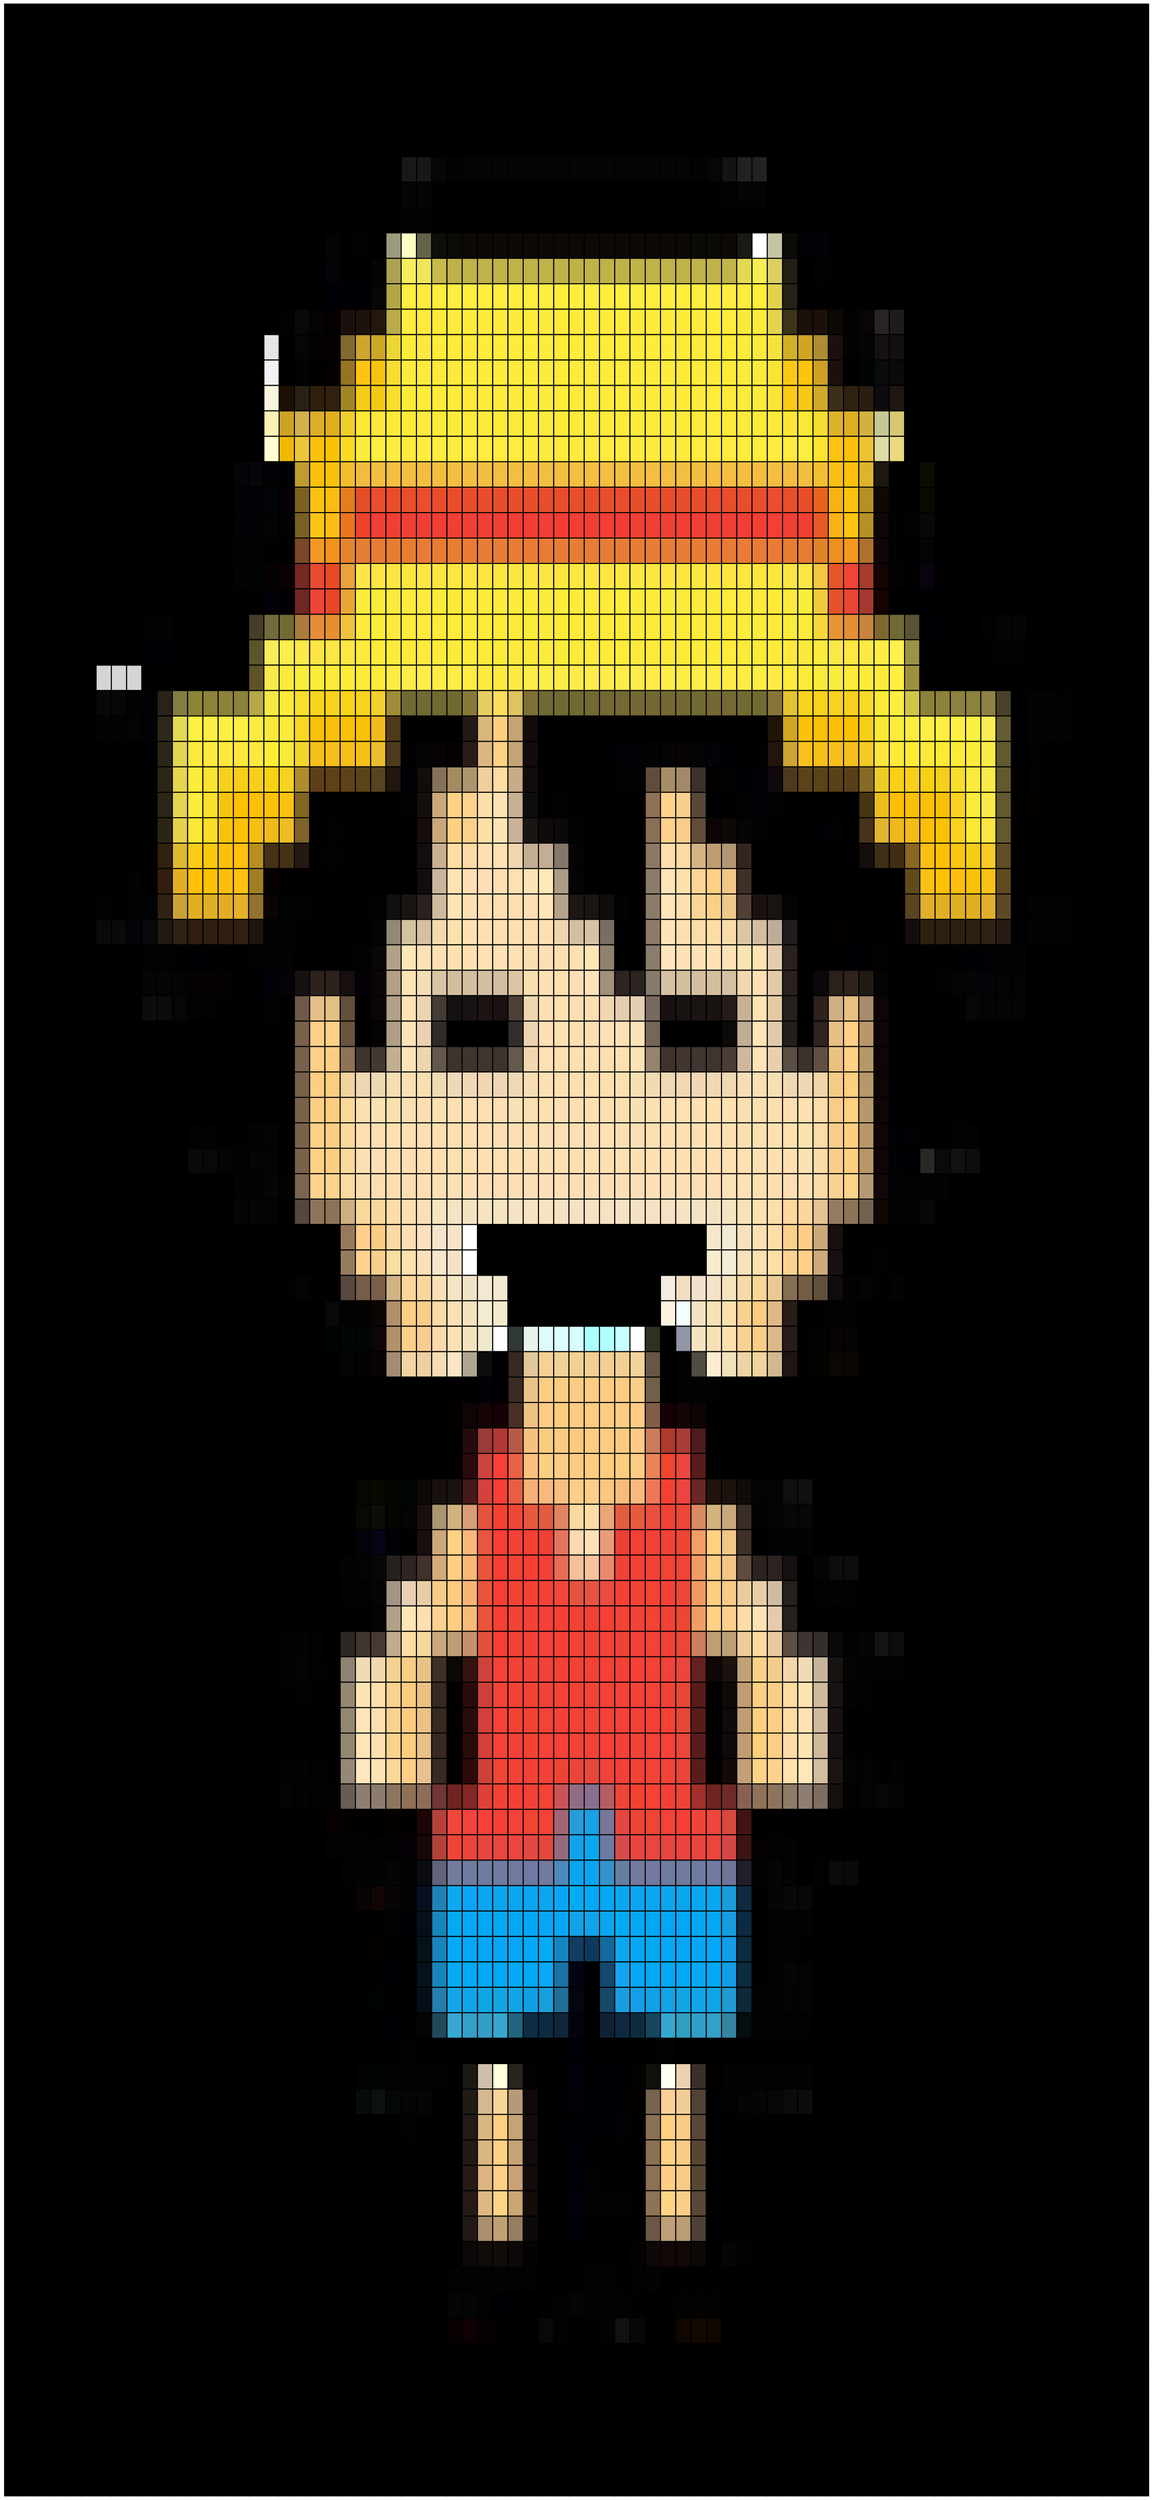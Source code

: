 digraph G {
    node [shape=none, margin=0];
    some_node [label=<
        <table border="0" cellborder="1" cellspacing="0" cellpadding="4">
            <tr>
                <td bgcolor="#000000"> </td>
                <td bgcolor="#000000"> </td>
                <td bgcolor="#000000"> </td>
                <td bgcolor="#000000"> </td>
                <td bgcolor="#000000"> </td>
                <td bgcolor="#000000"> </td>
                <td bgcolor="#000000"> </td>
                <td bgcolor="#000000"> </td>
                <td bgcolor="#000000"> </td>
                <td bgcolor="#000000"> </td>
                <td bgcolor="#000000"> </td>
                <td bgcolor="#000000"> </td>
                <td bgcolor="#000000"> </td>
                <td bgcolor="#000000"> </td>
                <td bgcolor="#000000"> </td>
                <td bgcolor="#000000"> </td>
                <td bgcolor="#000000"> </td>
                <td bgcolor="#000000"> </td>
                <td bgcolor="#000000"> </td>
                <td bgcolor="#000000"> </td>
                <td bgcolor="#000000"> </td>
                <td bgcolor="#000000"> </td>
                <td bgcolor="#000000"> </td>
                <td bgcolor="#000000"> </td>
                <td bgcolor="#000000"> </td>
                <td bgcolor="#000000"> </td>
                <td bgcolor="#000000"> </td>
                <td bgcolor="#000000"> </td>
                <td bgcolor="#000000"> </td>
                <td bgcolor="#000000"> </td>
                <td bgcolor="#000000"> </td>
                <td bgcolor="#000000"> </td>
                <td bgcolor="#000000"> </td>
                <td bgcolor="#000000"> </td>
                <td bgcolor="#000000"> </td>
                <td bgcolor="#000000"> </td>
                <td bgcolor="#000000"> </td>
                <td bgcolor="#000000"> </td>
                <td bgcolor="#000000"> </td>
                <td bgcolor="#000000"> </td>
                <td bgcolor="#000000"> </td>
                <td bgcolor="#000000"> </td>
                <td bgcolor="#000000"> </td>
                <td bgcolor="#000000"> </td>
                <td bgcolor="#000000"> </td>
                <td bgcolor="#000000"> </td>
                <td bgcolor="#000000"> </td>
                <td bgcolor="#000000"> </td>
                <td bgcolor="#000000"> </td>
                <td bgcolor="#000000"> </td>
                <td bgcolor="#000000"> </td>
                <td bgcolor="#000000"> </td>
                <td bgcolor="#000000"> </td>
                <td bgcolor="#000000"> </td>
                <td bgcolor="#000000"> </td>
                <td bgcolor="#000000"> </td>
                <td bgcolor="#000000"> </td>
                <td bgcolor="#000000"> </td>
                <td bgcolor="#000000"> </td>
                <td bgcolor="#000000"> </td>
                <td bgcolor="#000000"> </td>
                <td bgcolor="#000000"> </td>
                <td bgcolor="#000000"> </td>
                <td bgcolor="#000000"> </td>
                <td bgcolor="#000000"> </td>
                <td bgcolor="#000000"> </td>
                <td bgcolor="#000000"> </td>
                <td bgcolor="#000000"> </td>
                <td bgcolor="#000000"> </td>
                <td bgcolor="#000000"> </td>
                <td bgcolor="#000000"> </td>
                <td bgcolor="#000000"> </td>
                <td bgcolor="#000000"> </td>
                <td bgcolor="#000000"> </td>
                <td bgcolor="#000000"> </td>
            </tr>
            <tr>
                <td bgcolor="#000000"> </td>
                <td bgcolor="#000000"> </td>
                <td bgcolor="#000000"> </td>
                <td bgcolor="#000000"> </td>
                <td bgcolor="#000000"> </td>
                <td bgcolor="#000000"> </td>
                <td bgcolor="#000000"> </td>
                <td bgcolor="#000000"> </td>
                <td bgcolor="#000000"> </td>
                <td bgcolor="#000000"> </td>
                <td bgcolor="#000000"> </td>
                <td bgcolor="#000000"> </td>
                <td bgcolor="#000000"> </td>
                <td bgcolor="#000000"> </td>
                <td bgcolor="#000000"> </td>
                <td bgcolor="#000000"> </td>
                <td bgcolor="#000000"> </td>
                <td bgcolor="#000000"> </td>
                <td bgcolor="#000000"> </td>
                <td bgcolor="#000000"> </td>
                <td bgcolor="#000000"> </td>
                <td bgcolor="#000000"> </td>
                <td bgcolor="#000000"> </td>
                <td bgcolor="#000000"> </td>
                <td bgcolor="#000000"> </td>
                <td bgcolor="#000000"> </td>
                <td bgcolor="#000000"> </td>
                <td bgcolor="#000000"> </td>
                <td bgcolor="#000000"> </td>
                <td bgcolor="#000000"> </td>
                <td bgcolor="#000000"> </td>
                <td bgcolor="#000000"> </td>
                <td bgcolor="#000000"> </td>
                <td bgcolor="#000000"> </td>
                <td bgcolor="#000000"> </td>
                <td bgcolor="#000000"> </td>
                <td bgcolor="#000000"> </td>
                <td bgcolor="#000000"> </td>
                <td bgcolor="#000000"> </td>
                <td bgcolor="#000000"> </td>
                <td bgcolor="#000000"> </td>
                <td bgcolor="#000000"> </td>
                <td bgcolor="#000000"> </td>
                <td bgcolor="#000000"> </td>
                <td bgcolor="#000000"> </td>
                <td bgcolor="#000000"> </td>
                <td bgcolor="#000000"> </td>
                <td bgcolor="#000000"> </td>
                <td bgcolor="#000000"> </td>
                <td bgcolor="#000000"> </td>
                <td bgcolor="#000000"> </td>
                <td bgcolor="#000000"> </td>
                <td bgcolor="#000000"> </td>
                <td bgcolor="#000000"> </td>
                <td bgcolor="#000000"> </td>
                <td bgcolor="#000000"> </td>
                <td bgcolor="#000000"> </td>
                <td bgcolor="#000000"> </td>
                <td bgcolor="#000000"> </td>
                <td bgcolor="#000000"> </td>
                <td bgcolor="#000000"> </td>
                <td bgcolor="#000000"> </td>
                <td bgcolor="#000000"> </td>
                <td bgcolor="#000000"> </td>
                <td bgcolor="#000000"> </td>
                <td bgcolor="#000000"> </td>
                <td bgcolor="#000000"> </td>
                <td bgcolor="#000000"> </td>
                <td bgcolor="#000000"> </td>
                <td bgcolor="#000000"> </td>
                <td bgcolor="#000000"> </td>
                <td bgcolor="#000000"> </td>
                <td bgcolor="#000000"> </td>
                <td bgcolor="#000000"> </td>
                <td bgcolor="#000000"> </td>
            </tr>
            <tr>
                <td bgcolor="#000000"> </td>
                <td bgcolor="#000000"> </td>
                <td bgcolor="#000000"> </td>
                <td bgcolor="#000000"> </td>
                <td bgcolor="#000000"> </td>
                <td bgcolor="#000000"> </td>
                <td bgcolor="#000000"> </td>
                <td bgcolor="#000000"> </td>
                <td bgcolor="#000000"> </td>
                <td bgcolor="#000000"> </td>
                <td bgcolor="#000000"> </td>
                <td bgcolor="#000000"> </td>
                <td bgcolor="#000000"> </td>
                <td bgcolor="#000000"> </td>
                <td bgcolor="#000000"> </td>
                <td bgcolor="#000000"> </td>
                <td bgcolor="#000000"> </td>
                <td bgcolor="#000000"> </td>
                <td bgcolor="#000000"> </td>
                <td bgcolor="#000000"> </td>
                <td bgcolor="#000000"> </td>
                <td bgcolor="#000000"> </td>
                <td bgcolor="#000000"> </td>
                <td bgcolor="#000000"> </td>
                <td bgcolor="#000000"> </td>
                <td bgcolor="#000000"> </td>
                <td bgcolor="#000000"> </td>
                <td bgcolor="#000000"> </td>
                <td bgcolor="#000000"> </td>
                <td bgcolor="#000000"> </td>
                <td bgcolor="#000000"> </td>
                <td bgcolor="#000000"> </td>
                <td bgcolor="#000000"> </td>
                <td bgcolor="#000000"> </td>
                <td bgcolor="#000000"> </td>
                <td bgcolor="#000000"> </td>
                <td bgcolor="#000000"> </td>
                <td bgcolor="#000000"> </td>
                <td bgcolor="#000000"> </td>
                <td bgcolor="#000000"> </td>
                <td bgcolor="#000000"> </td>
                <td bgcolor="#000000"> </td>
                <td bgcolor="#000000"> </td>
                <td bgcolor="#000000"> </td>
                <td bgcolor="#000000"> </td>
                <td bgcolor="#000000"> </td>
                <td bgcolor="#000000"> </td>
                <td bgcolor="#000000"> </td>
                <td bgcolor="#000000"> </td>
                <td bgcolor="#000000"> </td>
                <td bgcolor="#000000"> </td>
                <td bgcolor="#000000"> </td>
                <td bgcolor="#000000"> </td>
                <td bgcolor="#000000"> </td>
                <td bgcolor="#000000"> </td>
                <td bgcolor="#000000"> </td>
                <td bgcolor="#000000"> </td>
                <td bgcolor="#000000"> </td>
                <td bgcolor="#000000"> </td>
                <td bgcolor="#000000"> </td>
                <td bgcolor="#000000"> </td>
                <td bgcolor="#000000"> </td>
                <td bgcolor="#000000"> </td>
                <td bgcolor="#000000"> </td>
                <td bgcolor="#000000"> </td>
                <td bgcolor="#000000"> </td>
                <td bgcolor="#000000"> </td>
                <td bgcolor="#000000"> </td>
                <td bgcolor="#000000"> </td>
                <td bgcolor="#000000"> </td>
                <td bgcolor="#000000"> </td>
                <td bgcolor="#000000"> </td>
                <td bgcolor="#000000"> </td>
                <td bgcolor="#000000"> </td>
                <td bgcolor="#000000"> </td>
            </tr>
            <tr>
                <td bgcolor="#000000"> </td>
                <td bgcolor="#000000"> </td>
                <td bgcolor="#000000"> </td>
                <td bgcolor="#000000"> </td>
                <td bgcolor="#000000"> </td>
                <td bgcolor="#000000"> </td>
                <td bgcolor="#000000"> </td>
                <td bgcolor="#000000"> </td>
                <td bgcolor="#000000"> </td>
                <td bgcolor="#000000"> </td>
                <td bgcolor="#000000"> </td>
                <td bgcolor="#000000"> </td>
                <td bgcolor="#000000"> </td>
                <td bgcolor="#000000"> </td>
                <td bgcolor="#000000"> </td>
                <td bgcolor="#000000"> </td>
                <td bgcolor="#000000"> </td>
                <td bgcolor="#000000"> </td>
                <td bgcolor="#000000"> </td>
                <td bgcolor="#000000"> </td>
                <td bgcolor="#000000"> </td>
                <td bgcolor="#000000"> </td>
                <td bgcolor="#000000"> </td>
                <td bgcolor="#000000"> </td>
                <td bgcolor="#000000"> </td>
                <td bgcolor="#000000"> </td>
                <td bgcolor="#000000"> </td>
                <td bgcolor="#000000"> </td>
                <td bgcolor="#000000"> </td>
                <td bgcolor="#000000"> </td>
                <td bgcolor="#000000"> </td>
                <td bgcolor="#000000"> </td>
                <td bgcolor="#000000"> </td>
                <td bgcolor="#000000"> </td>
                <td bgcolor="#000000"> </td>
                <td bgcolor="#000000"> </td>
                <td bgcolor="#000000"> </td>
                <td bgcolor="#000000"> </td>
                <td bgcolor="#000000"> </td>
                <td bgcolor="#000000"> </td>
                <td bgcolor="#000000"> </td>
                <td bgcolor="#000000"> </td>
                <td bgcolor="#000000"> </td>
                <td bgcolor="#000000"> </td>
                <td bgcolor="#000000"> </td>
                <td bgcolor="#000000"> </td>
                <td bgcolor="#000000"> </td>
                <td bgcolor="#000000"> </td>
                <td bgcolor="#000000"> </td>
                <td bgcolor="#000000"> </td>
                <td bgcolor="#000000"> </td>
                <td bgcolor="#000000"> </td>
                <td bgcolor="#000000"> </td>
                <td bgcolor="#000000"> </td>
                <td bgcolor="#000000"> </td>
                <td bgcolor="#000000"> </td>
                <td bgcolor="#000000"> </td>
                <td bgcolor="#000000"> </td>
                <td bgcolor="#000000"> </td>
                <td bgcolor="#000000"> </td>
                <td bgcolor="#000000"> </td>
                <td bgcolor="#000000"> </td>
                <td bgcolor="#000000"> </td>
                <td bgcolor="#000000"> </td>
                <td bgcolor="#000000"> </td>
                <td bgcolor="#000000"> </td>
                <td bgcolor="#000000"> </td>
                <td bgcolor="#000000"> </td>
                <td bgcolor="#000000"> </td>
                <td bgcolor="#000000"> </td>
                <td bgcolor="#000000"> </td>
                <td bgcolor="#000000"> </td>
                <td bgcolor="#000000"> </td>
                <td bgcolor="#000000"> </td>
                <td bgcolor="#000000"> </td>
            </tr>
            <tr>
                <td bgcolor="#000000"> </td>
                <td bgcolor="#000000"> </td>
                <td bgcolor="#000000"> </td>
                <td bgcolor="#000000"> </td>
                <td bgcolor="#000000"> </td>
                <td bgcolor="#000000"> </td>
                <td bgcolor="#000000"> </td>
                <td bgcolor="#000000"> </td>
                <td bgcolor="#000000"> </td>
                <td bgcolor="#000000"> </td>
                <td bgcolor="#000000"> </td>
                <td bgcolor="#000000"> </td>
                <td bgcolor="#000000"> </td>
                <td bgcolor="#000000"> </td>
                <td bgcolor="#000000"> </td>
                <td bgcolor="#000000"> </td>
                <td bgcolor="#000000"> </td>
                <td bgcolor="#000000"> </td>
                <td bgcolor="#000000"> </td>
                <td bgcolor="#000000"> </td>
                <td bgcolor="#000000"> </td>
                <td bgcolor="#000000"> </td>
                <td bgcolor="#000000"> </td>
                <td bgcolor="#000000"> </td>
                <td bgcolor="#000000"> </td>
                <td bgcolor="#000000"> </td>
                <td bgcolor="#000000"> </td>
                <td bgcolor="#000000"> </td>
                <td bgcolor="#000000"> </td>
                <td bgcolor="#000000"> </td>
                <td bgcolor="#000000"> </td>
                <td bgcolor="#000000"> </td>
                <td bgcolor="#000000"> </td>
                <td bgcolor="#000000"> </td>
                <td bgcolor="#000000"> </td>
                <td bgcolor="#000000"> </td>
                <td bgcolor="#000000"> </td>
                <td bgcolor="#000000"> </td>
                <td bgcolor="#000000"> </td>
                <td bgcolor="#000000"> </td>
                <td bgcolor="#000000"> </td>
                <td bgcolor="#000000"> </td>
                <td bgcolor="#000000"> </td>
                <td bgcolor="#000000"> </td>
                <td bgcolor="#000000"> </td>
                <td bgcolor="#000000"> </td>
                <td bgcolor="#000000"> </td>
                <td bgcolor="#000000"> </td>
                <td bgcolor="#000000"> </td>
                <td bgcolor="#000000"> </td>
                <td bgcolor="#000000"> </td>
                <td bgcolor="#000000"> </td>
                <td bgcolor="#000000"> </td>
                <td bgcolor="#000000"> </td>
                <td bgcolor="#000000"> </td>
                <td bgcolor="#000000"> </td>
                <td bgcolor="#000000"> </td>
                <td bgcolor="#000000"> </td>
                <td bgcolor="#000000"> </td>
                <td bgcolor="#000000"> </td>
                <td bgcolor="#000000"> </td>
                <td bgcolor="#000000"> </td>
                <td bgcolor="#000000"> </td>
                <td bgcolor="#000000"> </td>
                <td bgcolor="#000000"> </td>
                <td bgcolor="#000000"> </td>
                <td bgcolor="#000000"> </td>
                <td bgcolor="#000000"> </td>
                <td bgcolor="#000000"> </td>
                <td bgcolor="#000000"> </td>
                <td bgcolor="#000000"> </td>
                <td bgcolor="#000000"> </td>
                <td bgcolor="#000000"> </td>
                <td bgcolor="#000000"> </td>
                <td bgcolor="#000000"> </td>
            </tr>
            <tr>
                <td bgcolor="#000000"> </td>
                <td bgcolor="#000000"> </td>
                <td bgcolor="#000000"> </td>
                <td bgcolor="#000000"> </td>
                <td bgcolor="#000000"> </td>
                <td bgcolor="#000000"> </td>
                <td bgcolor="#000000"> </td>
                <td bgcolor="#000000"> </td>
                <td bgcolor="#000000"> </td>
                <td bgcolor="#000000"> </td>
                <td bgcolor="#000000"> </td>
                <td bgcolor="#000000"> </td>
                <td bgcolor="#000000"> </td>
                <td bgcolor="#000000"> </td>
                <td bgcolor="#000000"> </td>
                <td bgcolor="#000000"> </td>
                <td bgcolor="#000000"> </td>
                <td bgcolor="#000000"> </td>
                <td bgcolor="#000000"> </td>
                <td bgcolor="#000000"> </td>
                <td bgcolor="#000000"> </td>
                <td bgcolor="#000000"> </td>
                <td bgcolor="#000000"> </td>
                <td bgcolor="#000000"> </td>
                <td bgcolor="#000000"> </td>
                <td bgcolor="#000000"> </td>
                <td bgcolor="#000000"> </td>
                <td bgcolor="#000000"> </td>
                <td bgcolor="#000000"> </td>
                <td bgcolor="#000000"> </td>
                <td bgcolor="#000000"> </td>
                <td bgcolor="#000000"> </td>
                <td bgcolor="#000000"> </td>
                <td bgcolor="#000000"> </td>
                <td bgcolor="#000000"> </td>
                <td bgcolor="#000000"> </td>
                <td bgcolor="#000000"> </td>
                <td bgcolor="#000000"> </td>
                <td bgcolor="#000000"> </td>
                <td bgcolor="#000000"> </td>
                <td bgcolor="#000000"> </td>
                <td bgcolor="#000000"> </td>
                <td bgcolor="#000000"> </td>
                <td bgcolor="#000000"> </td>
                <td bgcolor="#000000"> </td>
                <td bgcolor="#000000"> </td>
                <td bgcolor="#000000"> </td>
                <td bgcolor="#000000"> </td>
                <td bgcolor="#000000"> </td>
                <td bgcolor="#000000"> </td>
                <td bgcolor="#000000"> </td>
                <td bgcolor="#000000"> </td>
                <td bgcolor="#000000"> </td>
                <td bgcolor="#000000"> </td>
                <td bgcolor="#000000"> </td>
                <td bgcolor="#000000"> </td>
                <td bgcolor="#000000"> </td>
                <td bgcolor="#000000"> </td>
                <td bgcolor="#000000"> </td>
                <td bgcolor="#000000"> </td>
                <td bgcolor="#000000"> </td>
                <td bgcolor="#000000"> </td>
                <td bgcolor="#000000"> </td>
                <td bgcolor="#000000"> </td>
                <td bgcolor="#000000"> </td>
                <td bgcolor="#000000"> </td>
                <td bgcolor="#000000"> </td>
                <td bgcolor="#000000"> </td>
                <td bgcolor="#000000"> </td>
                <td bgcolor="#000000"> </td>
                <td bgcolor="#000000"> </td>
                <td bgcolor="#000000"> </td>
                <td bgcolor="#000000"> </td>
                <td bgcolor="#000000"> </td>
                <td bgcolor="#000000"> </td>
            </tr>
            <tr>
                <td bgcolor="#000000"> </td>
                <td bgcolor="#000000"> </td>
                <td bgcolor="#000000"> </td>
                <td bgcolor="#000000"> </td>
                <td bgcolor="#000000"> </td>
                <td bgcolor="#000000"> </td>
                <td bgcolor="#000000"> </td>
                <td bgcolor="#000000"> </td>
                <td bgcolor="#000000"> </td>
                <td bgcolor="#000000"> </td>
                <td bgcolor="#000000"> </td>
                <td bgcolor="#000000"> </td>
                <td bgcolor="#000000"> </td>
                <td bgcolor="#000000"> </td>
                <td bgcolor="#000000"> </td>
                <td bgcolor="#000000"> </td>
                <td bgcolor="#000000"> </td>
                <td bgcolor="#000000"> </td>
                <td bgcolor="#000000"> </td>
                <td bgcolor="#000000"> </td>
                <td bgcolor="#000000"> </td>
                <td bgcolor="#000000"> </td>
                <td bgcolor="#000000"> </td>
                <td bgcolor="#000000"> </td>
                <td bgcolor="#000000"> </td>
                <td bgcolor="#000000"> </td>
                <td bgcolor="#181818"> </td>
                <td bgcolor="#171717"> </td>
                <td bgcolor="#060606"> </td>
                <td bgcolor="#030303"> </td>
                <td bgcolor="#040404"> </td>
                <td bgcolor="#040404"> </td>
                <td bgcolor="#040404"> </td>
                <td bgcolor="#040404"> </td>
                <td bgcolor="#040404"> </td>
                <td bgcolor="#040404"> </td>
                <td bgcolor="#040404"> </td>
                <td bgcolor="#040404"> </td>
                <td bgcolor="#040404"> </td>
                <td bgcolor="#040404"> </td>
                <td bgcolor="#040404"> </td>
                <td bgcolor="#040404"> </td>
                <td bgcolor="#040404"> </td>
                <td bgcolor="#040404"> </td>
                <td bgcolor="#040404"> </td>
                <td bgcolor="#030303"> </td>
                <td bgcolor="#060606"> </td>
                <td bgcolor="#131312"> </td>
                <td bgcolor="#21211f"> </td>
                <td bgcolor="#222220"> </td>
                <td bgcolor="#000000"> </td>
                <td bgcolor="#000000"> </td>
                <td bgcolor="#000000"> </td>
                <td bgcolor="#000000"> </td>
                <td bgcolor="#000000"> </td>
                <td bgcolor="#000000"> </td>
                <td bgcolor="#000000"> </td>
                <td bgcolor="#000000"> </td>
                <td bgcolor="#000000"> </td>
                <td bgcolor="#000000"> </td>
                <td bgcolor="#000000"> </td>
                <td bgcolor="#000000"> </td>
                <td bgcolor="#000000"> </td>
                <td bgcolor="#000000"> </td>
                <td bgcolor="#000000"> </td>
                <td bgcolor="#000000"> </td>
                <td bgcolor="#000000"> </td>
                <td bgcolor="#000000"> </td>
                <td bgcolor="#000000"> </td>
                <td bgcolor="#000000"> </td>
                <td bgcolor="#000000"> </td>
                <td bgcolor="#000000"> </td>
                <td bgcolor="#000000"> </td>
                <td bgcolor="#000000"> </td>
                <td bgcolor="#000000"> </td>
            </tr>
            <tr>
                <td bgcolor="#000000"> </td>
                <td bgcolor="#000000"> </td>
                <td bgcolor="#000000"> </td>
                <td bgcolor="#000000"> </td>
                <td bgcolor="#000000"> </td>
                <td bgcolor="#000000"> </td>
                <td bgcolor="#000000"> </td>
                <td bgcolor="#000000"> </td>
                <td bgcolor="#000000"> </td>
                <td bgcolor="#000000"> </td>
                <td bgcolor="#000000"> </td>
                <td bgcolor="#000000"> </td>
                <td bgcolor="#000000"> </td>
                <td bgcolor="#000000"> </td>
                <td bgcolor="#000000"> </td>
                <td bgcolor="#000000"> </td>
                <td bgcolor="#000000"> </td>
                <td bgcolor="#000000"> </td>
                <td bgcolor="#000000"> </td>
                <td bgcolor="#000000"> </td>
                <td bgcolor="#000000"> </td>
                <td bgcolor="#000000"> </td>
                <td bgcolor="#000000"> </td>
                <td bgcolor="#000000"> </td>
                <td bgcolor="#000000"> </td>
                <td bgcolor="#000000"> </td>
                <td bgcolor="#050505"> </td>
                <td bgcolor="#050505"> </td>
                <td bgcolor="#010102"> </td>
                <td bgcolor="#000000"> </td>
                <td bgcolor="#000000"> </td>
                <td bgcolor="#000000"> </td>
                <td bgcolor="#000000"> </td>
                <td bgcolor="#000000"> </td>
                <td bgcolor="#000000"> </td>
                <td bgcolor="#000000"> </td>
                <td bgcolor="#000000"> </td>
                <td bgcolor="#000000"> </td>
                <td bgcolor="#000000"> </td>
                <td bgcolor="#000000"> </td>
                <td bgcolor="#000000"> </td>
                <td bgcolor="#000000"> </td>
                <td bgcolor="#000000"> </td>
                <td bgcolor="#000000"> </td>
                <td bgcolor="#000000"> </td>
                <td bgcolor="#000000"> </td>
                <td bgcolor="#000001"> </td>
                <td bgcolor="#020202"> </td>
                <td bgcolor="#040404"> </td>
                <td bgcolor="#040404"> </td>
                <td bgcolor="#000000"> </td>
                <td bgcolor="#000000"> </td>
                <td bgcolor="#000000"> </td>
                <td bgcolor="#000000"> </td>
                <td bgcolor="#000000"> </td>
                <td bgcolor="#000000"> </td>
                <td bgcolor="#000000"> </td>
                <td bgcolor="#000000"> </td>
                <td bgcolor="#000000"> </td>
                <td bgcolor="#000000"> </td>
                <td bgcolor="#000000"> </td>
                <td bgcolor="#000000"> </td>
                <td bgcolor="#000000"> </td>
                <td bgcolor="#000000"> </td>
                <td bgcolor="#000000"> </td>
                <td bgcolor="#000000"> </td>
                <td bgcolor="#000000"> </td>
                <td bgcolor="#000000"> </td>
                <td bgcolor="#000000"> </td>
                <td bgcolor="#000000"> </td>
                <td bgcolor="#000000"> </td>
                <td bgcolor="#000000"> </td>
                <td bgcolor="#000000"> </td>
                <td bgcolor="#000000"> </td>
                <td bgcolor="#000000"> </td>
            </tr>
            <tr>
                <td bgcolor="#000000"> </td>
                <td bgcolor="#000000"> </td>
                <td bgcolor="#000000"> </td>
                <td bgcolor="#000000"> </td>
                <td bgcolor="#000000"> </td>
                <td bgcolor="#000000"> </td>
                <td bgcolor="#000000"> </td>
                <td bgcolor="#000000"> </td>
                <td bgcolor="#000000"> </td>
                <td bgcolor="#000000"> </td>
                <td bgcolor="#000000"> </td>
                <td bgcolor="#000000"> </td>
                <td bgcolor="#000000"> </td>
                <td bgcolor="#000000"> </td>
                <td bgcolor="#000000"> </td>
                <td bgcolor="#000000"> </td>
                <td bgcolor="#000000"> </td>
                <td bgcolor="#000000"> </td>
                <td bgcolor="#000000"> </td>
                <td bgcolor="#000000"> </td>
                <td bgcolor="#000000"> </td>
                <td bgcolor="#000000"> </td>
                <td bgcolor="#000000"> </td>
                <td bgcolor="#000000"> </td>
                <td bgcolor="#000000"> </td>
                <td bgcolor="#000000"> </td>
                <td bgcolor="#010201"> </td>
                <td bgcolor="#010201"> </td>
                <td bgcolor="#000101"> </td>
                <td bgcolor="#000000"> </td>
                <td bgcolor="#000000"> </td>
                <td bgcolor="#000000"> </td>
                <td bgcolor="#000000"> </td>
                <td bgcolor="#000000"> </td>
                <td bgcolor="#000000"> </td>
                <td bgcolor="#000000"> </td>
                <td bgcolor="#000000"> </td>
                <td bgcolor="#000000"> </td>
                <td bgcolor="#000000"> </td>
                <td bgcolor="#000000"> </td>
                <td bgcolor="#000000"> </td>
                <td bgcolor="#000000"> </td>
                <td bgcolor="#000000"> </td>
                <td bgcolor="#000000"> </td>
                <td bgcolor="#000000"> </td>
                <td bgcolor="#000000"> </td>
                <td bgcolor="#000001"> </td>
                <td bgcolor="#000001"> </td>
                <td bgcolor="#000102"> </td>
                <td bgcolor="#000002"> </td>
                <td bgcolor="#000000"> </td>
                <td bgcolor="#000000"> </td>
                <td bgcolor="#000000"> </td>
                <td bgcolor="#000000"> </td>
                <td bgcolor="#000000"> </td>
                <td bgcolor="#000000"> </td>
                <td bgcolor="#000000"> </td>
                <td bgcolor="#000000"> </td>
                <td bgcolor="#000000"> </td>
                <td bgcolor="#000000"> </td>
                <td bgcolor="#000000"> </td>
                <td bgcolor="#000000"> </td>
                <td bgcolor="#000000"> </td>
                <td bgcolor="#000000"> </td>
                <td bgcolor="#000000"> </td>
                <td bgcolor="#000000"> </td>
                <td bgcolor="#000000"> </td>
                <td bgcolor="#000000"> </td>
                <td bgcolor="#000000"> </td>
                <td bgcolor="#000000"> </td>
                <td bgcolor="#000000"> </td>
                <td bgcolor="#000000"> </td>
                <td bgcolor="#000000"> </td>
                <td bgcolor="#000000"> </td>
                <td bgcolor="#000000"> </td>
            </tr>
            <tr>
                <td bgcolor="#000000"> </td>
                <td bgcolor="#000000"> </td>
                <td bgcolor="#000000"> </td>
                <td bgcolor="#000000"> </td>
                <td bgcolor="#000000"> </td>
                <td bgcolor="#000000"> </td>
                <td bgcolor="#000000"> </td>
                <td bgcolor="#000000"> </td>
                <td bgcolor="#000000"> </td>
                <td bgcolor="#000000"> </td>
                <td bgcolor="#000000"> </td>
                <td bgcolor="#000000"> </td>
                <td bgcolor="#000000"> </td>
                <td bgcolor="#000000"> </td>
                <td bgcolor="#000000"> </td>
                <td bgcolor="#000000"> </td>
                <td bgcolor="#000000"> </td>
                <td bgcolor="#000000"> </td>
                <td bgcolor="#000000"> </td>
                <td bgcolor="#000000"> </td>
                <td bgcolor="#000000"> </td>
                <td bgcolor="#030406"> </td>
                <td bgcolor="#010102"> </td>
                <td bgcolor="#020203"> </td>
                <td bgcolor="#000000"> </td>
                <td bgcolor="#9c9b7d"> </td>
                <td bgcolor="#ffffc1"> </td>
                <td bgcolor="#646248"> </td>
                <td bgcolor="#0f0d09"> </td>
                <td bgcolor="#0c0a06"> </td>
                <td bgcolor="#0c0906"> </td>
                <td bgcolor="#0c0906"> </td>
                <td bgcolor="#0c0906"> </td>
                <td bgcolor="#0c0906"> </td>
                <td bgcolor="#0c0906"> </td>
                <td bgcolor="#0c0906"> </td>
                <td bgcolor="#0c0906"> </td>
                <td bgcolor="#0c0906"> </td>
                <td bgcolor="#0c0906"> </td>
                <td bgcolor="#0c0906"> </td>
                <td bgcolor="#0c0906"> </td>
                <td bgcolor="#0c0906"> </td>
                <td bgcolor="#0c0906"> </td>
                <td bgcolor="#0c0906"> </td>
                <td bgcolor="#0c0906"> </td>
                <td bgcolor="#0c0a06"> </td>
                <td bgcolor="#0c0a06"> </td>
                <td bgcolor="#0d0a06"> </td>
                <td bgcolor="#1b1913"> </td>
                <td bgcolor="#ffffff"> </td>
                <td bgcolor="#c5c4a4"> </td>
                <td bgcolor="#0d0b08"> </td>
                <td bgcolor="#020106"> </td>
                <td bgcolor="#050207"> </td>
                <td bgcolor="#020000"> </td>
                <td bgcolor="#010000"> </td>
                <td bgcolor="#000000"> </td>
                <td bgcolor="#000000"> </td>
                <td bgcolor="#000000"> </td>
                <td bgcolor="#000000"> </td>
                <td bgcolor="#000000"> </td>
                <td bgcolor="#000000"> </td>
                <td bgcolor="#000000"> </td>
                <td bgcolor="#000000"> </td>
                <td bgcolor="#000000"> </td>
                <td bgcolor="#000000"> </td>
                <td bgcolor="#000000"> </td>
                <td bgcolor="#000000"> </td>
                <td bgcolor="#000000"> </td>
                <td bgcolor="#000000"> </td>
                <td bgcolor="#000000"> </td>
                <td bgcolor="#000000"> </td>
                <td bgcolor="#000000"> </td>
                <td bgcolor="#000000"> </td>
                <td bgcolor="#000000"> </td>
            </tr>
            <tr>
                <td bgcolor="#000000"> </td>
                <td bgcolor="#000000"> </td>
                <td bgcolor="#000000"> </td>
                <td bgcolor="#000000"> </td>
                <td bgcolor="#000000"> </td>
                <td bgcolor="#000000"> </td>
                <td bgcolor="#000000"> </td>
                <td bgcolor="#000000"> </td>
                <td bgcolor="#000000"> </td>
                <td bgcolor="#000000"> </td>
                <td bgcolor="#000000"> </td>
                <td bgcolor="#000000"> </td>
                <td bgcolor="#000000"> </td>
                <td bgcolor="#000000"> </td>
                <td bgcolor="#000000"> </td>
                <td bgcolor="#000000"> </td>
                <td bgcolor="#000000"> </td>
                <td bgcolor="#000000"> </td>
                <td bgcolor="#000000"> </td>
                <td bgcolor="#000000"> </td>
                <td bgcolor="#000000"> </td>
                <td bgcolor="#030308"> </td>
                <td bgcolor="#010104"> </td>
                <td bgcolor="#010104"> </td>
                <td bgcolor="#060504"> </td>
                <td bgcolor="#aaa153"> </td>
                <td bgcolor="#f8ed5f"> </td>
                <td bgcolor="#f1e659"> </td>
                <td bgcolor="#c6bb4a"> </td>
                <td bgcolor="#bdb149"> </td>
                <td bgcolor="#beb249"> </td>
                <td bgcolor="#beb249"> </td>
                <td bgcolor="#beb249"> </td>
                <td bgcolor="#beb249"> </td>
                <td bgcolor="#beb249"> </td>
                <td bgcolor="#beb249"> </td>
                <td bgcolor="#beb249"> </td>
                <td bgcolor="#beb249"> </td>
                <td bgcolor="#beb249"> </td>
                <td bgcolor="#beb249"> </td>
                <td bgcolor="#beb249"> </td>
                <td bgcolor="#beb249"> </td>
                <td bgcolor="#beb249"> </td>
                <td bgcolor="#beb249"> </td>
                <td bgcolor="#beb249"> </td>
                <td bgcolor="#beb24a"> </td>
                <td bgcolor="#beb24b"> </td>
                <td bgcolor="#c0b44a"> </td>
                <td bgcolor="#e5d952"> </td>
                <td bgcolor="#f9ed54"> </td>
                <td bgcolor="#dbcf64"> </td>
                <td bgcolor="#241e14"> </td>
                <td bgcolor="#000003"> </td>
                <td bgcolor="#010202"> </td>
                <td bgcolor="#000200"> </td>
                <td bgcolor="#000100"> </td>
                <td bgcolor="#000000"> </td>
                <td bgcolor="#000000"> </td>
                <td bgcolor="#000000"> </td>
                <td bgcolor="#000000"> </td>
                <td bgcolor="#000000"> </td>
                <td bgcolor="#000000"> </td>
                <td bgcolor="#000000"> </td>
                <td bgcolor="#000000"> </td>
                <td bgcolor="#000000"> </td>
                <td bgcolor="#000000"> </td>
                <td bgcolor="#000000"> </td>
                <td bgcolor="#000000"> </td>
                <td bgcolor="#000000"> </td>
                <td bgcolor="#000000"> </td>
                <td bgcolor="#000000"> </td>
                <td bgcolor="#000000"> </td>
                <td bgcolor="#000000"> </td>
                <td bgcolor="#000000"> </td>
                <td bgcolor="#000000"> </td>
            </tr>
            <tr>
                <td bgcolor="#000000"> </td>
                <td bgcolor="#000000"> </td>
                <td bgcolor="#000000"> </td>
                <td bgcolor="#000000"> </td>
                <td bgcolor="#000000"> </td>
                <td bgcolor="#000000"> </td>
                <td bgcolor="#000000"> </td>
                <td bgcolor="#000000"> </td>
                <td bgcolor="#000000"> </td>
                <td bgcolor="#000000"> </td>
                <td bgcolor="#000000"> </td>
                <td bgcolor="#000000"> </td>
                <td bgcolor="#000000"> </td>
                <td bgcolor="#000000"> </td>
                <td bgcolor="#000000"> </td>
                <td bgcolor="#000000"> </td>
                <td bgcolor="#000000"> </td>
                <td bgcolor="#000000"> </td>
                <td bgcolor="#000000"> </td>
                <td bgcolor="#000000"> </td>
                <td bgcolor="#000000"> </td>
                <td bgcolor="#010008"> </td>
                <td bgcolor="#000005"> </td>
                <td bgcolor="#000005"> </td>
                <td bgcolor="#070506"> </td>
                <td bgcolor="#b1a646"> </td>
                <td bgcolor="#ffed3f"> </td>
                <td bgcolor="#fdeb3d"> </td>
                <td bgcolor="#feed3d"> </td>
                <td bgcolor="#ffed3f"> </td>
                <td bgcolor="#ffee3e"> </td>
                <td bgcolor="#ffee3e"> </td>
                <td bgcolor="#ffee3e"> </td>
                <td bgcolor="#ffee3e"> </td>
                <td bgcolor="#ffee3e"> </td>
                <td bgcolor="#ffee3e"> </td>
                <td bgcolor="#ffee3e"> </td>
                <td bgcolor="#ffee3e"> </td>
                <td bgcolor="#ffee3e"> </td>
                <td bgcolor="#ffee3e"> </td>
                <td bgcolor="#ffee3e"> </td>
                <td bgcolor="#ffee3e"> </td>
                <td bgcolor="#ffee3e"> </td>
                <td bgcolor="#ffee3e"> </td>
                <td bgcolor="#ffee3e"> </td>
                <td bgcolor="#ffee3e"> </td>
                <td bgcolor="#ffee3f"> </td>
                <td bgcolor="#feed40"> </td>
                <td bgcolor="#fdeb3d"> </td>
                <td bgcolor="#ffed39"> </td>
                <td bgcolor="#e2d34e"> </td>
                <td bgcolor="#272215"> </td>
                <td bgcolor="#000002"> </td>
                <td bgcolor="#010101"> </td>
                <td bgcolor="#000200"> </td>
                <td bgcolor="#000100"> </td>
                <td bgcolor="#000000"> </td>
                <td bgcolor="#000000"> </td>
                <td bgcolor="#000000"> </td>
                <td bgcolor="#000000"> </td>
                <td bgcolor="#000000"> </td>
                <td bgcolor="#000000"> </td>
                <td bgcolor="#000000"> </td>
                <td bgcolor="#000000"> </td>
                <td bgcolor="#000000"> </td>
                <td bgcolor="#000000"> </td>
                <td bgcolor="#000000"> </td>
                <td bgcolor="#000000"> </td>
                <td bgcolor="#000000"> </td>
                <td bgcolor="#000000"> </td>
                <td bgcolor="#000000"> </td>
                <td bgcolor="#000000"> </td>
                <td bgcolor="#000000"> </td>
                <td bgcolor="#000000"> </td>
                <td bgcolor="#000000"> </td>
            </tr>
            <tr>
                <td bgcolor="#000000"> </td>
                <td bgcolor="#000000"> </td>
                <td bgcolor="#000000"> </td>
                <td bgcolor="#000000"> </td>
                <td bgcolor="#000000"> </td>
                <td bgcolor="#000000"> </td>
                <td bgcolor="#000000"> </td>
                <td bgcolor="#000000"> </td>
                <td bgcolor="#000000"> </td>
                <td bgcolor="#000000"> </td>
                <td bgcolor="#000000"> </td>
                <td bgcolor="#000000"> </td>
                <td bgcolor="#000000"> </td>
                <td bgcolor="#000000"> </td>
                <td bgcolor="#000000"> </td>
                <td bgcolor="#000000"> </td>
                <td bgcolor="#000000"> </td>
                <td bgcolor="#000000"> </td>
                <td bgcolor="#020202"> </td>
                <td bgcolor="#090909"> </td>
                <td bgcolor="#040404"> </td>
                <td bgcolor="#050002"> </td>
                <td bgcolor="#19100d"> </td>
                <td bgcolor="#1b130c"> </td>
                <td bgcolor="#23170e"> </td>
                <td bgcolor="#b9ab49"> </td>
                <td bgcolor="#ffec42"> </td>
                <td bgcolor="#feea3a"> </td>
                <td bgcolor="#fceb3a"> </td>
                <td bgcolor="#feeb3d"> </td>
                <td bgcolor="#feeb3c"> </td>
                <td bgcolor="#feeb3c"> </td>
                <td bgcolor="#feeb3c"> </td>
                <td bgcolor="#feeb3c"> </td>
                <td bgcolor="#feeb3c"> </td>
                <td bgcolor="#feeb3c"> </td>
                <td bgcolor="#feeb3c"> </td>
                <td bgcolor="#feeb3c"> </td>
                <td bgcolor="#feeb3c"> </td>
                <td bgcolor="#feeb3c"> </td>
                <td bgcolor="#feeb3c"> </td>
                <td bgcolor="#feeb3c"> </td>
                <td bgcolor="#feeb3c"> </td>
                <td bgcolor="#feeb3c"> </td>
                <td bgcolor="#feeb3c"> </td>
                <td bgcolor="#feeb3c"> </td>
                <td bgcolor="#feeb3a"> </td>
                <td bgcolor="#feeb3a"> </td>
                <td bgcolor="#fcea3a"> </td>
                <td bgcolor="#fdeb3b"> </td>
                <td bgcolor="#e3d44d"> </td>
                <td bgcolor="#3d3318"> </td>
                <td bgcolor="#1b110a"> </td>
                <td bgcolor="#1b110a"> </td>
                <td bgcolor="#0c0903"> </td>
                <td bgcolor="#020300"> </td>
                <td bgcolor="#070604"> </td>
                <td bgcolor="#2b2224"> </td>
                <td bgcolor="#1f1b1b"> </td>
                <td bgcolor="#000000"> </td>
                <td bgcolor="#000000"> </td>
                <td bgcolor="#000000"> </td>
                <td bgcolor="#000000"> </td>
                <td bgcolor="#000000"> </td>
                <td bgcolor="#000000"> </td>
                <td bgcolor="#000000"> </td>
                <td bgcolor="#000000"> </td>
                <td bgcolor="#000000"> </td>
                <td bgcolor="#000000"> </td>
                <td bgcolor="#000000"> </td>
                <td bgcolor="#000000"> </td>
                <td bgcolor="#000000"> </td>
                <td bgcolor="#000000"> </td>
                <td bgcolor="#000000"> </td>
                <td bgcolor="#000000"> </td>
            </tr>
            <tr>
                <td bgcolor="#000000"> </td>
                <td bgcolor="#000000"> </td>
                <td bgcolor="#000000"> </td>
                <td bgcolor="#000000"> </td>
                <td bgcolor="#000000"> </td>
                <td bgcolor="#000000"> </td>
                <td bgcolor="#000000"> </td>
                <td bgcolor="#000000"> </td>
                <td bgcolor="#000000"> </td>
                <td bgcolor="#000000"> </td>
                <td bgcolor="#000000"> </td>
                <td bgcolor="#000000"> </td>
                <td bgcolor="#000000"> </td>
                <td bgcolor="#000000"> </td>
                <td bgcolor="#000000"> </td>
                <td bgcolor="#000000"> </td>
                <td bgcolor="#000000"> </td>
                <td bgcolor="#e6e6e6"> </td>
                <td bgcolor="#010001"> </td>
                <td bgcolor="#070507"> </td>
                <td bgcolor="#030103"> </td>
                <td bgcolor="#050003"> </td>
                <td bgcolor="#82692d"> </td>
                <td bgcolor="#cda62c"> </td>
                <td bgcolor="#cda726"> </td>
                <td bgcolor="#ebd635"> </td>
                <td bgcolor="#fcec3a"> </td>
                <td bgcolor="#fee83f"> </td>
                <td bgcolor="#fdec39"> </td>
                <td bgcolor="#feeb3c"> </td>
                <td bgcolor="#ffea3b"> </td>
                <td bgcolor="#feeb3c"> </td>
                <td bgcolor="#feeb3c"> </td>
                <td bgcolor="#feeb3c"> </td>
                <td bgcolor="#feeb3c"> </td>
                <td bgcolor="#feeb3c"> </td>
                <td bgcolor="#feeb3c"> </td>
                <td bgcolor="#feeb3c"> </td>
                <td bgcolor="#feeb3c"> </td>
                <td bgcolor="#feeb3c"> </td>
                <td bgcolor="#feeb3c"> </td>
                <td bgcolor="#feeb3c"> </td>
                <td bgcolor="#feeb3c"> </td>
                <td bgcolor="#feeb3c"> </td>
                <td bgcolor="#feea3b"> </td>
                <td bgcolor="#feea3c"> </td>
                <td bgcolor="#ffeb3b"> </td>
                <td bgcolor="#feeb38"> </td>
                <td bgcolor="#fceb3a"> </td>
                <td bgcolor="#fbea3d"> </td>
                <td bgcolor="#f4e33b"> </td>
                <td bgcolor="#d2af28"> </td>
                <td bgcolor="#d0a522"> </td>
                <td bgcolor="#ad8c34"> </td>
                <td bgcolor="#1b100b"> </td>
                <td bgcolor="#030302"> </td>
                <td bgcolor="#050603"> </td>
                <td bgcolor="#151110"> </td>
                <td bgcolor="#11100e"> </td>
                <td bgcolor="#000000"> </td>
                <td bgcolor="#000000"> </td>
                <td bgcolor="#000000"> </td>
                <td bgcolor="#000000"> </td>
                <td bgcolor="#000000"> </td>
                <td bgcolor="#000000"> </td>
                <td bgcolor="#000000"> </td>
                <td bgcolor="#000000"> </td>
                <td bgcolor="#000000"> </td>
                <td bgcolor="#000000"> </td>
                <td bgcolor="#000000"> </td>
                <td bgcolor="#000000"> </td>
                <td bgcolor="#000000"> </td>
                <td bgcolor="#000000"> </td>
                <td bgcolor="#000000"> </td>
                <td bgcolor="#000000"> </td>
            </tr>
            <tr>
                <td bgcolor="#000000"> </td>
                <td bgcolor="#000000"> </td>
                <td bgcolor="#000000"> </td>
                <td bgcolor="#000000"> </td>
                <td bgcolor="#000000"> </td>
                <td bgcolor="#000000"> </td>
                <td bgcolor="#000000"> </td>
                <td bgcolor="#000000"> </td>
                <td bgcolor="#000000"> </td>
                <td bgcolor="#000000"> </td>
                <td bgcolor="#000000"> </td>
                <td bgcolor="#000000"> </td>
                <td bgcolor="#000000"> </td>
                <td bgcolor="#000000"> </td>
                <td bgcolor="#000000"> </td>
                <td bgcolor="#000000"> </td>
                <td bgcolor="#000000"> </td>
                <td bgcolor="#f1f2f7"> </td>
                <td bgcolor="#000000"> </td>
                <td bgcolor="#010304"> </td>
                <td bgcolor="#000001"> </td>
                <td bgcolor="#050001"> </td>
                <td bgcolor="#957425"> </td>
                <td bgcolor="#fec312"> </td>
                <td bgcolor="#f7c30c"> </td>
                <td bgcolor="#f9dd32"> </td>
                <td bgcolor="#fceb3f"> </td>
                <td bgcolor="#fdeb39"> </td>
                <td bgcolor="#feea3c"> </td>
                <td bgcolor="#feea3c"> </td>
                <td bgcolor="#ffeb3b"> </td>
                <td bgcolor="#ffeb3c"> </td>
                <td bgcolor="#ffeb3c"> </td>
                <td bgcolor="#ffeb3c"> </td>
                <td bgcolor="#ffeb3c"> </td>
                <td bgcolor="#ffeb3c"> </td>
                <td bgcolor="#ffeb3c"> </td>
                <td bgcolor="#ffeb3c"> </td>
                <td bgcolor="#ffeb3c"> </td>
                <td bgcolor="#ffeb3c"> </td>
                <td bgcolor="#ffeb3c"> </td>
                <td bgcolor="#ffeb3c"> </td>
                <td bgcolor="#ffeb3c"> </td>
                <td bgcolor="#ffeb3c"> </td>
                <td bgcolor="#ffea3c"> </td>
                <td bgcolor="#ffeb3b"> </td>
                <td bgcolor="#feeb39"> </td>
                <td bgcolor="#feeb38"> </td>
                <td bgcolor="#fceb3c"> </td>
                <td bgcolor="#fbeb3c"> </td>
                <td bgcolor="#fae533"> </td>
                <td bgcolor="#fac916"> </td>
                <td bgcolor="#fcc40a"> </td>
                <td bgcolor="#cea026"> </td>
                <td bgcolor="#1b100a"> </td>
                <td bgcolor="#010101"> </td>
                <td bgcolor="#010404"> </td>
                <td bgcolor="#090b0d"> </td>
                <td bgcolor="#080a0b"> </td>
                <td bgcolor="#000000"> </td>
                <td bgcolor="#000000"> </td>
                <td bgcolor="#000000"> </td>
                <td bgcolor="#000000"> </td>
                <td bgcolor="#000000"> </td>
                <td bgcolor="#000000"> </td>
                <td bgcolor="#000000"> </td>
                <td bgcolor="#000000"> </td>
                <td bgcolor="#000000"> </td>
                <td bgcolor="#000000"> </td>
                <td bgcolor="#000000"> </td>
                <td bgcolor="#000000"> </td>
                <td bgcolor="#000000"> </td>
                <td bgcolor="#000000"> </td>
                <td bgcolor="#000000"> </td>
                <td bgcolor="#000000"> </td>
            </tr>
            <tr>
                <td bgcolor="#000000"> </td>
                <td bgcolor="#000000"> </td>
                <td bgcolor="#000000"> </td>
                <td bgcolor="#000000"> </td>
                <td bgcolor="#000000"> </td>
                <td bgcolor="#000000"> </td>
                <td bgcolor="#000000"> </td>
                <td bgcolor="#000000"> </td>
                <td bgcolor="#000000"> </td>
                <td bgcolor="#000000"> </td>
                <td bgcolor="#000000"> </td>
                <td bgcolor="#000000"> </td>
                <td bgcolor="#000000"> </td>
                <td bgcolor="#000000"> </td>
                <td bgcolor="#000000"> </td>
                <td bgcolor="#000000"> </td>
                <td bgcolor="#000000"> </td>
                <td bgcolor="#f8f4de"> </td>
                <td bgcolor="#1b0f03"> </td>
                <td bgcolor="#292015"> </td>
                <td bgcolor="#2e1f0f"> </td>
                <td bgcolor="#30200e"> </td>
                <td bgcolor="#a28624"> </td>
                <td bgcolor="#f6cb15"> </td>
                <td bgcolor="#f5c913"> </td>
                <td bgcolor="#f9e02d"> </td>
                <td bgcolor="#fcec3a"> </td>
                <td bgcolor="#fdec38"> </td>
                <td bgcolor="#feeb3b"> </td>
                <td bgcolor="#feeb3c"> </td>
                <td bgcolor="#ffea3b"> </td>
                <td bgcolor="#ffeb3c"> </td>
                <td bgcolor="#ffeb3c"> </td>
                <td bgcolor="#ffeb3c"> </td>
                <td bgcolor="#ffeb3c"> </td>
                <td bgcolor="#ffeb3c"> </td>
                <td bgcolor="#ffeb3c"> </td>
                <td bgcolor="#ffeb3c"> </td>
                <td bgcolor="#ffeb3c"> </td>
                <td bgcolor="#ffeb3c"> </td>
                <td bgcolor="#ffeb3c"> </td>
                <td bgcolor="#ffeb3c"> </td>
                <td bgcolor="#ffeb3c"> </td>
                <td bgcolor="#ffeb3c"> </td>
                <td bgcolor="#ffea3c"> </td>
                <td bgcolor="#ffeb3b"> </td>
                <td bgcolor="#feeb3a"> </td>
                <td bgcolor="#fdea3a"> </td>
                <td bgcolor="#fceb3b"> </td>
                <td bgcolor="#fceb3d"> </td>
                <td bgcolor="#fce438"> </td>
                <td bgcolor="#f9ca16"> </td>
                <td bgcolor="#f8c815"> </td>
                <td bgcolor="#cfaa2b"> </td>
                <td bgcolor="#3c2f16"> </td>
                <td bgcolor="#2f210f"> </td>
                <td bgcolor="#2a1d11"> </td>
                <td bgcolor="#0e0b0f"> </td>
                <td bgcolor="#1e1611"> </td>
                <td bgcolor="#000000"> </td>
                <td bgcolor="#000000"> </td>
                <td bgcolor="#000000"> </td>
                <td bgcolor="#000000"> </td>
                <td bgcolor="#000000"> </td>
                <td bgcolor="#000000"> </td>
                <td bgcolor="#000000"> </td>
                <td bgcolor="#000000"> </td>
                <td bgcolor="#000000"> </td>
                <td bgcolor="#000000"> </td>
                <td bgcolor="#000000"> </td>
                <td bgcolor="#000000"> </td>
                <td bgcolor="#000000"> </td>
                <td bgcolor="#000000"> </td>
                <td bgcolor="#000000"> </td>
                <td bgcolor="#000000"> </td>
            </tr>
            <tr>
                <td bgcolor="#000000"> </td>
                <td bgcolor="#000000"> </td>
                <td bgcolor="#000000"> </td>
                <td bgcolor="#000000"> </td>
                <td bgcolor="#000000"> </td>
                <td bgcolor="#000000"> </td>
                <td bgcolor="#000000"> </td>
                <td bgcolor="#000000"> </td>
                <td bgcolor="#000000"> </td>
                <td bgcolor="#000000"> </td>
                <td bgcolor="#000000"> </td>
                <td bgcolor="#000000"> </td>
                <td bgcolor="#000000"> </td>
                <td bgcolor="#000000"> </td>
                <td bgcolor="#000000"> </td>
                <td bgcolor="#000000"> </td>
                <td bgcolor="#000000"> </td>
                <td bgcolor="#fbf1b4"> </td>
                <td bgcolor="#cda323"> </td>
                <td bgcolor="#d1b24b"> </td>
                <td bgcolor="#ddae29"> </td>
                <td bgcolor="#e0af1f"> </td>
                <td bgcolor="#eecf2c"> </td>
                <td bgcolor="#fae832"> </td>
                <td bgcolor="#fce63a"> </td>
                <td bgcolor="#fcea3a"> </td>
                <td bgcolor="#fcec39"> </td>
                <td bgcolor="#feeb3d"> </td>
                <td bgcolor="#fcec3a"> </td>
                <td bgcolor="#fdeb3b"> </td>
                <td bgcolor="#feea3b"> </td>
                <td bgcolor="#feea3b"> </td>
                <td bgcolor="#feea3b"> </td>
                <td bgcolor="#feea3b"> </td>
                <td bgcolor="#feea3b"> </td>
                <td bgcolor="#feea3b"> </td>
                <td bgcolor="#feea3b"> </td>
                <td bgcolor="#feea3b"> </td>
                <td bgcolor="#feea3b"> </td>
                <td bgcolor="#feea3b"> </td>
                <td bgcolor="#feea3b"> </td>
                <td bgcolor="#feea3b"> </td>
                <td bgcolor="#feea3b"> </td>
                <td bgcolor="#feea3b"> </td>
                <td bgcolor="#feea3b"> </td>
                <td bgcolor="#feea3b"> </td>
                <td bgcolor="#feeb3c"> </td>
                <td bgcolor="#feea3b"> </td>
                <td bgcolor="#fdeb3a"> </td>
                <td bgcolor="#fdeb3a"> </td>
                <td bgcolor="#fcea3a"> </td>
                <td bgcolor="#fce634"> </td>
                <td bgcolor="#fae934"> </td>
                <td bgcolor="#f5dd31"> </td>
                <td bgcolor="#dfb327"> </td>
                <td bgcolor="#deaf23"> </td>
                <td bgcolor="#d2b140"> </td>
                <td bgcolor="#c7c794"> </td>
                <td bgcolor="#d7c772"> </td>
                <td bgcolor="#000000"> </td>
                <td bgcolor="#000000"> </td>
                <td bgcolor="#000000"> </td>
                <td bgcolor="#000000"> </td>
                <td bgcolor="#000000"> </td>
                <td bgcolor="#000000"> </td>
                <td bgcolor="#000000"> </td>
                <td bgcolor="#000000"> </td>
                <td bgcolor="#000000"> </td>
                <td bgcolor="#000000"> </td>
                <td bgcolor="#000000"> </td>
                <td bgcolor="#000000"> </td>
                <td bgcolor="#000000"> </td>
                <td bgcolor="#000000"> </td>
                <td bgcolor="#000000"> </td>
                <td bgcolor="#000000"> </td>
            </tr>
            <tr>
                <td bgcolor="#000000"> </td>
                <td bgcolor="#000000"> </td>
                <td bgcolor="#000000"> </td>
                <td bgcolor="#000000"> </td>
                <td bgcolor="#000000"> </td>
                <td bgcolor="#000000"> </td>
                <td bgcolor="#000000"> </td>
                <td bgcolor="#000000"> </td>
                <td bgcolor="#000000"> </td>
                <td bgcolor="#000000"> </td>
                <td bgcolor="#000000"> </td>
                <td bgcolor="#000000"> </td>
                <td bgcolor="#000000"> </td>
                <td bgcolor="#000000"> </td>
                <td bgcolor="#000000"> </td>
                <td bgcolor="#000000"> </td>
                <td bgcolor="#000000"> </td>
                <td bgcolor="#ffffd2"> </td>
                <td bgcolor="#efb900"> </td>
                <td bgcolor="#edc737"> </td>
                <td bgcolor="#fac10e"> </td>
                <td bgcolor="#fbc205"> </td>
                <td bgcolor="#fadb24"> </td>
                <td bgcolor="#fcec3d"> </td>
                <td bgcolor="#fced40"> </td>
                <td bgcolor="#fdec42"> </td>
                <td bgcolor="#feec3f"> </td>
                <td bgcolor="#feec3e"> </td>
                <td bgcolor="#feec3f"> </td>
                <td bgcolor="#feec3f"> </td>
                <td bgcolor="#ffec3e"> </td>
                <td bgcolor="#ffec3e"> </td>
                <td bgcolor="#ffec3e"> </td>
                <td bgcolor="#ffec3e"> </td>
                <td bgcolor="#ffeb3e"> </td>
                <td bgcolor="#ffeb3e"> </td>
                <td bgcolor="#ffeb3e"> </td>
                <td bgcolor="#ffeb3e"> </td>
                <td bgcolor="#ffeb3e"> </td>
                <td bgcolor="#ffeb3e"> </td>
                <td bgcolor="#ffeb3e"> </td>
                <td bgcolor="#ffeb3e"> </td>
                <td bgcolor="#ffeb3e"> </td>
                <td bgcolor="#ffeb3e"> </td>
                <td bgcolor="#ffeb3e"> </td>
                <td bgcolor="#ffec3e"> </td>
                <td bgcolor="#ffec3e"> </td>
                <td bgcolor="#ffec3e"> </td>
                <td bgcolor="#ffec3e"> </td>
                <td bgcolor="#feec3e"> </td>
                <td bgcolor="#feec3f"> </td>
                <td bgcolor="#feeb40"> </td>
                <td bgcolor="#fbee3f"> </td>
                <td bgcolor="#fce431"> </td>
                <td bgcolor="#fbc410"> </td>
                <td bgcolor="#fbc10a"> </td>
                <td bgcolor="#eec334"> </td>
                <td bgcolor="#dedba4"> </td>
                <td bgcolor="#ecda80"> </td>
                <td bgcolor="#000000"> </td>
                <td bgcolor="#000000"> </td>
                <td bgcolor="#000000"> </td>
                <td bgcolor="#000000"> </td>
                <td bgcolor="#000000"> </td>
                <td bgcolor="#000000"> </td>
                <td bgcolor="#000000"> </td>
                <td bgcolor="#000000"> </td>
                <td bgcolor="#000000"> </td>
                <td bgcolor="#000000"> </td>
                <td bgcolor="#000000"> </td>
                <td bgcolor="#000000"> </td>
                <td bgcolor="#000000"> </td>
                <td bgcolor="#000000"> </td>
                <td bgcolor="#000000"> </td>
                <td bgcolor="#000000"> </td>
            </tr>
            <tr>
                <td bgcolor="#000000"> </td>
                <td bgcolor="#000000"> </td>
                <td bgcolor="#000000"> </td>
                <td bgcolor="#000000"> </td>
                <td bgcolor="#000000"> </td>
                <td bgcolor="#000000"> </td>
                <td bgcolor="#000000"> </td>
                <td bgcolor="#000000"> </td>
                <td bgcolor="#000000"> </td>
                <td bgcolor="#000000"> </td>
                <td bgcolor="#000000"> </td>
                <td bgcolor="#000000"> </td>
                <td bgcolor="#000000"> </td>
                <td bgcolor="#000000"> </td>
                <td bgcolor="#000000"> </td>
                <td bgcolor="#060408"> </td>
                <td bgcolor="#08050a"> </td>
                <td bgcolor="#030305"> </td>
                <td bgcolor="#000004"> </td>
                <td bgcolor="#bf9c2e"> </td>
                <td bgcolor="#fac00e"> </td>
                <td bgcolor="#f9c109"> </td>
                <td bgcolor="#f3be2a"> </td>
                <td bgcolor="#f3bc40"> </td>
                <td bgcolor="#f3be3f"> </td>
                <td bgcolor="#f3be42"> </td>
                <td bgcolor="#f3be41"> </td>
                <td bgcolor="#f3be40"> </td>
                <td bgcolor="#f3be40"> </td>
                <td bgcolor="#f3be41"> </td>
                <td bgcolor="#f3be41"> </td>
                <td bgcolor="#f3be41"> </td>
                <td bgcolor="#f3be41"> </td>
                <td bgcolor="#f3be41"> </td>
                <td bgcolor="#f3be41"> </td>
                <td bgcolor="#f3be41"> </td>
                <td bgcolor="#f3be41"> </td>
                <td bgcolor="#f3be41"> </td>
                <td bgcolor="#f3be41"> </td>
                <td bgcolor="#f3be41"> </td>
                <td bgcolor="#f3be41"> </td>
                <td bgcolor="#f3be41"> </td>
                <td bgcolor="#f3be41"> </td>
                <td bgcolor="#f3be41"> </td>
                <td bgcolor="#f3be41"> </td>
                <td bgcolor="#f3be41"> </td>
                <td bgcolor="#f3be41"> </td>
                <td bgcolor="#f3be41"> </td>
                <td bgcolor="#f3be41"> </td>
                <td bgcolor="#f3bf41"> </td>
                <td bgcolor="#f3be41"> </td>
                <td bgcolor="#f3bd41"> </td>
                <td bgcolor="#f3be40"> </td>
                <td bgcolor="#f3bf32"> </td>
                <td bgcolor="#f9bf13"> </td>
                <td bgcolor="#fbc10d"> </td>
                <td bgcolor="#ddb32f"> </td>
                <td bgcolor="#1d180f"> </td>
                <td bgcolor="#000101"> </td>
                <td bgcolor="#010100"> </td>
                <td bgcolor="#0c0c03"> </td>
                <td bgcolor="#000000"> </td>
                <td bgcolor="#000000"> </td>
                <td bgcolor="#000000"> </td>
                <td bgcolor="#000000"> </td>
                <td bgcolor="#000000"> </td>
                <td bgcolor="#000000"> </td>
                <td bgcolor="#000000"> </td>
                <td bgcolor="#000000"> </td>
                <td bgcolor="#000000"> </td>
                <td bgcolor="#000000"> </td>
                <td bgcolor="#000000"> </td>
                <td bgcolor="#000000"> </td>
                <td bgcolor="#000000"> </td>
                <td bgcolor="#000000"> </td>
            </tr>
            <tr>
                <td bgcolor="#000000"> </td>
                <td bgcolor="#000000"> </td>
                <td bgcolor="#000000"> </td>
                <td bgcolor="#000000"> </td>
                <td bgcolor="#000000"> </td>
                <td bgcolor="#000000"> </td>
                <td bgcolor="#000000"> </td>
                <td bgcolor="#000000"> </td>
                <td bgcolor="#000000"> </td>
                <td bgcolor="#000000"> </td>
                <td bgcolor="#000000"> </td>
                <td bgcolor="#000000"> </td>
                <td bgcolor="#000000"> </td>
                <td bgcolor="#000000"> </td>
                <td bgcolor="#000000"> </td>
                <td bgcolor="#040207"> </td>
                <td bgcolor="#040207"> </td>
                <td bgcolor="#030405"> </td>
                <td bgcolor="#050005"> </td>
                <td bgcolor="#7b6121"> </td>
                <td bgcolor="#fbc215"> </td>
                <td bgcolor="#fcbc11"> </td>
                <td bgcolor="#e57d1a"> </td>
                <td bgcolor="#e44f27"> </td>
                <td bgcolor="#ea4e2c"> </td>
                <td bgcolor="#e94e2b"> </td>
                <td bgcolor="#e94e2c"> </td>
                <td bgcolor="#e94e2d"> </td>
                <td bgcolor="#e94e2c"> </td>
                <td bgcolor="#e94e2c"> </td>
                <td bgcolor="#e94e2c"> </td>
                <td bgcolor="#e94e2c"> </td>
                <td bgcolor="#e94e2c"> </td>
                <td bgcolor="#e94e2c"> </td>
                <td bgcolor="#e94e2c"> </td>
                <td bgcolor="#e94e2c"> </td>
                <td bgcolor="#e94e2c"> </td>
                <td bgcolor="#e94e2c"> </td>
                <td bgcolor="#e94e2c"> </td>
                <td bgcolor="#e94e2c"> </td>
                <td bgcolor="#e94e2c"> </td>
                <td bgcolor="#e94e2c"> </td>
                <td bgcolor="#e94e2c"> </td>
                <td bgcolor="#e94e2c"> </td>
                <td bgcolor="#e94e2c"> </td>
                <td bgcolor="#e94e2c"> </td>
                <td bgcolor="#e94e2c"> </td>
                <td bgcolor="#e94e2c"> </td>
                <td bgcolor="#e94e2c"> </td>
                <td bgcolor="#e94e2c"> </td>
                <td bgcolor="#ea4d2f"> </td>
                <td bgcolor="#e84f2b"> </td>
                <td bgcolor="#ea4e28"> </td>
                <td bgcolor="#e8641b"> </td>
                <td bgcolor="#f8b310"> </td>
                <td bgcolor="#fcc30c"> </td>
                <td bgcolor="#b59026"> </td>
                <td bgcolor="#0f0804"> </td>
                <td bgcolor="#010101"> </td>
                <td bgcolor="#010100"> </td>
                <td bgcolor="#0a0a03"> </td>
                <td bgcolor="#000000"> </td>
                <td bgcolor="#000000"> </td>
                <td bgcolor="#000000"> </td>
                <td bgcolor="#000000"> </td>
                <td bgcolor="#000000"> </td>
                <td bgcolor="#000000"> </td>
                <td bgcolor="#000000"> </td>
                <td bgcolor="#000000"> </td>
                <td bgcolor="#000000"> </td>
                <td bgcolor="#000000"> </td>
                <td bgcolor="#000000"> </td>
                <td bgcolor="#000000"> </td>
                <td bgcolor="#000000"> </td>
                <td bgcolor="#000000"> </td>
            </tr>
            <tr>
                <td bgcolor="#000000"> </td>
                <td bgcolor="#000000"> </td>
                <td bgcolor="#000000"> </td>
                <td bgcolor="#000000"> </td>
                <td bgcolor="#000000"> </td>
                <td bgcolor="#000000"> </td>
                <td bgcolor="#000000"> </td>
                <td bgcolor="#000000"> </td>
                <td bgcolor="#000000"> </td>
                <td bgcolor="#000000"> </td>
                <td bgcolor="#000000"> </td>
                <td bgcolor="#000000"> </td>
                <td bgcolor="#000000"> </td>
                <td bgcolor="#000000"> </td>
                <td bgcolor="#000000"> </td>
                <td bgcolor="#040206"> </td>
                <td bgcolor="#040206"> </td>
                <td bgcolor="#030403"> </td>
                <td bgcolor="#030103"> </td>
                <td bgcolor="#795f22"> </td>
                <td bgcolor="#fcc516"> </td>
                <td bgcolor="#fdbd15"> </td>
                <td bgcolor="#ea751d"> </td>
                <td bgcolor="#ed422c"> </td>
                <td bgcolor="#f23e35"> </td>
                <td bgcolor="#f14033"> </td>
                <td bgcolor="#f04034"> </td>
                <td bgcolor="#f13f35"> </td>
                <td bgcolor="#f13f35"> </td>
                <td bgcolor="#f23f35"> </td>
                <td bgcolor="#f23f35"> </td>
                <td bgcolor="#f23f35"> </td>
                <td bgcolor="#f23f35"> </td>
                <td bgcolor="#f33e35"> </td>
                <td bgcolor="#f33e35"> </td>
                <td bgcolor="#f33e35"> </td>
                <td bgcolor="#f33e35"> </td>
                <td bgcolor="#f33e35"> </td>
                <td bgcolor="#f23e35"> </td>
                <td bgcolor="#f23e35"> </td>
                <td bgcolor="#f23e35"> </td>
                <td bgcolor="#f23f35"> </td>
                <td bgcolor="#f23f35"> </td>
                <td bgcolor="#f23f35"> </td>
                <td bgcolor="#f23f35"> </td>
                <td bgcolor="#f23f35"> </td>
                <td bgcolor="#f23f35"> </td>
                <td bgcolor="#f23f35"> </td>
                <td bgcolor="#f23f35"> </td>
                <td bgcolor="#f23f34"> </td>
                <td bgcolor="#f43e36"> </td>
                <td bgcolor="#f04033"> </td>
                <td bgcolor="#f13f33"> </td>
                <td bgcolor="#e75a27"> </td>
                <td bgcolor="#f8b316"> </td>
                <td bgcolor="#fdc60f"> </td>
                <td bgcolor="#b58f27"> </td>
                <td bgcolor="#0e0705"> </td>
                <td bgcolor="#010101"> </td>
                <td bgcolor="#010201"> </td>
                <td bgcolor="#070905"> </td>
                <td bgcolor="#000000"> </td>
                <td bgcolor="#000000"> </td>
                <td bgcolor="#000000"> </td>
                <td bgcolor="#000000"> </td>
                <td bgcolor="#000000"> </td>
                <td bgcolor="#000000"> </td>
                <td bgcolor="#000000"> </td>
                <td bgcolor="#000000"> </td>
                <td bgcolor="#000000"> </td>
                <td bgcolor="#000000"> </td>
                <td bgcolor="#000000"> </td>
                <td bgcolor="#000000"> </td>
                <td bgcolor="#000000"> </td>
                <td bgcolor="#000000"> </td>
            </tr>
            <tr>
                <td bgcolor="#000000"> </td>
                <td bgcolor="#000000"> </td>
                <td bgcolor="#000000"> </td>
                <td bgcolor="#000000"> </td>
                <td bgcolor="#000000"> </td>
                <td bgcolor="#000000"> </td>
                <td bgcolor="#000000"> </td>
                <td bgcolor="#000000"> </td>
                <td bgcolor="#000000"> </td>
                <td bgcolor="#000000"> </td>
                <td bgcolor="#000000"> </td>
                <td bgcolor="#000000"> </td>
                <td bgcolor="#000000"> </td>
                <td bgcolor="#000000"> </td>
                <td bgcolor="#000000"> </td>
                <td bgcolor="#020104"> </td>
                <td bgcolor="#020104"> </td>
                <td bgcolor="#010102"> </td>
                <td bgcolor="#030100"> </td>
                <td bgcolor="#7a4927"> </td>
                <td bgcolor="#f19825"> </td>
                <td bgcolor="#f1931c"> </td>
                <td bgcolor="#e5842e"> </td>
                <td bgcolor="#e37e33"> </td>
                <td bgcolor="#e67d35"> </td>
                <td bgcolor="#e67d33"> </td>
                <td bgcolor="#e67e32"> </td>
                <td bgcolor="#e77c35"> </td>
                <td bgcolor="#e77c35"> </td>
                <td bgcolor="#e87d34"> </td>
                <td bgcolor="#e87c35"> </td>
                <td bgcolor="#e87c35"> </td>
                <td bgcolor="#e87c35"> </td>
                <td bgcolor="#e87c35"> </td>
                <td bgcolor="#e87c35"> </td>
                <td bgcolor="#e87c35"> </td>
                <td bgcolor="#e87c35"> </td>
                <td bgcolor="#e87d35"> </td>
                <td bgcolor="#e77d35"> </td>
                <td bgcolor="#e77d35"> </td>
                <td bgcolor="#e77d35"> </td>
                <td bgcolor="#e77d35"> </td>
                <td bgcolor="#e77d35"> </td>
                <td bgcolor="#e77d35"> </td>
                <td bgcolor="#e77d35"> </td>
                <td bgcolor="#e77d35"> </td>
                <td bgcolor="#e87c35"> </td>
                <td bgcolor="#e87c35"> </td>
                <td bgcolor="#e87c35"> </td>
                <td bgcolor="#e87c34"> </td>
                <td bgcolor="#e97b34"> </td>
                <td bgcolor="#e67d32"> </td>
                <td bgcolor="#e67d31"> </td>
                <td bgcolor="#e08329"> </td>
                <td bgcolor="#ee8f1e"> </td>
                <td bgcolor="#f4981f"> </td>
                <td bgcolor="#ae712d"> </td>
                <td bgcolor="#100507"> </td>
                <td bgcolor="#000102"> </td>
                <td bgcolor="#010102"> </td>
                <td bgcolor="#020405"> </td>
                <td bgcolor="#000002"> </td>
                <td bgcolor="#000000"> </td>
                <td bgcolor="#000000"> </td>
                <td bgcolor="#000000"> </td>
                <td bgcolor="#000000"> </td>
                <td bgcolor="#000000"> </td>
                <td bgcolor="#000000"> </td>
                <td bgcolor="#000000"> </td>
                <td bgcolor="#000000"> </td>
                <td bgcolor="#000000"> </td>
                <td bgcolor="#000000"> </td>
                <td bgcolor="#000000"> </td>
                <td bgcolor="#000000"> </td>
                <td bgcolor="#000000"> </td>
            </tr>
            <tr>
                <td bgcolor="#000000"> </td>
                <td bgcolor="#000000"> </td>
                <td bgcolor="#000000"> </td>
                <td bgcolor="#000000"> </td>
                <td bgcolor="#000000"> </td>
                <td bgcolor="#000000"> </td>
                <td bgcolor="#000000"> </td>
                <td bgcolor="#000000"> </td>
                <td bgcolor="#000000"> </td>
                <td bgcolor="#000000"> </td>
                <td bgcolor="#000000"> </td>
                <td bgcolor="#000000"> </td>
                <td bgcolor="#000000"> </td>
                <td bgcolor="#000000"> </td>
                <td bgcolor="#000000"> </td>
                <td bgcolor="#020303"> </td>
                <td bgcolor="#010303"> </td>
                <td bgcolor="#050105"> </td>
                <td bgcolor="#0b0002"> </td>
                <td bgcolor="#732820"> </td>
                <td bgcolor="#e94b31"> </td>
                <td bgcolor="#e84b24"> </td>
                <td bgcolor="#eaa23d"> </td>
                <td bgcolor="#fbe548"> </td>
                <td bgcolor="#fce542"> </td>
                <td bgcolor="#fde543"> </td>
                <td bgcolor="#fde640"> </td>
                <td bgcolor="#fde642"> </td>
                <td bgcolor="#fde63f"> </td>
                <td bgcolor="#fde73f"> </td>
                <td bgcolor="#fde640"> </td>
                <td bgcolor="#fde640"> </td>
                <td bgcolor="#fde640"> </td>
                <td bgcolor="#fde640"> </td>
                <td bgcolor="#fde640"> </td>
                <td bgcolor="#fde640"> </td>
                <td bgcolor="#fde640"> </td>
                <td bgcolor="#fde740"> </td>
                <td bgcolor="#fde740"> </td>
                <td bgcolor="#fde740"> </td>
                <td bgcolor="#fde740"> </td>
                <td bgcolor="#fde740"> </td>
                <td bgcolor="#fde640"> </td>
                <td bgcolor="#fde640"> </td>
                <td bgcolor="#fde640"> </td>
                <td bgcolor="#fde640"> </td>
                <td bgcolor="#fde640"> </td>
                <td bgcolor="#fde640"> </td>
                <td bgcolor="#fde640"> </td>
                <td bgcolor="#fde640"> </td>
                <td bgcolor="#fce73c"> </td>
                <td bgcolor="#fbe543"> </td>
                <td bgcolor="#fbe545"> </td>
                <td bgcolor="#f3c643"> </td>
                <td bgcolor="#e75626"> </td>
                <td bgcolor="#f04536"> </td>
                <td bgcolor="#a53c2e"> </td>
                <td bgcolor="#150404"> </td>
                <td bgcolor="#020104"> </td>
                <td bgcolor="#030003"> </td>
                <td bgcolor="#09030f"> </td>
                <td bgcolor="#020002"> </td>
                <td bgcolor="#000000"> </td>
                <td bgcolor="#000000"> </td>
                <td bgcolor="#000000"> </td>
                <td bgcolor="#000000"> </td>
                <td bgcolor="#000000"> </td>
                <td bgcolor="#000000"> </td>
                <td bgcolor="#000000"> </td>
                <td bgcolor="#000000"> </td>
                <td bgcolor="#000000"> </td>
                <td bgcolor="#000000"> </td>
                <td bgcolor="#000000"> </td>
                <td bgcolor="#000000"> </td>
                <td bgcolor="#000000"> </td>
            </tr>
            <tr>
                <td bgcolor="#000000"> </td>
                <td bgcolor="#000000"> </td>
                <td bgcolor="#000000"> </td>
                <td bgcolor="#000000"> </td>
                <td bgcolor="#000000"> </td>
                <td bgcolor="#000000"> </td>
                <td bgcolor="#000000"> </td>
                <td bgcolor="#000000"> </td>
                <td bgcolor="#000000"> </td>
                <td bgcolor="#000000"> </td>
                <td bgcolor="#000000"> </td>
                <td bgcolor="#000000"> </td>
                <td bgcolor="#000000"> </td>
                <td bgcolor="#000000"> </td>
                <td bgcolor="#000000"> </td>
                <td bgcolor="#030001"> </td>
                <td bgcolor="#030001"> </td>
                <td bgcolor="#030007"> </td>
                <td bgcolor="#030003"> </td>
                <td bgcolor="#6f2721"> </td>
                <td bgcolor="#ed4539"> </td>
                <td bgcolor="#e84627"> </td>
                <td bgcolor="#e9a635"> </td>
                <td bgcolor="#faed3d"> </td>
                <td bgcolor="#faec3b"> </td>
                <td bgcolor="#fcea3f"> </td>
                <td bgcolor="#fdec3d"> </td>
                <td bgcolor="#fdeb3d"> </td>
                <td bgcolor="#fcec3a"> </td>
                <td bgcolor="#fdeb3a"> </td>
                <td bgcolor="#feeb3c"> </td>
                <td bgcolor="#feeb3c"> </td>
                <td bgcolor="#feeb3c"> </td>
                <td bgcolor="#feeb3c"> </td>
                <td bgcolor="#feeb3c"> </td>
                <td bgcolor="#feeb3c"> </td>
                <td bgcolor="#feeb3c"> </td>
                <td bgcolor="#feeb3c"> </td>
                <td bgcolor="#feeb3c"> </td>
                <td bgcolor="#feeb3c"> </td>
                <td bgcolor="#feeb3c"> </td>
                <td bgcolor="#feeb3c"> </td>
                <td bgcolor="#fdeb3c"> </td>
                <td bgcolor="#fdeb3c"> </td>
                <td bgcolor="#fceb3c"> </td>
                <td bgcolor="#fdeb3c"> </td>
                <td bgcolor="#fdeb3c"> </td>
                <td bgcolor="#feeb3c"> </td>
                <td bgcolor="#feeb3c"> </td>
                <td bgcolor="#feeb3c"> </td>
                <td bgcolor="#feeb37"> </td>
                <td bgcolor="#fceb3c"> </td>
                <td bgcolor="#f9ef3b"> </td>
                <td bgcolor="#f3ca3e"> </td>
                <td bgcolor="#e4532c"> </td>
                <td bgcolor="#ea4633"> </td>
                <td bgcolor="#a33a2f"> </td>
                <td bgcolor="#150202"> </td>
                <td bgcolor="#000002"> </td>
                <td bgcolor="#000000"> </td>
                <td bgcolor="#000005"> </td>
                <td bgcolor="#000000"> </td>
                <td bgcolor="#000000"> </td>
                <td bgcolor="#000000"> </td>
                <td bgcolor="#000000"> </td>
                <td bgcolor="#000000"> </td>
                <td bgcolor="#000000"> </td>
                <td bgcolor="#000000"> </td>
                <td bgcolor="#000000"> </td>
                <td bgcolor="#000000"> </td>
                <td bgcolor="#000000"> </td>
                <td bgcolor="#000000"> </td>
                <td bgcolor="#000000"> </td>
                <td bgcolor="#000000"> </td>
                <td bgcolor="#000000"> </td>
            </tr>
            <tr>
                <td bgcolor="#000000"> </td>
                <td bgcolor="#000000"> </td>
                <td bgcolor="#000000"> </td>
                <td bgcolor="#000000"> </td>
                <td bgcolor="#000000"> </td>
                <td bgcolor="#000000"> </td>
                <td bgcolor="#000000"> </td>
                <td bgcolor="#000000"> </td>
                <td bgcolor="#000000"> </td>
                <td bgcolor="#020204"> </td>
                <td bgcolor="#030204"> </td>
                <td bgcolor="#010103"> </td>
                <td bgcolor="#010101"> </td>
                <td bgcolor="#000101"> </td>
                <td bgcolor="#000202"> </td>
                <td bgcolor="#000000"> </td>
                <td bgcolor="#453d26"> </td>
                <td bgcolor="#716a3a"> </td>
                <td bgcolor="#726933"> </td>
                <td bgcolor="#ab7b3b"> </td>
                <td bgcolor="#e58e37"> </td>
                <td bgcolor="#e4902e"> </td>
                <td bgcolor="#f0c33d"> </td>
                <td bgcolor="#fceb3e"> </td>
                <td bgcolor="#faec3a"> </td>
                <td bgcolor="#feea3d"> </td>
                <td bgcolor="#feeb3b"> </td>
                <td bgcolor="#feeb3d"> </td>
                <td bgcolor="#fdec3b"> </td>
                <td bgcolor="#fdec3a"> </td>
                <td bgcolor="#fdeb3b"> </td>
                <td bgcolor="#fdeb3a"> </td>
                <td bgcolor="#fdeb3a"> </td>
                <td bgcolor="#fdeb3a"> </td>
                <td bgcolor="#fdeb3a"> </td>
                <td bgcolor="#fdeb3b"> </td>
                <td bgcolor="#fceb3b"> </td>
                <td bgcolor="#fdeb3b"> </td>
                <td bgcolor="#fdeb3b"> </td>
                <td bgcolor="#fdeb3b"> </td>
                <td bgcolor="#fdea3b"> </td>
                <td bgcolor="#feea3b"> </td>
                <td bgcolor="#feea3b"> </td>
                <td bgcolor="#feea3b"> </td>
                <td bgcolor="#feea3b"> </td>
                <td bgcolor="#feeb3b"> </td>
                <td bgcolor="#fdeb3b"> </td>
                <td bgcolor="#fdeb3b"> </td>
                <td bgcolor="#fdeb3b"> </td>
                <td bgcolor="#fdeb3c"> </td>
                <td bgcolor="#fdeb3b"> </td>
                <td bgcolor="#fbeb3b"> </td>
                <td bgcolor="#fbec3b"> </td>
                <td bgcolor="#f6d83d"> </td>
                <td bgcolor="#e79533"> </td>
                <td bgcolor="#e48f36"> </td>
                <td bgcolor="#c78540"> </td>
                <td bgcolor="#7f6830"> </td>
                <td bgcolor="#706933"> </td>
                <td bgcolor="#595333"> </td>
                <td bgcolor="#030005"> </td>
                <td bgcolor="#000005"> </td>
                <td bgcolor="#010000"> </td>
                <td bgcolor="#000000"> </td>
                <td bgcolor="#020203"> </td>
                <td bgcolor="#050506"> </td>
                <td bgcolor="#050506"> </td>
                <td bgcolor="#000000"> </td>
                <td bgcolor="#000000"> </td>
                <td bgcolor="#000000"> </td>
                <td bgcolor="#000000"> </td>
                <td bgcolor="#000000"> </td>
                <td bgcolor="#000000"> </td>
                <td bgcolor="#000000"> </td>
                <td bgcolor="#000000"> </td>
            </tr>
            <tr>
                <td bgcolor="#000000"> </td>
                <td bgcolor="#000000"> </td>
                <td bgcolor="#000000"> </td>
                <td bgcolor="#000000"> </td>
                <td bgcolor="#000000"> </td>
                <td bgcolor="#000000"> </td>
                <td bgcolor="#000000"> </td>
                <td bgcolor="#000000"> </td>
                <td bgcolor="#000000"> </td>
                <td bgcolor="#010005"> </td>
                <td bgcolor="#010005"> </td>
                <td bgcolor="#000003"> </td>
                <td bgcolor="#000000"> </td>
                <td bgcolor="#000001"> </td>
                <td bgcolor="#000103"> </td>
                <td bgcolor="#000000"> </td>
                <td bgcolor="#5e542c"> </td>
                <td bgcolor="#f8ec5a"> </td>
                <td bgcolor="#fbed4b"> </td>
                <td bgcolor="#fde94a"> </td>
                <td bgcolor="#fee544"> </td>
                <td bgcolor="#fee645"> </td>
                <td bgcolor="#fee742"> </td>
                <td bgcolor="#feea3c"> </td>
                <td bgcolor="#feec39"> </td>
                <td bgcolor="#fdeb3c"> </td>
                <td bgcolor="#feea3a"> </td>
                <td bgcolor="#feea3b"> </td>
                <td bgcolor="#fdeb3c"> </td>
                <td bgcolor="#fdeb3c"> </td>
                <td bgcolor="#feeb3b"> </td>
                <td bgcolor="#fceb3a"> </td>
                <td bgcolor="#fceb3b"> </td>
                <td bgcolor="#feea3c"> </td>
                <td bgcolor="#fee93b"> </td>
                <td bgcolor="#fdeb3b"> </td>
                <td bgcolor="#fbec3b"> </td>
                <td bgcolor="#fceb3c"> </td>
                <td bgcolor="#feeb3b"> </td>
                <td bgcolor="#feeb3b"> </td>
                <td bgcolor="#feeb3b"> </td>
                <td bgcolor="#feea3b"> </td>
                <td bgcolor="#feea3b"> </td>
                <td bgcolor="#feea3b"> </td>
                <td bgcolor="#feea3b"> </td>
                <td bgcolor="#feeb3b"> </td>
                <td bgcolor="#fdeb3a"> </td>
                <td bgcolor="#feeb3a"> </td>
                <td bgcolor="#fdeb3a"> </td>
                <td bgcolor="#fdeb3a"> </td>
                <td bgcolor="#fdeb3b"> </td>
                <td bgcolor="#fde93e"> </td>
                <td bgcolor="#fde93a"> </td>
                <td bgcolor="#fbeb3f"> </td>
                <td bgcolor="#fce845"> </td>
                <td bgcolor="#fee743"> </td>
                <td bgcolor="#fee943"> </td>
                <td bgcolor="#feec45"> </td>
                <td bgcolor="#fff14d"> </td>
                <td bgcolor="#9c9248"> </td>
                <td bgcolor="#020002"> </td>
                <td bgcolor="#000002"> </td>
                <td bgcolor="#030003"> </td>
                <td bgcolor="#000200"> </td>
                <td bgcolor="#010102"> </td>
                <td bgcolor="#020103"> </td>
                <td bgcolor="#020104"> </td>
                <td bgcolor="#000000"> </td>
                <td bgcolor="#000000"> </td>
                <td bgcolor="#000000"> </td>
                <td bgcolor="#000000"> </td>
                <td bgcolor="#000000"> </td>
                <td bgcolor="#000000"> </td>
                <td bgcolor="#000000"> </td>
                <td bgcolor="#000000"> </td>
            </tr>
            <tr>
                <td bgcolor="#000000"> </td>
                <td bgcolor="#000000"> </td>
                <td bgcolor="#000000"> </td>
                <td bgcolor="#000000"> </td>
                <td bgcolor="#000000"> </td>
                <td bgcolor="#000000"> </td>
                <td bgcolor="#d5d5d5"> </td>
                <td bgcolor="#d5d5d5"> </td>
                <td bgcolor="#d5d5d5"> </td>
                <td bgcolor="#010001"> </td>
                <td bgcolor="#010001"> </td>
                <td bgcolor="#020000"> </td>
                <td bgcolor="#010001"> </td>
                <td bgcolor="#010002"> </td>
                <td bgcolor="#000002"> </td>
                <td bgcolor="#000000"> </td>
                <td bgcolor="#5e5327"> </td>
                <td bgcolor="#f9e94c"> </td>
                <td bgcolor="#fceb3b"> </td>
                <td bgcolor="#faec3b"> </td>
                <td bgcolor="#fced3b"> </td>
                <td bgcolor="#fdeb39"> </td>
                <td bgcolor="#feeb38"> </td>
                <td bgcolor="#feeb38"> </td>
                <td bgcolor="#fdeb39"> </td>
                <td bgcolor="#fdec45"> </td>
                <td bgcolor="#fdec4a"> </td>
                <td bgcolor="#feed47"> </td>
                <td bgcolor="#feed47"> </td>
                <td bgcolor="#feec47"> </td>
                <td bgcolor="#feec42"> </td>
                <td bgcolor="#fdea3f"> </td>
                <td bgcolor="#fdea3f"> </td>
                <td bgcolor="#fdea43"> </td>
                <td bgcolor="#fdec49"> </td>
                <td bgcolor="#fdee42"> </td>
                <td bgcolor="#feec46"> </td>
                <td bgcolor="#feeb4a"> </td>
                <td bgcolor="#feec49"> </td>
                <td bgcolor="#feec49"> </td>
                <td bgcolor="#feec49"> </td>
                <td bgcolor="#feec48"> </td>
                <td bgcolor="#feeb47"> </td>
                <td bgcolor="#feec47"> </td>
                <td bgcolor="#fded47"> </td>
                <td bgcolor="#fded47"> </td>
                <td bgcolor="#feed45"> </td>
                <td bgcolor="#feec45"> </td>
                <td bgcolor="#feec45"> </td>
                <td bgcolor="#fdee44"> </td>
                <td bgcolor="#feec44"> </td>
                <td bgcolor="#feeb3b"> </td>
                <td bgcolor="#fceb39"> </td>
                <td bgcolor="#f9eb3d"> </td>
                <td bgcolor="#faec3d"> </td>
                <td bgcolor="#fdea3a"> </td>
                <td bgcolor="#fdeb39"> </td>
                <td bgcolor="#fdeb3b"> </td>
                <td bgcolor="#ffef40"> </td>
                <td bgcolor="#9d913f"> </td>
                <td bgcolor="#020001"> </td>
                <td bgcolor="#000001"> </td>
                <td bgcolor="#010001"> </td>
                <td bgcolor="#000000"> </td>
                <td bgcolor="#030000"> </td>
                <td bgcolor="#020000"> </td>
                <td bgcolor="#030000"> </td>
                <td bgcolor="#000000"> </td>
                <td bgcolor="#000000"> </td>
                <td bgcolor="#000000"> </td>
                <td bgcolor="#000000"> </td>
                <td bgcolor="#000000"> </td>
                <td bgcolor="#000000"> </td>
                <td bgcolor="#000000"> </td>
                <td bgcolor="#000000"> </td>
            </tr>
            <tr>
                <td bgcolor="#000000"> </td>
                <td bgcolor="#000000"> </td>
                <td bgcolor="#000000"> </td>
                <td bgcolor="#000000"> </td>
                <td bgcolor="#000000"> </td>
                <td bgcolor="#000000"> </td>
                <td bgcolor="#080807"> </td>
                <td bgcolor="#070706"> </td>
                <td bgcolor="#040303"> </td>
                <td bgcolor="#020105"> </td>
                <td bgcolor="#282319"> </td>
                <td bgcolor="#847e42"> </td>
                <td bgcolor="#8c8538"> </td>
                <td bgcolor="#8d8338"> </td>
                <td bgcolor="#8c833a"> </td>
                <td bgcolor="#8b823c"> </td>
                <td bgcolor="#b5a846"> </td>
                <td bgcolor="#f7e944"> </td>
                <td bgcolor="#fdea3a"> </td>
                <td bgcolor="#f9df2b"> </td>
                <td bgcolor="#f7d41e"> </td>
                <td bgcolor="#f8d31d"> </td>
                <td bgcolor="#f7d41a"> </td>
                <td bgcolor="#f8d31e"> </td>
                <td bgcolor="#f4d02c"> </td>
                <td bgcolor="#9d8c38"> </td>
                <td bgcolor="#706a32"> </td>
                <td bgcolor="#726933"> </td>
                <td bgcolor="#726932"> </td>
                <td bgcolor="#716932"> </td>
                <td bgcolor="#86793a"> </td>
                <td bgcolor="#e8ce5f"> </td>
                <td bgcolor="#fddd5b"> </td>
                <td bgcolor="#dec35e"> </td>
                <td bgcolor="#7e7037"> </td>
                <td bgcolor="#706933"> </td>
                <td bgcolor="#716934"> </td>
                <td bgcolor="#716933"> </td>
                <td bgcolor="#726933"> </td>
                <td bgcolor="#726933"> </td>
                <td bgcolor="#736933"> </td>
                <td bgcolor="#746933"> </td>
                <td bgcolor="#746833"> </td>
                <td bgcolor="#736933"> </td>
                <td bgcolor="#726a32"> </td>
                <td bgcolor="#716a32"> </td>
                <td bgcolor="#736932"> </td>
                <td bgcolor="#746932"> </td>
                <td bgcolor="#736a32"> </td>
                <td bgcolor="#726a32"> </td>
                <td bgcolor="#877538"> </td>
                <td bgcolor="#e2c432"> </td>
                <td bgcolor="#f8d51b"> </td>
                <td bgcolor="#f9d21f"> </td>
                <td bgcolor="#f9d11f"> </td>
                <td bgcolor="#f8d11f"> </td>
                <td bgcolor="#f6da27"> </td>
                <td bgcolor="#fbeb37"> </td>
                <td bgcolor="#fbee40"> </td>
                <td bgcolor="#d0c449"> </td>
                <td bgcolor="#8d823b"> </td>
                <td bgcolor="#8c823b"> </td>
                <td bgcolor="#8d823d"> </td>
                <td bgcolor="#89833e"> </td>
                <td bgcolor="#8d8143"> </td>
                <td bgcolor="#494229"> </td>
                <td bgcolor="#000000"> </td>
                <td bgcolor="#030303"> </td>
                <td bgcolor="#020302"> </td>
                <td bgcolor="#020202"> </td>
                <td bgcolor="#000000"> </td>
                <td bgcolor="#000000"> </td>
                <td bgcolor="#000000"> </td>
                <td bgcolor="#000000"> </td>
                <td bgcolor="#000000"> </td>
            </tr>
            <tr>
                <td bgcolor="#000000"> </td>
                <td bgcolor="#000000"> </td>
                <td bgcolor="#000000"> </td>
                <td bgcolor="#000000"> </td>
                <td bgcolor="#000000"> </td>
                <td bgcolor="#000000"> </td>
                <td bgcolor="#030303"> </td>
                <td bgcolor="#030303"> </td>
                <td bgcolor="#040405"> </td>
                <td bgcolor="#020105"> </td>
                <td bgcolor="#2f2819"> </td>
                <td bgcolor="#e3da54"> </td>
                <td bgcolor="#fdf040"> </td>
                <td bgcolor="#feed43"> </td>
                <td bgcolor="#feee42"> </td>
                <td bgcolor="#fdef42"> </td>
                <td bgcolor="#fbec3f"> </td>
                <td bgcolor="#faea3b"> </td>
                <td bgcolor="#fce93d"> </td>
                <td bgcolor="#f8d621"> </td>
                <td bgcolor="#f8c007"> </td>
                <td bgcolor="#fabf0b"> </td>
                <td bgcolor="#fac005"> </td>
                <td bgcolor="#fac006"> </td>
                <td bgcolor="#f2bb1d"> </td>
                <td bgcolor="#4f3918"> </td>
                <td bgcolor="#000000"> </td>
                <td bgcolor="#000001"> </td>
                <td bgcolor="#000000"> </td>
                <td bgcolor="#000000"> </td>
                <td bgcolor="#231916"> </td>
                <td bgcolor="#dab67c"> </td>
                <td bgcolor="#fed07e"> </td>
                <td bgcolor="#c5a372"> </td>
                <td bgcolor="#140b0a"> </td>
                <td bgcolor="#000002"> </td>
                <td bgcolor="#000002"> </td>
                <td bgcolor="#000000"> </td>
                <td bgcolor="#000000"> </td>
                <td bgcolor="#000000"> </td>
                <td bgcolor="#000000"> </td>
                <td bgcolor="#000001"> </td>
                <td bgcolor="#000002"> </td>
                <td bgcolor="#000000"> </td>
                <td bgcolor="#000000"> </td>
                <td bgcolor="#000000"> </td>
                <td bgcolor="#000001"> </td>
                <td bgcolor="#000000"> </td>
                <td bgcolor="#010000"> </td>
                <td bgcolor="#000000"> </td>
                <td bgcolor="#201409"> </td>
                <td bgcolor="#d1a622"> </td>
                <td bgcolor="#fbc206"> </td>
                <td bgcolor="#fbc007"> </td>
                <td bgcolor="#fbc003"> </td>
                <td bgcolor="#f9c106"> </td>
                <td bgcolor="#f4cf15"> </td>
                <td bgcolor="#fbea33"> </td>
                <td bgcolor="#faec3b"> </td>
                <td bgcolor="#fcec3b"> </td>
                <td bgcolor="#feee45"> </td>
                <td bgcolor="#ffee41"> </td>
                <td bgcolor="#feef41"> </td>
                <td bgcolor="#f9f141"> </td>
                <td bgcolor="#fbec54"> </td>
                <td bgcolor="#645c32"> </td>
                <td bgcolor="#000004"> </td>
                <td bgcolor="#030306"> </td>
                <td bgcolor="#030305"> </td>
                <td bgcolor="#030305"> </td>
                <td bgcolor="#000000"> </td>
                <td bgcolor="#000000"> </td>
                <td bgcolor="#000000"> </td>
                <td bgcolor="#000000"> </td>
                <td bgcolor="#000000"> </td>
            </tr>
            <tr>
                <td bgcolor="#000000"> </td>
                <td bgcolor="#000000"> </td>
                <td bgcolor="#000000"> </td>
                <td bgcolor="#000000"> </td>
                <td bgcolor="#000000"> </td>
                <td bgcolor="#000000"> </td>
                <td bgcolor="#010102"> </td>
                <td bgcolor="#010101"> </td>
                <td bgcolor="#010104"> </td>
                <td bgcolor="#000002"> </td>
                <td bgcolor="#2c2616"> </td>
                <td bgcolor="#e4d551"> </td>
                <td bgcolor="#fdea3e"> </td>
                <td bgcolor="#fee93c"> </td>
                <td bgcolor="#fee83a"> </td>
                <td bgcolor="#fee83d"> </td>
                <td bgcolor="#fde93d"> </td>
                <td bgcolor="#fbed36"> </td>
                <td bgcolor="#fbea39"> </td>
                <td bgcolor="#f4d52b"> </td>
                <td bgcolor="#f3bf1b"> </td>
                <td bgcolor="#f8bf1a"> </td>
                <td bgcolor="#f7bf18"> </td>
                <td bgcolor="#f5c118"> </td>
                <td bgcolor="#ebbd2d"> </td>
                <td bgcolor="#4e3b1c"> </td>
                <td bgcolor="#020005"> </td>
                <td bgcolor="#060304"> </td>
                <td bgcolor="#070205"> </td>
                <td bgcolor="#050104"> </td>
                <td bgcolor="#2a1b18"> </td>
                <td bgcolor="#dcb682"> </td>
                <td bgcolor="#fed183"> </td>
                <td bgcolor="#c4a476"> </td>
                <td bgcolor="#120c0c"> </td>
                <td bgcolor="#000101"> </td>
                <td bgcolor="#010101"> </td>
                <td bgcolor="#010103"> </td>
                <td bgcolor="#010103"> </td>
                <td bgcolor="#010104"> </td>
                <td bgcolor="#000205"> </td>
                <td bgcolor="#000205"> </td>
                <td bgcolor="#040304"> </td>
                <td bgcolor="#040305"> </td>
                <td bgcolor="#070304"> </td>
                <td bgcolor="#050404"> </td>
                <td bgcolor="#030308"> </td>
                <td bgcolor="#010105"> </td>
                <td bgcolor="#010003"> </td>
                <td bgcolor="#010002"> </td>
                <td bgcolor="#22150c"> </td>
                <td bgcolor="#cea535"> </td>
                <td bgcolor="#f8c11d"> </td>
                <td bgcolor="#f6c019"> </td>
                <td bgcolor="#f6c019"> </td>
                <td bgcolor="#f4bf1c"> </td>
                <td bgcolor="#f2ca25"> </td>
                <td bgcolor="#fce43c"> </td>
                <td bgcolor="#fceb38"> </td>
                <td bgcolor="#fdeb34"> </td>
                <td bgcolor="#fde83b"> </td>
                <td bgcolor="#fce934"> </td>
                <td bgcolor="#fcea36"> </td>
                <td bgcolor="#fbec38"> </td>
                <td bgcolor="#faeb48"> </td>
                <td bgcolor="#605b2e"> </td>
                <td bgcolor="#000002"> </td>
                <td bgcolor="#020103"> </td>
                <td bgcolor="#010102"> </td>
                <td bgcolor="#010103"> </td>
                <td bgcolor="#000000"> </td>
                <td bgcolor="#000000"> </td>
                <td bgcolor="#000000"> </td>
                <td bgcolor="#000000"> </td>
                <td bgcolor="#000000"> </td>
            </tr>
            <tr>
                <td bgcolor="#000000"> </td>
                <td bgcolor="#000000"> </td>
                <td bgcolor="#000000"> </td>
                <td bgcolor="#000000"> </td>
                <td bgcolor="#000000"> </td>
                <td bgcolor="#000000"> </td>
                <td bgcolor="#000000"> </td>
                <td bgcolor="#000000"> </td>
                <td bgcolor="#020100"> </td>
                <td bgcolor="#000000"> </td>
                <td bgcolor="#2b2615"> </td>
                <td bgcolor="#e6d54e"> </td>
                <td bgcolor="#feec3a"> </td>
                <td bgcolor="#fbe42f"> </td>
                <td bgcolor="#f5d11b"> </td>
                <td bgcolor="#f8ce1a"> </td>
                <td bgcolor="#f9ce1b"> </td>
                <td bgcolor="#f6d217"> </td>
                <td bgcolor="#f8d121"> </td>
                <td bgcolor="#ad8d2d"> </td>
                <td bgcolor="#5d4018"> </td>
                <td bgcolor="#5e4117"> </td>
                <td bgcolor="#5d4118"> </td>
                <td bgcolor="#5b4317"> </td>
                <td bgcolor="#58431f"> </td>
                <td bgcolor="#20160f"> </td>
                <td bgcolor="#010106"> </td>
                <td bgcolor="#130c0b"> </td>
                <td bgcolor="#85715a"> </td>
                <td bgcolor="#a38b62"> </td>
                <td bgcolor="#ad946c"> </td>
                <td bgcolor="#efcf9d"> </td>
                <td bgcolor="#fedca2"> </td>
                <td bgcolor="#c7ad87"> </td>
                <td bgcolor="#110c0c"> </td>
                <td bgcolor="#010002"> </td>
                <td bgcolor="#010200"> </td>
                <td bgcolor="#020102"> </td>
                <td bgcolor="#020102"> </td>
                <td bgcolor="#010103"> </td>
                <td bgcolor="#010304"> </td>
                <td bgcolor="#030203"> </td>
                <td bgcolor="#5e4d3e"> </td>
                <td bgcolor="#a78d66"> </td>
                <td bgcolor="#a38969"> </td>
                <td bgcolor="#3d3229"> </td>
                <td bgcolor="#040002"> </td>
                <td bgcolor="#030103"> </td>
                <td bgcolor="#010004"> </td>
                <td bgcolor="#010106"> </td>
                <td bgcolor="#10090b"> </td>
                <td bgcolor="#4f391d"> </td>
                <td bgcolor="#5c421a"> </td>
                <td bgcolor="#5a4317"> </td>
                <td bgcolor="#594219"> </td>
                <td bgcolor="#574018"> </td>
                <td bgcolor="#866923"> </td>
                <td bgcolor="#efcb28"> </td>
                <td bgcolor="#facf18"> </td>
                <td bgcolor="#f8d01b"> </td>
                <td bgcolor="#f7d018"> </td>
                <td bgcolor="#f6cf1d"> </td>
                <td bgcolor="#f8dd2b"> </td>
                <td bgcolor="#fceb3b"> </td>
                <td bgcolor="#fbe94a"> </td>
                <td bgcolor="#615a2e"> </td>
                <td bgcolor="#000000"> </td>
                <td bgcolor="#030101"> </td>
                <td bgcolor="#010000"> </td>
                <td bgcolor="#010000"> </td>
                <td bgcolor="#000000"> </td>
                <td bgcolor="#000000"> </td>
                <td bgcolor="#000000"> </td>
                <td bgcolor="#000000"> </td>
                <td bgcolor="#000000"> </td>
            </tr>
            <tr>
                <td bgcolor="#000000"> </td>
                <td bgcolor="#000000"> </td>
                <td bgcolor="#000000"> </td>
                <td bgcolor="#000000"> </td>
                <td bgcolor="#000000"> </td>
                <td bgcolor="#000000"> </td>
                <td bgcolor="#000000"> </td>
                <td bgcolor="#000000"> </td>
                <td bgcolor="#010101"> </td>
                <td bgcolor="#000001"> </td>
                <td bgcolor="#2b2615"> </td>
                <td bgcolor="#e6d54f"> </td>
                <td bgcolor="#fdec3c"> </td>
                <td bgcolor="#fae02b"> </td>
                <td bgcolor="#f6c40a"> </td>
                <td bgcolor="#fcc005"> </td>
                <td bgcolor="#fcc004"> </td>
                <td bgcolor="#fac107"> </td>
                <td bgcolor="#fbc212"> </td>
                <td bgcolor="#836624"> </td>
                <td bgcolor="#000002"> </td>
                <td bgcolor="#000003"> </td>
                <td bgcolor="#000003"> </td>
                <td bgcolor="#000000"> </td>
                <td bgcolor="#000001"> </td>
                <td bgcolor="#010003"> </td>
                <td bgcolor="#000203"> </td>
                <td bgcolor="#160d0d"> </td>
                <td bgcolor="#cba97b"> </td>
                <td bgcolor="#ffd283"> </td>
                <td bgcolor="#fcd38c"> </td>
                <td bgcolor="#fcdeab"> </td>
                <td bgcolor="#ffe2b5"> </td>
                <td bgcolor="#c7b194"> </td>
                <td bgcolor="#0e0d0e"> </td>
                <td bgcolor="#010003"> </td>
                <td bgcolor="#010204"> </td>
                <td bgcolor="#010103"> </td>
                <td bgcolor="#020001"> </td>
                <td bgcolor="#020001"> </td>
                <td bgcolor="#010103"> </td>
                <td bgcolor="#030001"> </td>
                <td bgcolor="#8e7257"> </td>
                <td bgcolor="#ffd387"> </td>
                <td bgcolor="#f9cf8e"> </td>
                <td bgcolor="#584839"> </td>
                <td bgcolor="#000000"> </td>
                <td bgcolor="#000002"> </td>
                <td bgcolor="#020204"> </td>
                <td bgcolor="#030105"> </td>
                <td bgcolor="#010202"> </td>
                <td bgcolor="#000001"> </td>
                <td bgcolor="#000002"> </td>
                <td bgcolor="#000003"> </td>
                <td bgcolor="#000001"> </td>
                <td bgcolor="#000000"> </td>
                <td bgcolor="#483514"> </td>
                <td bgcolor="#edbd1c"> </td>
                <td bgcolor="#febe06"> </td>
                <td bgcolor="#fbc006"> </td>
                <td bgcolor="#fbc006"> </td>
                <td bgcolor="#fac009"> </td>
                <td bgcolor="#f9d522"> </td>
                <td bgcolor="#fcec3a"> </td>
                <td bgcolor="#fbe949"> </td>
                <td bgcolor="#615a2e"> </td>
                <td bgcolor="#000000"> </td>
                <td bgcolor="#040001"> </td>
                <td bgcolor="#030000"> </td>
                <td bgcolor="#030000"> </td>
                <td bgcolor="#000000"> </td>
                <td bgcolor="#000000"> </td>
                <td bgcolor="#000000"> </td>
                <td bgcolor="#000000"> </td>
                <td bgcolor="#000000"> </td>
            </tr>
            <tr>
                <td bgcolor="#000000"> </td>
                <td bgcolor="#000000"> </td>
                <td bgcolor="#000000"> </td>
                <td bgcolor="#000000"> </td>
                <td bgcolor="#000000"> </td>
                <td bgcolor="#000000"> </td>
                <td bgcolor="#000000"> </td>
                <td bgcolor="#000000"> </td>
                <td bgcolor="#000102"> </td>
                <td bgcolor="#000001"> </td>
                <td bgcolor="#2c2515"> </td>
                <td bgcolor="#e7d14c"> </td>
                <td bgcolor="#fee837"> </td>
                <td bgcolor="#fbde27"> </td>
                <td bgcolor="#f9c30a"> </td>
                <td bgcolor="#fdc00a"> </td>
                <td bgcolor="#f7be11"> </td>
                <td bgcolor="#efba1a"> </td>
                <td bgcolor="#f0bb25"> </td>
                <td bgcolor="#7f632b"> </td>
                <td bgcolor="#030003"> </td>
                <td bgcolor="#030102"> </td>
                <td bgcolor="#010104"> </td>
                <td bgcolor="#000101"> </td>
                <td bgcolor="#000100"> </td>
                <td bgcolor="#000001"> </td>
                <td bgcolor="#000000"> </td>
                <td bgcolor="#150c0b"> </td>
                <td bgcolor="#c7a77b"> </td>
                <td bgcolor="#fdd082"> </td>
                <td bgcolor="#fad08b"> </td>
                <td bgcolor="#fcdfa6"> </td>
                <td bgcolor="#ffe3b4"> </td>
                <td bgcolor="#cab297"> </td>
                <td bgcolor="#1b1613"> </td>
                <td bgcolor="#100a0a"> </td>
                <td bgcolor="#0b090a"> </td>
                <td bgcolor="#020302"> </td>
                <td bgcolor="#010000"> </td>
                <td bgcolor="#010000"> </td>
                <td bgcolor="#010101"> </td>
                <td bgcolor="#020000"> </td>
                <td bgcolor="#897158"> </td>
                <td bgcolor="#fdd189"> </td>
                <td bgcolor="#f8cc8c"> </td>
                <td bgcolor="#624c3a"> </td>
                <td bgcolor="#0d0505"> </td>
                <td bgcolor="#0e0807"> </td>
                <td bgcolor="#070404"> </td>
                <td bgcolor="#030103"> </td>
                <td bgcolor="#010003"> </td>
                <td bgcolor="#010003"> </td>
                <td bgcolor="#000101"> </td>
                <td bgcolor="#010004"> </td>
                <td bgcolor="#010201"> </td>
                <td bgcolor="#000003"> </td>
                <td bgcolor="#47341a"> </td>
                <td bgcolor="#e1b530"> </td>
                <td bgcolor="#efb71b"> </td>
                <td bgcolor="#f4bb14"> </td>
                <td bgcolor="#fdbe0b"> </td>
                <td bgcolor="#fbc106"> </td>
                <td bgcolor="#f8d51c"> </td>
                <td bgcolor="#fde833"> </td>
                <td bgcolor="#fce644"> </td>
                <td bgcolor="#62592d"> </td>
                <td bgcolor="#000000"> </td>
                <td bgcolor="#010000"> </td>
                <td bgcolor="#010001"> </td>
                <td bgcolor="#010001"> </td>
                <td bgcolor="#000000"> </td>
                <td bgcolor="#000000"> </td>
                <td bgcolor="#000000"> </td>
                <td bgcolor="#000000"> </td>
                <td bgcolor="#000000"> </td>
            </tr>
            <tr>
                <td bgcolor="#000000"> </td>
                <td bgcolor="#000000"> </td>
                <td bgcolor="#000000"> </td>
                <td bgcolor="#000000"> </td>
                <td bgcolor="#000000"> </td>
                <td bgcolor="#000000"> </td>
                <td bgcolor="#000001"> </td>
                <td bgcolor="#000001"> </td>
                <td bgcolor="#020003"> </td>
                <td bgcolor="#000000"> </td>
                <td bgcolor="#30200f"> </td>
                <td bgcolor="#deb82f"> </td>
                <td bgcolor="#f8cc17"> </td>
                <td bgcolor="#f8ca0d"> </td>
                <td bgcolor="#fcc00a"> </td>
                <td bgcolor="#fec20f"> </td>
                <td bgcolor="#b78f20"> </td>
                <td bgcolor="#453114"> </td>
                <td bgcolor="#443116"> </td>
                <td bgcolor="#261911"> </td>
                <td bgcolor="#010102"> </td>
                <td bgcolor="#030102"> </td>
                <td bgcolor="#010003"> </td>
                <td bgcolor="#000000"> </td>
                <td bgcolor="#000000"> </td>
                <td bgcolor="#000003"> </td>
                <td bgcolor="#000002"> </td>
                <td bgcolor="#140d0d"> </td>
                <td bgcolor="#cab092"> </td>
                <td bgcolor="#ffdda3"> </td>
                <td bgcolor="#fddba7"> </td>
                <td bgcolor="#fde0af"> </td>
                <td bgcolor="#fde1b2"> </td>
                <td bgcolor="#f1d5ae"> </td>
                <td bgcolor="#c2af94"> </td>
                <td bgcolor="#c3ad94"> </td>
                <td bgcolor="#84776a"> </td>
                <td bgcolor="#040403"> </td>
                <td bgcolor="#000100"> </td>
                <td bgcolor="#010000"> </td>
                <td bgcolor="#010101"> </td>
                <td bgcolor="#020000"> </td>
                <td bgcolor="#8b7864"> </td>
                <td bgcolor="#ffdeac"> </td>
                <td bgcolor="#fcdaa4"> </td>
                <td bgcolor="#d4b385"> </td>
                <td bgcolor="#be9c71"> </td>
                <td bgcolor="#b39772"> </td>
                <td bgcolor="#32251f"> </td>
                <td bgcolor="#000000"> </td>
                <td bgcolor="#010101"> </td>
                <td bgcolor="#010002"> </td>
                <td bgcolor="#000002"> </td>
                <td bgcolor="#000101"> </td>
                <td bgcolor="#010000"> </td>
                <td bgcolor="#020001"> </td>
                <td bgcolor="#150e09"> </td>
                <td bgcolor="#3d2f17"> </td>
                <td bgcolor="#402d13"> </td>
                <td bgcolor="#8a6722"> </td>
                <td bgcolor="#fabf16"> </td>
                <td bgcolor="#fdc006"> </td>
                <td bgcolor="#f9c60f"> </td>
                <td bgcolor="#f4cd15"> </td>
                <td bgcolor="#f6ca29"> </td>
                <td bgcolor="#604e24"> </td>
                <td bgcolor="#000000"> </td>
                <td bgcolor="#020100"> </td>
                <td bgcolor="#010100"> </td>
                <td bgcolor="#010100"> </td>
                <td bgcolor="#000000"> </td>
                <td bgcolor="#000000"> </td>
                <td bgcolor="#000000"> </td>
                <td bgcolor="#000000"> </td>
                <td bgcolor="#000000"> </td>
            </tr>
            <tr>
                <td bgcolor="#000000"> </td>
                <td bgcolor="#000000"> </td>
                <td bgcolor="#000000"> </td>
                <td bgcolor="#000000"> </td>
                <td bgcolor="#000000"> </td>
                <td bgcolor="#000000"> </td>
                <td bgcolor="#000001"> </td>
                <td bgcolor="#000002"> </td>
                <td bgcolor="#020103"> </td>
                <td bgcolor="#000001"> </td>
                <td bgcolor="#321e0e"> </td>
                <td bgcolor="#e3af22"> </td>
                <td bgcolor="#ffc005"> </td>
                <td bgcolor="#fbc206"> </td>
                <td bgcolor="#febf0b"> </td>
                <td bgcolor="#ffc30f"> </td>
                <td bgcolor="#a07e24"> </td>
                <td bgcolor="#070101"> </td>
                <td bgcolor="#000000"> </td>
                <td bgcolor="#030002"> </td>
                <td bgcolor="#010102"> </td>
                <td bgcolor="#010102"> </td>
                <td bgcolor="#000001"> </td>
                <td bgcolor="#000000"> </td>
                <td bgcolor="#000001"> </td>
                <td bgcolor="#000001"> </td>
                <td bgcolor="#000000"> </td>
                <td bgcolor="#120d0d"> </td>
                <td bgcolor="#cab59c"> </td>
                <td bgcolor="#ffe3b4"> </td>
                <td bgcolor="#fedfb5"> </td>
                <td bgcolor="#fedeb7"> </td>
                <td bgcolor="#fedfb4"> </td>
                <td bgcolor="#fee0b1"> </td>
                <td bgcolor="#fee4b4"> </td>
                <td bgcolor="#ffe8b6"> </td>
                <td bgcolor="#ae9d85"> </td>
                <td bgcolor="#040305"> </td>
                <td bgcolor="#000002"> </td>
                <td bgcolor="#000000"> </td>
                <td bgcolor="#010101"> </td>
                <td bgcolor="#020000"> </td>
                <td bgcolor="#8b7b6b"> </td>
                <td bgcolor="#ffe3b9"> </td>
                <td bgcolor="#fde1ad"> </td>
                <td bgcolor="#fcd596"> </td>
                <td bgcolor="#fed085"> </td>
                <td bgcolor="#f0c787"> </td>
                <td bgcolor="#402f27"> </td>
                <td bgcolor="#000000"> </td>
                <td bgcolor="#000003"> </td>
                <td bgcolor="#000002"> </td>
                <td bgcolor="#000002"> </td>
                <td bgcolor="#000001"> </td>
                <td bgcolor="#000002"> </td>
                <td bgcolor="#000002"> </td>
                <td bgcolor="#000003"> </td>
                <td bgcolor="#000002"> </td>
                <td bgcolor="#000000"> </td>
                <td bgcolor="#614a1c"> </td>
                <td bgcolor="#fac215"> </td>
                <td bgcolor="#fec105"> </td>
                <td bgcolor="#febf0c"> </td>
                <td bgcolor="#fac207"> </td>
                <td bgcolor="#f9c117"> </td>
                <td bgcolor="#604b20"> </td>
                <td bgcolor="#000003"> </td>
                <td bgcolor="#010103"> </td>
                <td bgcolor="#010102"> </td>
                <td bgcolor="#010102"> </td>
                <td bgcolor="#000000"> </td>
                <td bgcolor="#000000"> </td>
                <td bgcolor="#000000"> </td>
                <td bgcolor="#000000"> </td>
                <td bgcolor="#000000"> </td>
            </tr>
            <tr>
                <td bgcolor="#000000"> </td>
                <td bgcolor="#000000"> </td>
                <td bgcolor="#000000"> </td>
                <td bgcolor="#000000"> </td>
                <td bgcolor="#000000"> </td>
                <td bgcolor="#000000"> </td>
                <td bgcolor="#020202"> </td>
                <td bgcolor="#020102"> </td>
                <td bgcolor="#020202"> </td>
                <td bgcolor="#000204"> </td>
                <td bgcolor="#2f2114"> </td>
                <td bgcolor="#c9a237"> </td>
                <td bgcolor="#e2af20"> </td>
                <td bgcolor="#e0af26"> </td>
                <td bgcolor="#e2ad25"> </td>
                <td bgcolor="#e4b128"> </td>
                <td bgcolor="#927231"> </td>
                <td bgcolor="#090302"> </td>
                <td bgcolor="#010202"> </td>
                <td bgcolor="#030103"> </td>
                <td bgcolor="#030001"> </td>
                <td bgcolor="#010000"> </td>
                <td bgcolor="#000000"> </td>
                <td bgcolor="#010102"> </td>
                <td bgcolor="#020104"> </td>
                <td bgcolor="#12100f"> </td>
                <td bgcolor="#1b1512"> </td>
                <td bgcolor="#2c211f"> </td>
                <td bgcolor="#ceba9d"> </td>
                <td bgcolor="#fce4b5"> </td>
                <td bgcolor="#fce0b3"> </td>
                <td bgcolor="#fddfb3"> </td>
                <td bgcolor="#fedfb1"> </td>
                <td bgcolor="#fedeb2"> </td>
                <td bgcolor="#fedfb3"> </td>
                <td bgcolor="#ffe4b6"> </td>
                <td bgcolor="#b4a28a"> </td>
                <td bgcolor="#1d1615"> </td>
                <td bgcolor="#1a1413"> </td>
                <td bgcolor="#110d0c"> </td>
                <td bgcolor="#030204"> </td>
                <td bgcolor="#010000"> </td>
                <td bgcolor="#8b7b6b"> </td>
                <td bgcolor="#ffe3b9"> </td>
                <td bgcolor="#fde0ae"> </td>
                <td bgcolor="#f9d599"> </td>
                <td bgcolor="#f9d088"> </td>
                <td bgcolor="#edc88a"> </td>
                <td bgcolor="#524035"> </td>
                <td bgcolor="#1b1210"> </td>
                <td bgcolor="#1a1413"> </td>
                <td bgcolor="#050405"> </td>
                <td bgcolor="#000000"> </td>
                <td bgcolor="#000001"> </td>
                <td bgcolor="#020002"> </td>
                <td bgcolor="#020002"> </td>
                <td bgcolor="#010102"> </td>
                <td bgcolor="#000002"> </td>
                <td bgcolor="#000000"> </td>
                <td bgcolor="#5a4421"> </td>
                <td bgcolor="#dfaf2d"> </td>
                <td bgcolor="#e0af24"> </td>
                <td bgcolor="#e0af22"> </td>
                <td bgcolor="#e0af20"> </td>
                <td bgcolor="#e0af30"> </td>
                <td bgcolor="#5e4825"> </td>
                <td bgcolor="#000002"> </td>
                <td bgcolor="#010204"> </td>
                <td bgcolor="#020204"> </td>
                <td bgcolor="#020204"> </td>
                <td bgcolor="#000000"> </td>
                <td bgcolor="#000000"> </td>
                <td bgcolor="#000000"> </td>
                <td bgcolor="#000000"> </td>
                <td bgcolor="#000000"> </td>
            </tr>
            <tr>
                <td bgcolor="#000000"> </td>
                <td bgcolor="#000000"> </td>
                <td bgcolor="#000000"> </td>
                <td bgcolor="#000000"> </td>
                <td bgcolor="#000000"> </td>
                <td bgcolor="#000000"> </td>
                <td bgcolor="#09090b"> </td>
                <td bgcolor="#0a090c"> </td>
                <td bgcolor="#050307"> </td>
                <td bgcolor="#08080c"> </td>
                <td bgcolor="#221a12"> </td>
                <td bgcolor="#2e2111"> </td>
                <td bgcolor="#311e10"> </td>
                <td bgcolor="#2d1e10"> </td>
                <td bgcolor="#2f1f10"> </td>
                <td bgcolor="#2f2011"> </td>
                <td bgcolor="#1e160e"> </td>
                <td bgcolor="#040302"> </td>
                <td bgcolor="#030103"> </td>
                <td bgcolor="#010103"> </td>
                <td bgcolor="#020001"> </td>
                <td bgcolor="#010101"> </td>
                <td bgcolor="#000000"> </td>
                <td bgcolor="#000001"> </td>
                <td bgcolor="#060505"> </td>
                <td bgcolor="#928975"> </td>
                <td bgcolor="#d3c3a0"> </td>
                <td bgcolor="#d5c0a0"> </td>
                <td bgcolor="#f2daad"> </td>
                <td bgcolor="#fce1af"> </td>
                <td bgcolor="#fde1b0"> </td>
                <td bgcolor="#fee0b0"> </td>
                <td bgcolor="#fedfb0"> </td>
                <td bgcolor="#fee0af"> </td>
                <td bgcolor="#fedfaf"> </td>
                <td bgcolor="#fce0b0"> </td>
                <td bgcolor="#eed5ae"> </td>
                <td bgcolor="#d4bea0"> </td>
                <td bgcolor="#d5c1a6"> </td>
                <td bgcolor="#7a6e63"> </td>
                <td bgcolor="#020003"> </td>
                <td bgcolor="#000000"> </td>
                <td bgcolor="#8c7b6a"> </td>
                <td bgcolor="#ffe3b8"> </td>
                <td bgcolor="#fde0b1"> </td>
                <td bgcolor="#fcdda9"> </td>
                <td bgcolor="#fcdda6"> </td>
                <td bgcolor="#f9dbaa"> </td>
                <td bgcolor="#dbc7a3"> </td>
                <td bgcolor="#d4bea0"> </td>
                <td bgcolor="#beac9a"> </td>
                <td bgcolor="#231c1c"> </td>
                <td bgcolor="#000000"> </td>
                <td bgcolor="#010002"> </td>
                <td bgcolor="#040002"> </td>
                <td bgcolor="#030001"> </td>
                <td bgcolor="#020001"> </td>
                <td bgcolor="#010000"> </td>
                <td bgcolor="#010102"> </td>
                <td bgcolor="#130e0c"> </td>
                <td bgcolor="#2f1f0f"> </td>
                <td bgcolor="#2c1f0f"> </td>
                <td bgcolor="#2c200c"> </td>
                <td bgcolor="#2d200e"> </td>
                <td bgcolor="#302212"> </td>
                <td bgcolor="#271c15"> </td>
                <td bgcolor="#000000"> </td>
                <td bgcolor="#010204"> </td>
                <td bgcolor="#010204"> </td>
                <td bgcolor="#020204"> </td>
                <td bgcolor="#000000"> </td>
                <td bgcolor="#000000"> </td>
                <td bgcolor="#000000"> </td>
                <td bgcolor="#000000"> </td>
                <td bgcolor="#000000"> </td>
            </tr>
            <tr>
                <td bgcolor="#000000"> </td>
                <td bgcolor="#000000"> </td>
                <td bgcolor="#000000"> </td>
                <td bgcolor="#000000"> </td>
                <td bgcolor="#000000"> </td>
                <td bgcolor="#000000"> </td>
                <td bgcolor="#000000"> </td>
                <td bgcolor="#000000"> </td>
                <td bgcolor="#000000"> </td>
                <td bgcolor="#020201"> </td>
                <td bgcolor="#020301"> </td>
                <td bgcolor="#020101"> </td>
                <td bgcolor="#010004"> </td>
                <td bgcolor="#010003"> </td>
                <td bgcolor="#010003"> </td>
                <td bgcolor="#000003"> </td>
                <td bgcolor="#000300"> </td>
                <td bgcolor="#020203"> </td>
                <td bgcolor="#060204"> </td>
                <td bgcolor="#010102"> </td>
                <td bgcolor="#000002"> </td>
                <td bgcolor="#000002"> </td>
                <td bgcolor="#000101"> </td>
                <td bgcolor="#020203"> </td>
                <td bgcolor="#080606"> </td>
                <td bgcolor="#b2a189"> </td>
                <td bgcolor="#fee7b7"> </td>
                <td bgcolor="#fbe2b7"> </td>
                <td bgcolor="#fde1b5"> </td>
                <td bgcolor="#ffe1b1"> </td>
                <td bgcolor="#ffe1b1"> </td>
                <td bgcolor="#ffe1b4"> </td>
                <td bgcolor="#fee1b7"> </td>
                <td bgcolor="#fde0b3"> </td>
                <td bgcolor="#fcdfb0"> </td>
                <td bgcolor="#fcdfb3"> </td>
                <td bgcolor="#fddfb2"> </td>
                <td bgcolor="#fee0b2"> </td>
                <td bgcolor="#ffe6b7"> </td>
                <td bgcolor="#91826f"> </td>
                <td bgcolor="#010002"> </td>
                <td bgcolor="#000000"> </td>
                <td bgcolor="#8b7c6d"> </td>
                <td bgcolor="#ffe5bc"> </td>
                <td bgcolor="#fee1b6"> </td>
                <td bgcolor="#fee1b5"> </td>
                <td bgcolor="#fee2b5"> </td>
                <td bgcolor="#fce1b7"> </td>
                <td bgcolor="#f9e3af"> </td>
                <td bgcolor="#fee3b3"> </td>
                <td bgcolor="#e4cdae"> </td>
                <td bgcolor="#2b2020"> </td>
                <td bgcolor="#000001"> </td>
                <td bgcolor="#010104"> </td>
                <td bgcolor="#010102"> </td>
                <td bgcolor="#000004"> </td>
                <td bgcolor="#000102"> </td>
                <td bgcolor="#010303"> </td>
                <td bgcolor="#030003"> </td>
                <td bgcolor="#020101"> </td>
                <td bgcolor="#010002"> </td>
                <td bgcolor="#000002"> </td>
                <td bgcolor="#020002"> </td>
                <td bgcolor="#020005"> </td>
                <td bgcolor="#020206"> </td>
                <td bgcolor="#040205"> </td>
                <td bgcolor="#040205"> </td>
                <td bgcolor="#000000"> </td>
                <td bgcolor="#000000"> </td>
                <td bgcolor="#000000"> </td>
                <td bgcolor="#000000"> </td>
                <td bgcolor="#000000"> </td>
                <td bgcolor="#000000"> </td>
                <td bgcolor="#000000"> </td>
                <td bgcolor="#000000"> </td>
            </tr>
            <tr>
                <td bgcolor="#000000"> </td>
                <td bgcolor="#000000"> </td>
                <td bgcolor="#000000"> </td>
                <td bgcolor="#000000"> </td>
                <td bgcolor="#000000"> </td>
                <td bgcolor="#000000"> </td>
                <td bgcolor="#000000"> </td>
                <td bgcolor="#000000"> </td>
                <td bgcolor="#000000"> </td>
                <td bgcolor="#050505"> </td>
                <td bgcolor="#050505"> </td>
                <td bgcolor="#040404"> </td>
                <td bgcolor="#050203"> </td>
                <td bgcolor="#060203"> </td>
                <td bgcolor="#040203"> </td>
                <td bgcolor="#010101"> </td>
                <td bgcolor="#000102"> </td>
                <td bgcolor="#020109"> </td>
                <td bgcolor="#050208"> </td>
                <td bgcolor="#171211"> </td>
                <td bgcolor="#2e221d"> </td>
                <td bgcolor="#2d221d"> </td>
                <td bgcolor="#170f0f"> </td>
                <td bgcolor="#040206"> </td>
                <td bgcolor="#0b0508"> </td>
                <td bgcolor="#b29f86"> </td>
                <td bgcolor="#fde5b3"> </td>
                <td bgcolor="#f4deb4"> </td>
                <td bgcolor="#d8c5a5"> </td>
                <td bgcolor="#d2be9e"> </td>
                <td bgcolor="#d3bea0"> </td>
                <td bgcolor="#d4bea2"> </td>
                <td bgcolor="#d2bda3"> </td>
                <td bgcolor="#dcc4a4"> </td>
                <td bgcolor="#f7dfaf"> </td>
                <td bgcolor="#fce0b1"> </td>
                <td bgcolor="#fee0b0"> </td>
                <td bgcolor="#fddeb7"> </td>
                <td bgcolor="#fee2ba"> </td>
                <td bgcolor="#a28f7c"> </td>
                <td bgcolor="#2e2422"> </td>
                <td bgcolor="#2b241f"> </td>
                <td bgcolor="#867a6c"> </td>
                <td bgcolor="#d6c1a4"> </td>
                <td bgcolor="#d2bf9e"> </td>
                <td bgcolor="#d5bea0"> </td>
                <td bgcolor="#d4bf9d"> </td>
                <td bgcolor="#d3c0a1"> </td>
                <td bgcolor="#f1d8af"> </td>
                <td bgcolor="#ffe0b2"> </td>
                <td bgcolor="#e2cba9"> </td>
                <td bgcolor="#2a201d"> </td>
                <td bgcolor="#020000"> </td>
                <td bgcolor="#0c080a"> </td>
                <td bgcolor="#2b201a"> </td>
                <td bgcolor="#31231e"> </td>
                <td bgcolor="#221b15"> </td>
                <td bgcolor="#040502"> </td>
                <td bgcolor="#020102"> </td>
                <td bgcolor="#020000"> </td>
                <td bgcolor="#020001"> </td>
                <td bgcolor="#030102"> </td>
                <td bgcolor="#050303"> </td>
                <td bgcolor="#060406"> </td>
                <td bgcolor="#050307"> </td>
                <td bgcolor="#050305"> </td>
                <td bgcolor="#050306"> </td>
                <td bgcolor="#000000"> </td>
                <td bgcolor="#000000"> </td>
                <td bgcolor="#000000"> </td>
                <td bgcolor="#000000"> </td>
                <td bgcolor="#000000"> </td>
                <td bgcolor="#000000"> </td>
                <td bgcolor="#000000"> </td>
                <td bgcolor="#000000"> </td>
            </tr>
            <tr>
                <td bgcolor="#000000"> </td>
                <td bgcolor="#000000"> </td>
                <td bgcolor="#000000"> </td>
                <td bgcolor="#000000"> </td>
                <td bgcolor="#000000"> </td>
                <td bgcolor="#000000"> </td>
                <td bgcolor="#000000"> </td>
                <td bgcolor="#000000"> </td>
                <td bgcolor="#000000"> </td>
                <td bgcolor="#0c0c0c"> </td>
                <td bgcolor="#0b0b0b"> </td>
                <td bgcolor="#060606"> </td>
                <td bgcolor="#030101"> </td>
                <td bgcolor="#030202"> </td>
                <td bgcolor="#010101"> </td>
                <td bgcolor="#000002"> </td>
                <td bgcolor="#000002"> </td>
                <td bgcolor="#020104"> </td>
                <td bgcolor="#010000"> </td>
                <td bgcolor="#6d5b48"> </td>
                <td bgcolor="#e5be88"> </td>
                <td bgcolor="#e2bf83"> </td>
                <td bgcolor="#614f3c"> </td>
                <td bgcolor="#000000"> </td>
                <td bgcolor="#0a0507"> </td>
                <td bgcolor="#b29f87"> </td>
                <td bgcolor="#ffe3b4"> </td>
                <td bgcolor="#ebd4b2"> </td>
                <td bgcolor="#453c35"> </td>
                <td bgcolor="#161111"> </td>
                <td bgcolor="#191313"> </td>
                <td bgcolor="#1b1413"> </td>
                <td bgcolor="#191211"> </td>
                <td bgcolor="#4c4037"> </td>
                <td bgcolor="#edd6b0"> </td>
                <td bgcolor="#ffdfb1"> </td>
                <td bgcolor="#fee0b1"> </td>
                <td bgcolor="#fcdfb5"> </td>
                <td bgcolor="#fddfb2"> </td>
                <td bgcolor="#f1d6b2"> </td>
                <td bgcolor="#e4ccae"> </td>
                <td bgcolor="#e4cfb0"> </td>
                <td bgcolor="#78695f"> </td>
                <td bgcolor="#19110f"> </td>
                <td bgcolor="#181412"> </td>
                <td bgcolor="#1b1412"> </td>
                <td bgcolor="#1a1411"> </td>
                <td bgcolor="#251d1a"> </td>
                <td bgcolor="#c7b296"> </td>
                <td bgcolor="#ffe4b1"> </td>
                <td bgcolor="#e3cba6"> </td>
                <td bgcolor="#27211e"> </td>
                <td bgcolor="#000000"> </td>
                <td bgcolor="#2e221e"> </td>
                <td bgcolor="#d0af83"> </td>
                <td bgcolor="#e8c083"> </td>
                <td bgcolor="#a78b6a"> </td>
                <td bgcolor="#0d0606"> </td>
                <td bgcolor="#000001"> </td>
                <td bgcolor="#010000"> </td>
                <td bgcolor="#010000"> </td>
                <td bgcolor="#010001"> </td>
                <td bgcolor="#020102"> </td>
                <td bgcolor="#060708"> </td>
                <td bgcolor="#050507"> </td>
                <td bgcolor="#040405"> </td>
                <td bgcolor="#040405"> </td>
                <td bgcolor="#000000"> </td>
                <td bgcolor="#000000"> </td>
                <td bgcolor="#000000"> </td>
                <td bgcolor="#000000"> </td>
                <td bgcolor="#000000"> </td>
                <td bgcolor="#000000"> </td>
                <td bgcolor="#000000"> </td>
                <td bgcolor="#000000"> </td>
            </tr>
            <tr>
                <td bgcolor="#000000"> </td>
                <td bgcolor="#000000"> </td>
                <td bgcolor="#000000"> </td>
                <td bgcolor="#000000"> </td>
                <td bgcolor="#000000"> </td>
                <td bgcolor="#000000"> </td>
                <td bgcolor="#000000"> </td>
                <td bgcolor="#000000"> </td>
                <td bgcolor="#000000"> </td>
                <td bgcolor="#000000"> </td>
                <td bgcolor="#000000"> </td>
                <td bgcolor="#000000"> </td>
                <td bgcolor="#000000"> </td>
                <td bgcolor="#000000"> </td>
                <td bgcolor="#000000"> </td>
                <td bgcolor="#000001"> </td>
                <td bgcolor="#000001"> </td>
                <td bgcolor="#010005"> </td>
                <td bgcolor="#000001"> </td>
                <td bgcolor="#79614b"> </td>
                <td bgcolor="#ffcf88"> </td>
                <td bgcolor="#fcd086"> </td>
                <td bgcolor="#69543e"> </td>
                <td bgcolor="#000000"> </td>
                <td bgcolor="#050303"> </td>
                <td bgcolor="#b09e87"> </td>
                <td bgcolor="#ffe3b8"> </td>
                <td bgcolor="#ead2b2"> </td>
                <td bgcolor="#302b27"> </td>
                <td bgcolor="#000000"> </td>
                <td bgcolor="#000000"> </td>
                <td bgcolor="#000000"> </td>
                <td bgcolor="#000000"> </td>
                <td bgcolor="#342e2a"> </td>
                <td bgcolor="#edd4b1"> </td>
                <td bgcolor="#ffdfb3"> </td>
                <td bgcolor="#fde0b2"> </td>
                <td bgcolor="#fddfb3"> </td>
                <td bgcolor="#fedeb2"> </td>
                <td bgcolor="#fedfb6"> </td>
                <td bgcolor="#fee1b5"> </td>
                <td bgcolor="#ffe3b8"> </td>
                <td bgcolor="#756658"> </td>
                <td bgcolor="#000000"> </td>
                <td bgcolor="#000000"> </td>
                <td bgcolor="#000000"> </td>
                <td bgcolor="#000000"> </td>
                <td bgcolor="#0c0909"> </td>
                <td bgcolor="#c0ad95"> </td>
                <td bgcolor="#ffe4b5"> </td>
                <td bgcolor="#e2cbaa"> </td>
                <td bgcolor="#23201c"> </td>
                <td bgcolor="#000000"> </td>
                <td bgcolor="#2f231e"> </td>
                <td bgcolor="#e8be86"> </td>
                <td bgcolor="#ffd086"> </td>
                <td bgcolor="#ba976a"> </td>
                <td bgcolor="#0e0506"> </td>
                <td bgcolor="#000000"> </td>
                <td bgcolor="#000000"> </td>
                <td bgcolor="#000000"> </td>
                <td bgcolor="#000000"> </td>
                <td bgcolor="#000000"> </td>
                <td bgcolor="#000000"> </td>
                <td bgcolor="#000000"> </td>
                <td bgcolor="#000000"> </td>
                <td bgcolor="#000000"> </td>
                <td bgcolor="#000000"> </td>
                <td bgcolor="#000000"> </td>
                <td bgcolor="#000000"> </td>
                <td bgcolor="#000000"> </td>
                <td bgcolor="#000000"> </td>
                <td bgcolor="#000000"> </td>
                <td bgcolor="#000000"> </td>
                <td bgcolor="#000000"> </td>
            </tr>
            <tr>
                <td bgcolor="#000000"> </td>
                <td bgcolor="#000000"> </td>
                <td bgcolor="#000000"> </td>
                <td bgcolor="#000000"> </td>
                <td bgcolor="#000000"> </td>
                <td bgcolor="#000000"> </td>
                <td bgcolor="#000000"> </td>
                <td bgcolor="#000000"> </td>
                <td bgcolor="#000000"> </td>
                <td bgcolor="#000000"> </td>
                <td bgcolor="#000000"> </td>
                <td bgcolor="#000000"> </td>
                <td bgcolor="#000000"> </td>
                <td bgcolor="#000000"> </td>
                <td bgcolor="#000000"> </td>
                <td bgcolor="#000000"> </td>
                <td bgcolor="#000000"> </td>
                <td bgcolor="#000003"> </td>
                <td bgcolor="#000000"> </td>
                <td bgcolor="#78614a"> </td>
                <td bgcolor="#fecf86"> </td>
                <td bgcolor="#facf84"> </td>
                <td bgcolor="#8f7357"> </td>
                <td bgcolor="#3e332d"> </td>
                <td bgcolor="#423931"> </td>
                <td bgcolor="#c2af92"> </td>
                <td bgcolor="#ffe3b8"> </td>
                <td bgcolor="#ecd6b0"> </td>
                <td bgcolor="#63584a"> </td>
                <td bgcolor="#3c332d"> </td>
                <td bgcolor="#3f352e"> </td>
                <td bgcolor="#3f362e"> </td>
                <td bgcolor="#3c332d"> </td>
                <td bgcolor="#65594d"> </td>
                <td bgcolor="#f1d7b1"> </td>
                <td bgcolor="#fee0b4"> </td>
                <td bgcolor="#fde0b2"> </td>
                <td bgcolor="#fedfb0"> </td>
                <td bgcolor="#fedfb0"> </td>
                <td bgcolor="#fde0b1"> </td>
                <td bgcolor="#fbe1b0"> </td>
                <td bgcolor="#fce2b5"> </td>
                <td bgcolor="#95836f"> </td>
                <td bgcolor="#3f322d"> </td>
                <td bgcolor="#433530"> </td>
                <td bgcolor="#413531"> </td>
                <td bgcolor="#3f352f"> </td>
                <td bgcolor="#493c35"> </td>
                <td bgcolor="#cfb89d"> </td>
                <td bgcolor="#ffe2b8"> </td>
                <td bgcolor="#e7cfaf"> </td>
                <td bgcolor="#5b4e44"> </td>
                <td bgcolor="#3b322e"> </td>
                <td bgcolor="#615041"> </td>
                <td bgcolor="#eac181"> </td>
                <td bgcolor="#ffd085"> </td>
                <td bgcolor="#b59869"> </td>
                <td bgcolor="#0d0506"> </td>
                <td bgcolor="#000001"> </td>
                <td bgcolor="#000000"> </td>
                <td bgcolor="#000000"> </td>
                <td bgcolor="#000000"> </td>
                <td bgcolor="#000000"> </td>
                <td bgcolor="#000000"> </td>
                <td bgcolor="#000000"> </td>
                <td bgcolor="#000000"> </td>
                <td bgcolor="#000000"> </td>
                <td bgcolor="#000000"> </td>
                <td bgcolor="#000000"> </td>
                <td bgcolor="#000000"> </td>
                <td bgcolor="#000000"> </td>
                <td bgcolor="#000000"> </td>
                <td bgcolor="#000000"> </td>
                <td bgcolor="#000000"> </td>
                <td bgcolor="#000000"> </td>
            </tr>
            <tr>
                <td bgcolor="#000000"> </td>
                <td bgcolor="#000000"> </td>
                <td bgcolor="#000000"> </td>
                <td bgcolor="#000000"> </td>
                <td bgcolor="#000000"> </td>
                <td bgcolor="#000000"> </td>
                <td bgcolor="#000000"> </td>
                <td bgcolor="#000000"> </td>
                <td bgcolor="#000000"> </td>
                <td bgcolor="#000000"> </td>
                <td bgcolor="#000000"> </td>
                <td bgcolor="#000000"> </td>
                <td bgcolor="#000000"> </td>
                <td bgcolor="#000000"> </td>
                <td bgcolor="#000000"> </td>
                <td bgcolor="#000000"> </td>
                <td bgcolor="#000000"> </td>
                <td bgcolor="#010002"> </td>
                <td bgcolor="#000000"> </td>
                <td bgcolor="#78614a"> </td>
                <td bgcolor="#fece85"> </td>
                <td bgcolor="#facd80"> </td>
                <td bgcolor="#f1d39c"> </td>
                <td bgcolor="#edd7b4"> </td>
                <td bgcolor="#edd8b4"> </td>
                <td bgcolor="#f4deb2"> </td>
                <td bgcolor="#fae0b2"> </td>
                <td bgcolor="#f6e0af"> </td>
                <td bgcolor="#eedbb3"> </td>
                <td bgcolor="#edd8b8"> </td>
                <td bgcolor="#f1d7b5"> </td>
                <td bgcolor="#f2d7b2"> </td>
                <td bgcolor="#efd7b5"> </td>
                <td bgcolor="#efd9b5"> </td>
                <td bgcolor="#f8deb4"> </td>
                <td bgcolor="#fde0b1"> </td>
                <td bgcolor="#fde0b1"> </td>
                <td bgcolor="#fedfb3"> </td>
                <td bgcolor="#fedfb0"> </td>
                <td bgcolor="#fde0ad"> </td>
                <td bgcolor="#fbe1b0"> </td>
                <td bgcolor="#f8e0b2"> </td>
                <td bgcolor="#f2dbb2"> </td>
                <td bgcolor="#f0d8b2"> </td>
                <td bgcolor="#f2d7b4"> </td>
                <td bgcolor="#f1d7b5"> </td>
                <td bgcolor="#f0d8b4"> </td>
                <td bgcolor="#efd8b4"> </td>
                <td bgcolor="#f6ddb5"> </td>
                <td bgcolor="#fadfb3"> </td>
                <td bgcolor="#f5dfb4"> </td>
                <td bgcolor="#f0d8b4"> </td>
                <td bgcolor="#f0d8b5"> </td>
                <td bgcolor="#f0d5a7"> </td>
                <td bgcolor="#f5cc83"> </td>
                <td bgcolor="#fdcf80"> </td>
                <td bgcolor="#b6986a"> </td>
                <td bgcolor="#0d0605"> </td>
                <td bgcolor="#000003"> </td>
                <td bgcolor="#000001"> </td>
                <td bgcolor="#000000"> </td>
                <td bgcolor="#000000"> </td>
                <td bgcolor="#000000"> </td>
                <td bgcolor="#000000"> </td>
                <td bgcolor="#000000"> </td>
                <td bgcolor="#000000"> </td>
                <td bgcolor="#000000"> </td>
                <td bgcolor="#000000"> </td>
                <td bgcolor="#000000"> </td>
                <td bgcolor="#000000"> </td>
                <td bgcolor="#000000"> </td>
                <td bgcolor="#000000"> </td>
                <td bgcolor="#000000"> </td>
                <td bgcolor="#000000"> </td>
                <td bgcolor="#000000"> </td>
            </tr>
            <tr>
                <td bgcolor="#000000"> </td>
                <td bgcolor="#000000"> </td>
                <td bgcolor="#000000"> </td>
                <td bgcolor="#000000"> </td>
                <td bgcolor="#000000"> </td>
                <td bgcolor="#000000"> </td>
                <td bgcolor="#000000"> </td>
                <td bgcolor="#000000"> </td>
                <td bgcolor="#000000"> </td>
                <td bgcolor="#000000"> </td>
                <td bgcolor="#000000"> </td>
                <td bgcolor="#000000"> </td>
                <td bgcolor="#000000"> </td>
                <td bgcolor="#000000"> </td>
                <td bgcolor="#000000"> </td>
                <td bgcolor="#000000"> </td>
                <td bgcolor="#010000"> </td>
                <td bgcolor="#010103"> </td>
                <td bgcolor="#000001"> </td>
                <td bgcolor="#78624a"> </td>
                <td bgcolor="#fece86"> </td>
                <td bgcolor="#fbcd81"> </td>
                <td bgcolor="#fad998"> </td>
                <td bgcolor="#fae1b1"> </td>
                <td bgcolor="#f9e1b4"> </td>
                <td bgcolor="#f9e1af"> </td>
                <td bgcolor="#f9dfb2"> </td>
                <td bgcolor="#fbdfb1"> </td>
                <td bgcolor="#fbe0b2"> </td>
                <td bgcolor="#fddfb5"> </td>
                <td bgcolor="#fedeb3"> </td>
                <td bgcolor="#fedfb1"> </td>
                <td bgcolor="#fce0b3"> </td>
                <td bgcolor="#fae0b4"> </td>
                <td bgcolor="#fbdfb1"> </td>
                <td bgcolor="#fedfb0"> </td>
                <td bgcolor="#fedeb2"> </td>
                <td bgcolor="#fedeb3"> </td>
                <td bgcolor="#fedfb1"> </td>
                <td bgcolor="#fde0af"> </td>
                <td bgcolor="#fbe0b1"> </td>
                <td bgcolor="#fadfb2"> </td>
                <td bgcolor="#fbe0b2"> </td>
                <td bgcolor="#fde0b2"> </td>
                <td bgcolor="#fee0b2"> </td>
                <td bgcolor="#fee0b1"> </td>
                <td bgcolor="#fee0ae"> </td>
                <td bgcolor="#fde0b0"> </td>
                <td bgcolor="#fbdfb0"> </td>
                <td bgcolor="#fadfb0"> </td>
                <td bgcolor="#fadfb1"> </td>
                <td bgcolor="#fcdfb0"> </td>
                <td bgcolor="#fce1b1"> </td>
                <td bgcolor="#fcdca8"> </td>
                <td bgcolor="#f9cd86"> </td>
                <td bgcolor="#fed081"> </td>
                <td bgcolor="#b7986a"> </td>
                <td bgcolor="#0e0605"> </td>
                <td bgcolor="#000003"> </td>
                <td bgcolor="#000002"> </td>
                <td bgcolor="#000001"> </td>
                <td bgcolor="#000000"> </td>
                <td bgcolor="#010101"> </td>
                <td bgcolor="#000000"> </td>
                <td bgcolor="#000000"> </td>
                <td bgcolor="#000000"> </td>
                <td bgcolor="#000000"> </td>
                <td bgcolor="#000000"> </td>
                <td bgcolor="#000000"> </td>
                <td bgcolor="#000000"> </td>
                <td bgcolor="#000000"> </td>
                <td bgcolor="#000000"> </td>
                <td bgcolor="#000000"> </td>
                <td bgcolor="#000000"> </td>
                <td bgcolor="#000000"> </td>
            </tr>
            <tr>
                <td bgcolor="#000000"> </td>
                <td bgcolor="#000000"> </td>
                <td bgcolor="#000000"> </td>
                <td bgcolor="#000000"> </td>
                <td bgcolor="#000000"> </td>
                <td bgcolor="#000000"> </td>
                <td bgcolor="#000000"> </td>
                <td bgcolor="#000000"> </td>
                <td bgcolor="#000000"> </td>
                <td bgcolor="#000000"> </td>
                <td bgcolor="#000000"> </td>
                <td bgcolor="#000000"> </td>
                <td bgcolor="#020202"> </td>
                <td bgcolor="#020202"> </td>
                <td bgcolor="#010101"> </td>
                <td bgcolor="#010101"> </td>
                <td bgcolor="#040302"> </td>
                <td bgcolor="#040406"> </td>
                <td bgcolor="#000001"> </td>
                <td bgcolor="#77624a"> </td>
                <td bgcolor="#fecf87"> </td>
                <td bgcolor="#fbcd84"> </td>
                <td bgcolor="#fbd99c"> </td>
                <td bgcolor="#fddfb2"> </td>
                <td bgcolor="#fddfb3"> </td>
                <td bgcolor="#fde1af"> </td>
                <td bgcolor="#fee0b3"> </td>
                <td bgcolor="#fedfb1"> </td>
                <td bgcolor="#fedfb0"> </td>
                <td bgcolor="#fddfb1"> </td>
                <td bgcolor="#fde0b1"> </td>
                <td bgcolor="#fde0b2"> </td>
                <td bgcolor="#fce0b3"> </td>
                <td bgcolor="#fce0b4"> </td>
                <td bgcolor="#fce0b4"> </td>
                <td bgcolor="#fbe0b4"> </td>
                <td bgcolor="#fce0b5"> </td>
                <td bgcolor="#fedfb5"> </td>
                <td bgcolor="#fddfb4"> </td>
                <td bgcolor="#fde0b4"> </td>
                <td bgcolor="#fce0b4"> </td>
                <td bgcolor="#fce0b4"> </td>
                <td bgcolor="#fbe0b3"> </td>
                <td bgcolor="#fce0b3"> </td>
                <td bgcolor="#fde0b2"> </td>
                <td bgcolor="#fde0b3"> </td>
                <td bgcolor="#fde0b3"> </td>
                <td bgcolor="#fde0b1"> </td>
                <td bgcolor="#fce1af"> </td>
                <td bgcolor="#fae2af"> </td>
                <td bgcolor="#fbe1b1"> </td>
                <td bgcolor="#fde1af"> </td>
                <td bgcolor="#fce2af"> </td>
                <td bgcolor="#fcdca7"> </td>
                <td bgcolor="#fbcd87"> </td>
                <td bgcolor="#ffce81"> </td>
                <td bgcolor="#b79768"> </td>
                <td bgcolor="#0e0505"> </td>
                <td bgcolor="#010105"> </td>
                <td bgcolor="#020204"> </td>
                <td bgcolor="#010102"> </td>
                <td bgcolor="#010101"> </td>
                <td bgcolor="#020202"> </td>
                <td bgcolor="#020202"> </td>
                <td bgcolor="#000000"> </td>
                <td bgcolor="#000000"> </td>
                <td bgcolor="#000000"> </td>
                <td bgcolor="#000000"> </td>
                <td bgcolor="#000000"> </td>
                <td bgcolor="#000000"> </td>
                <td bgcolor="#000000"> </td>
                <td bgcolor="#000000"> </td>
                <td bgcolor="#000000"> </td>
                <td bgcolor="#000000"> </td>
                <td bgcolor="#000000"> </td>
            </tr>
            <tr>
                <td bgcolor="#000000"> </td>
                <td bgcolor="#000000"> </td>
                <td bgcolor="#000000"> </td>
                <td bgcolor="#000000"> </td>
                <td bgcolor="#000000"> </td>
                <td bgcolor="#000000"> </td>
                <td bgcolor="#000000"> </td>
                <td bgcolor="#000000"> </td>
                <td bgcolor="#000000"> </td>
                <td bgcolor="#000000"> </td>
                <td bgcolor="#000000"> </td>
                <td bgcolor="#000000"> </td>
                <td bgcolor="#090909"> </td>
                <td bgcolor="#080808"> </td>
                <td bgcolor="#040404"> </td>
                <td bgcolor="#020200"> </td>
                <td bgcolor="#040402"> </td>
                <td bgcolor="#030405"> </td>
                <td bgcolor="#000002"> </td>
                <td bgcolor="#78624a"> </td>
                <td bgcolor="#fed085"> </td>
                <td bgcolor="#fbce82"> </td>
                <td bgcolor="#fbd89e"> </td>
                <td bgcolor="#fddfb5"> </td>
                <td bgcolor="#fedeb3"> </td>
                <td bgcolor="#fedfb2"> </td>
                <td bgcolor="#fedfb3"> </td>
                <td bgcolor="#fee0af"> </td>
                <td bgcolor="#fedfb2"> </td>
                <td bgcolor="#fce0b0"> </td>
                <td bgcolor="#fce0b0"> </td>
                <td bgcolor="#fde0b1"> </td>
                <td bgcolor="#fee0b1"> </td>
                <td bgcolor="#fedfb1"> </td>
                <td bgcolor="#fde0b2"> </td>
                <td bgcolor="#fbe1b1"> </td>
                <td bgcolor="#fde0b1"> </td>
                <td bgcolor="#fde0b0"> </td>
                <td bgcolor="#fde0b0"> </td>
                <td bgcolor="#fde0b1"> </td>
                <td bgcolor="#fee0b1"> </td>
                <td bgcolor="#fee0b0"> </td>
                <td bgcolor="#fde0b1"> </td>
                <td bgcolor="#fedfb2"> </td>
                <td bgcolor="#fedfb2"> </td>
                <td bgcolor="#fedfb2"> </td>
                <td bgcolor="#fedfb2"> </td>
                <td bgcolor="#fee0b1"> </td>
                <td bgcolor="#fee0b1"> </td>
                <td bgcolor="#fde0b2"> </td>
                <td bgcolor="#fde0b1"> </td>
                <td bgcolor="#fde0b2"> </td>
                <td bgcolor="#fce1b3"> </td>
                <td bgcolor="#fcdca6"> </td>
                <td bgcolor="#fbcd87"> </td>
                <td bgcolor="#fece7f"> </td>
                <td bgcolor="#b79768"> </td>
                <td bgcolor="#0f0506"> </td>
                <td bgcolor="#010105"> </td>
                <td bgcolor="#010103"> </td>
                <td bgcolor="#282825"> </td>
                <td bgcolor="#0a0a0a"> </td>
                <td bgcolor="#111111"> </td>
                <td bgcolor="#0d0d0d"> </td>
                <td bgcolor="#000000"> </td>
                <td bgcolor="#000000"> </td>
                <td bgcolor="#000000"> </td>
                <td bgcolor="#000000"> </td>
                <td bgcolor="#000000"> </td>
                <td bgcolor="#000000"> </td>
                <td bgcolor="#000000"> </td>
                <td bgcolor="#000000"> </td>
                <td bgcolor="#000000"> </td>
                <td bgcolor="#000000"> </td>
                <td bgcolor="#000000"> </td>
            </tr>
            <tr>
                <td bgcolor="#000000"> </td>
                <td bgcolor="#000000"> </td>
                <td bgcolor="#000000"> </td>
                <td bgcolor="#000000"> </td>
                <td bgcolor="#000000"> </td>
                <td bgcolor="#000000"> </td>
                <td bgcolor="#000000"> </td>
                <td bgcolor="#000000"> </td>
                <td bgcolor="#000000"> </td>
                <td bgcolor="#000000"> </td>
                <td bgcolor="#000000"> </td>
                <td bgcolor="#000000"> </td>
                <td bgcolor="#000000"> </td>
                <td bgcolor="#000000"> </td>
                <td bgcolor="#000000"> </td>
                <td bgcolor="#050203"> </td>
                <td bgcolor="#050203"> </td>
                <td bgcolor="#050504"> </td>
                <td bgcolor="#020201"> </td>
                <td bgcolor="#7a654f"> </td>
                <td bgcolor="#ffd38f"> </td>
                <td bgcolor="#fcd28c"> </td>
                <td bgcolor="#fbdb9f"> </td>
                <td bgcolor="#f9dfb0"> </td>
                <td bgcolor="#fddeb1"> </td>
                <td bgcolor="#fedeb1"> </td>
                <td bgcolor="#fcdeb3"> </td>
                <td bgcolor="#fddfb1"> </td>
                <td bgcolor="#fbe0b5"> </td>
                <td bgcolor="#fae0b6"> </td>
                <td bgcolor="#fbe0b5"> </td>
                <td bgcolor="#fbdfb5"> </td>
                <td bgcolor="#fcdfb5"> </td>
                <td bgcolor="#fcdfb5"> </td>
                <td bgcolor="#fcdfb5"> </td>
                <td bgcolor="#fcdfb5"> </td>
                <td bgcolor="#fcdfb5"> </td>
                <td bgcolor="#fcdfb5"> </td>
                <td bgcolor="#fcdfb5"> </td>
                <td bgcolor="#fcdfb5"> </td>
                <td bgcolor="#fcdfb5"> </td>
                <td bgcolor="#fcdfb5"> </td>
                <td bgcolor="#fcdfb5"> </td>
                <td bgcolor="#fcdfb5"> </td>
                <td bgcolor="#fcdfb6"> </td>
                <td bgcolor="#fcdfb5"> </td>
                <td bgcolor="#fbdfb5"> </td>
                <td bgcolor="#fbe1b7"> </td>
                <td bgcolor="#fde0b3"> </td>
                <td bgcolor="#fde0b1"> </td>
                <td bgcolor="#fddeb2"> </td>
                <td bgcolor="#fddeb4"> </td>
                <td bgcolor="#fce0b3"> </td>
                <td bgcolor="#fbdba7"> </td>
                <td bgcolor="#f9d190"> </td>
                <td bgcolor="#fcd48a"> </td>
                <td bgcolor="#b79a72"> </td>
                <td bgcolor="#100807"> </td>
                <td bgcolor="#020304"> </td>
                <td bgcolor="#020203"> </td>
                <td bgcolor="#030303"> </td>
                <td bgcolor="#030303"> </td>
                <td bgcolor="#000000"> </td>
                <td bgcolor="#000000"> </td>
                <td bgcolor="#000000"> </td>
                <td bgcolor="#000000"> </td>
                <td bgcolor="#000000"> </td>
                <td bgcolor="#000000"> </td>
                <td bgcolor="#000000"> </td>
                <td bgcolor="#000000"> </td>
                <td bgcolor="#000000"> </td>
                <td bgcolor="#000000"> </td>
                <td bgcolor="#000000"> </td>
                <td bgcolor="#000000"> </td>
                <td bgcolor="#000000"> </td>
            </tr>
            <tr>
                <td bgcolor="#000000"> </td>
                <td bgcolor="#000000"> </td>
                <td bgcolor="#000000"> </td>
                <td bgcolor="#000000"> </td>
                <td bgcolor="#000000"> </td>
                <td bgcolor="#000000"> </td>
                <td bgcolor="#000000"> </td>
                <td bgcolor="#000000"> </td>
                <td bgcolor="#000000"> </td>
                <td bgcolor="#000000"> </td>
                <td bgcolor="#000000"> </td>
                <td bgcolor="#000000"> </td>
                <td bgcolor="#000000"> </td>
                <td bgcolor="#000000"> </td>
                <td bgcolor="#000000"> </td>
                <td bgcolor="#050406"> </td>
                <td bgcolor="#050506"> </td>
                <td bgcolor="#040403"> </td>
                <td bgcolor="#020100"> </td>
                <td bgcolor="#56473d"> </td>
                <td bgcolor="#8d745b"> </td>
                <td bgcolor="#8c7359"> </td>
                <td bgcolor="#ceaf82"> </td>
                <td bgcolor="#fad99d"> </td>
                <td bgcolor="#f9d89b"> </td>
                <td bgcolor="#fddca9"> </td>
                <td bgcolor="#fddfb2"> </td>
                <td bgcolor="#fae0b6"> </td>
                <td bgcolor="#f7e4c0"> </td>
                <td bgcolor="#f3e4c3"> </td>
                <td bgcolor="#f4e3c2"> </td>
                <td bgcolor="#f5e3c2"> </td>
                <td bgcolor="#f5e3c2"> </td>
                <td bgcolor="#f5e3c3"> </td>
                <td bgcolor="#f6e3c3"> </td>
                <td bgcolor="#f5e3c2"> </td>
                <td bgcolor="#f5e2c2"> </td>
                <td bgcolor="#f5e2c2"> </td>
                <td bgcolor="#f5e2c2"> </td>
                <td bgcolor="#f5e2c2"> </td>
                <td bgcolor="#f5e2c2"> </td>
                <td bgcolor="#f5e2c2"> </td>
                <td bgcolor="#f5e2c2"> </td>
                <td bgcolor="#f5e2c2"> </td>
                <td bgcolor="#f6e3c3"> </td>
                <td bgcolor="#f6e3c3"> </td>
                <td bgcolor="#f4e3c3"> </td>
                <td bgcolor="#f5e4c1"> </td>
                <td bgcolor="#fae2b8"> </td>
                <td bgcolor="#fce1b1"> </td>
                <td bgcolor="#fddfac"> </td>
                <td bgcolor="#fcd79e"> </td>
                <td bgcolor="#fdd69d"> </td>
                <td bgcolor="#e5c492"> </td>
                <td bgcolor="#957b5f"> </td>
                <td bgcolor="#8d7457"> </td>
                <td bgcolor="#74614f"> </td>
                <td bgcolor="#0e0805"> </td>
                <td bgcolor="#020302"> </td>
                <td bgcolor="#030303"> </td>
                <td bgcolor="#080808"> </td>
                <td bgcolor="#010101"> </td>
                <td bgcolor="#000000"> </td>
                <td bgcolor="#000000"> </td>
                <td bgcolor="#000000"> </td>
                <td bgcolor="#000000"> </td>
                <td bgcolor="#000000"> </td>
                <td bgcolor="#000000"> </td>
                <td bgcolor="#000000"> </td>
                <td bgcolor="#000000"> </td>
                <td bgcolor="#000000"> </td>
                <td bgcolor="#000000"> </td>
                <td bgcolor="#000000"> </td>
                <td bgcolor="#000000"> </td>
                <td bgcolor="#000000"> </td>
            </tr>
            <tr>
                <td bgcolor="#000000"> </td>
                <td bgcolor="#000000"> </td>
                <td bgcolor="#000000"> </td>
                <td bgcolor="#000000"> </td>
                <td bgcolor="#000000"> </td>
                <td bgcolor="#000000"> </td>
                <td bgcolor="#000000"> </td>
                <td bgcolor="#000000"> </td>
                <td bgcolor="#000000"> </td>
                <td bgcolor="#000000"> </td>
                <td bgcolor="#000000"> </td>
                <td bgcolor="#000000"> </td>
                <td bgcolor="#000000"> </td>
                <td bgcolor="#000000"> </td>
                <td bgcolor="#000000"> </td>
                <td bgcolor="#000000"> </td>
                <td bgcolor="#000000"> </td>
                <td bgcolor="#000000"> </td>
                <td bgcolor="#020000"> </td>
                <td bgcolor="#010000"> </td>
                <td bgcolor="#020000"> </td>
                <td bgcolor="#030000"> </td>
                <td bgcolor="#977a5c"> </td>
                <td bgcolor="#ffce8c"> </td>
                <td bgcolor="#facc86"> </td>
                <td bgcolor="#fbd9a4"> </td>
                <td bgcolor="#fddfb4"> </td>
                <td bgcolor="#f9e0bf"> </td>
                <td bgcolor="#f5e5cc"> </td>
                <td bgcolor="#f5e4c9"> </td>
                <td bgcolor="#ffffff"> </td>
                <td bgcolor="#000000"> </td>
                <td bgcolor="#000000"> </td>
                <td bgcolor="#000000"> </td>
                <td bgcolor="#000000"> </td>
                <td bgcolor="#000000"> </td>
                <td bgcolor="#000000"> </td>
                <td bgcolor="#000000"> </td>
                <td bgcolor="#000000"> </td>
                <td bgcolor="#000000"> </td>
                <td bgcolor="#000000"> </td>
                <td bgcolor="#000000"> </td>
                <td bgcolor="#000000"> </td>
                <td bgcolor="#000000"> </td>
                <td bgcolor="#000000"> </td>
                <td bgcolor="#000000"> </td>
                <td bgcolor="#f4e7cc"> </td>
                <td bgcolor="#f0e9d3"> </td>
                <td bgcolor="#f7e1bd"> </td>
                <td bgcolor="#fce1b4"> </td>
                <td bgcolor="#fcdfa8"> </td>
                <td bgcolor="#f9d08c"> </td>
                <td bgcolor="#ffcd88"> </td>
                <td bgcolor="#cca979"> </td>
                <td bgcolor="#180f0e"> </td>
                <td bgcolor="#010000"> </td>
                <td bgcolor="#010000"> </td>
                <td bgcolor="#000000"> </td>
                <td bgcolor="#000000"> </td>
                <td bgcolor="#000000"> </td>
                <td bgcolor="#000000"> </td>
                <td bgcolor="#000000"> </td>
                <td bgcolor="#000000"> </td>
                <td bgcolor="#000000"> </td>
                <td bgcolor="#000000"> </td>
                <td bgcolor="#000000"> </td>
                <td bgcolor="#000000"> </td>
                <td bgcolor="#000000"> </td>
                <td bgcolor="#000000"> </td>
                <td bgcolor="#000000"> </td>
                <td bgcolor="#000000"> </td>
                <td bgcolor="#000000"> </td>
                <td bgcolor="#000000"> </td>
                <td bgcolor="#000000"> </td>
                <td bgcolor="#000000"> </td>
            </tr>
            <tr>
                <td bgcolor="#000000"> </td>
                <td bgcolor="#000000"> </td>
                <td bgcolor="#000000"> </td>
                <td bgcolor="#000000"> </td>
                <td bgcolor="#000000"> </td>
                <td bgcolor="#000000"> </td>
                <td bgcolor="#000000"> </td>
                <td bgcolor="#000000"> </td>
                <td bgcolor="#000000"> </td>
                <td bgcolor="#000000"> </td>
                <td bgcolor="#000000"> </td>
                <td bgcolor="#000000"> </td>
                <td bgcolor="#000000"> </td>
                <td bgcolor="#000000"> </td>
                <td bgcolor="#000000"> </td>
                <td bgcolor="#000000"> </td>
                <td bgcolor="#000000"> </td>
                <td bgcolor="#000000"> </td>
                <td bgcolor="#000202"> </td>
                <td bgcolor="#000201"> </td>
                <td bgcolor="#000102"> </td>
                <td bgcolor="#020000"> </td>
                <td bgcolor="#947d5f"> </td>
                <td bgcolor="#ffd28e"> </td>
                <td bgcolor="#f9d089"> </td>
                <td bgcolor="#fadda0"> </td>
                <td bgcolor="#fee1ae"> </td>
                <td bgcolor="#f9e0bb"> </td>
                <td bgcolor="#f5e6cd"> </td>
                <td bgcolor="#f4e2c7"> </td>
                <td bgcolor="#feffff"> </td>
                <td bgcolor="#000000"> </td>
                <td bgcolor="#000000"> </td>
                <td bgcolor="#000000"> </td>
                <td bgcolor="#000000"> </td>
                <td bgcolor="#000000"> </td>
                <td bgcolor="#000000"> </td>
                <td bgcolor="#000000"> </td>
                <td bgcolor="#000000"> </td>
                <td bgcolor="#000000"> </td>
                <td bgcolor="#000000"> </td>
                <td bgcolor="#000000"> </td>
                <td bgcolor="#000000"> </td>
                <td bgcolor="#000000"> </td>
                <td bgcolor="#000000"> </td>
                <td bgcolor="#000000"> </td>
                <td bgcolor="#f5ebcd"> </td>
                <td bgcolor="#f3edd6"> </td>
                <td bgcolor="#f7e2ba"> </td>
                <td bgcolor="#fce1ae"> </td>
                <td bgcolor="#fddfa8"> </td>
                <td bgcolor="#f9d290"> </td>
                <td bgcolor="#ffcf88"> </td>
                <td bgcolor="#ceaa7d"> </td>
                <td bgcolor="#170f0f"> </td>
                <td bgcolor="#000003"> </td>
                <td bgcolor="#000202"> </td>
                <td bgcolor="#010300"> </td>
                <td bgcolor="#000201"> </td>
                <td bgcolor="#000000"> </td>
                <td bgcolor="#000000"> </td>
                <td bgcolor="#000000"> </td>
                <td bgcolor="#000000"> </td>
                <td bgcolor="#000000"> </td>
                <td bgcolor="#000000"> </td>
                <td bgcolor="#000000"> </td>
                <td bgcolor="#000000"> </td>
                <td bgcolor="#000000"> </td>
                <td bgcolor="#000000"> </td>
                <td bgcolor="#000000"> </td>
                <td bgcolor="#000000"> </td>
                <td bgcolor="#000000"> </td>
                <td bgcolor="#000000"> </td>
                <td bgcolor="#000000"> </td>
                <td bgcolor="#000000"> </td>
            </tr>
            <tr>
                <td bgcolor="#000000"> </td>
                <td bgcolor="#000000"> </td>
                <td bgcolor="#000000"> </td>
                <td bgcolor="#000000"> </td>
                <td bgcolor="#000000"> </td>
                <td bgcolor="#000000"> </td>
                <td bgcolor="#000000"> </td>
                <td bgcolor="#000000"> </td>
                <td bgcolor="#000000"> </td>
                <td bgcolor="#000000"> </td>
                <td bgcolor="#000000"> </td>
                <td bgcolor="#000000"> </td>
                <td bgcolor="#000000"> </td>
                <td bgcolor="#000000"> </td>
                <td bgcolor="#000000"> </td>
                <td bgcolor="#000000"> </td>
                <td bgcolor="#000000"> </td>
                <td bgcolor="#000000"> </td>
                <td bgcolor="#010200"> </td>
                <td bgcolor="#030504"> </td>
                <td bgcolor="#010101"> </td>
                <td bgcolor="#020000"> </td>
                <td bgcolor="#58493e"> </td>
                <td bgcolor="#755e49"> </td>
                <td bgcolor="#7a5f48"> </td>
                <td bgcolor="#d0b385"> </td>
                <td bgcolor="#fcd799"> </td>
                <td bgcolor="#f8d79c"> </td>
                <td bgcolor="#f8e1b7"> </td>
                <td bgcolor="#f3e4c3"> </td>
                <td bgcolor="#f1e4c6"> </td>
                <td bgcolor="#f3e9d3"> </td>
                <td bgcolor="#f3e9d2"> </td>
                <td bgcolor="#000000"> </td>
                <td bgcolor="#000000"> </td>
                <td bgcolor="#000000"> </td>
                <td bgcolor="#000000"> </td>
                <td bgcolor="#000000"> </td>
                <td bgcolor="#000000"> </td>
                <td bgcolor="#000000"> </td>
                <td bgcolor="#000000"> </td>
                <td bgcolor="#000000"> </td>
                <td bgcolor="#000000"> </td>
                <td bgcolor="#f3ecdf"> </td>
                <td bgcolor="#f2ddc1"> </td>
                <td bgcolor="#f1e2cd"> </td>
                <td bgcolor="#f3e3c7"> </td>
                <td bgcolor="#f5e3be"> </td>
                <td bgcolor="#f5d9a6"> </td>
                <td bgcolor="#f8d695"> </td>
                <td bgcolor="#eaca94"> </td>
                <td bgcolor="#866e54"> </td>
                <td bgcolor="#745b44"> </td>
                <td bgcolor="#614f3e"> </td>
                <td bgcolor="#100b0c"> </td>
                <td bgcolor="#030306"> </td>
                <td bgcolor="#030405"> </td>
                <td bgcolor="#000100"> </td>
                <td bgcolor="#020303"> </td>
                <td bgcolor="#000000"> </td>
                <td bgcolor="#000000"> </td>
                <td bgcolor="#000000"> </td>
                <td bgcolor="#000000"> </td>
                <td bgcolor="#000000"> </td>
                <td bgcolor="#000000"> </td>
                <td bgcolor="#000000"> </td>
                <td bgcolor="#000000"> </td>
                <td bgcolor="#000000"> </td>
                <td bgcolor="#000000"> </td>
                <td bgcolor="#000000"> </td>
                <td bgcolor="#000000"> </td>
                <td bgcolor="#000000"> </td>
                <td bgcolor="#000000"> </td>
                <td bgcolor="#000000"> </td>
                <td bgcolor="#000000"> </td>
            </tr>
            <tr>
                <td bgcolor="#000000"> </td>
                <td bgcolor="#000000"> </td>
                <td bgcolor="#000000"> </td>
                <td bgcolor="#000000"> </td>
                <td bgcolor="#000000"> </td>
                <td bgcolor="#000000"> </td>
                <td bgcolor="#000000"> </td>
                <td bgcolor="#000000"> </td>
                <td bgcolor="#000000"> </td>
                <td bgcolor="#000000"> </td>
                <td bgcolor="#000000"> </td>
                <td bgcolor="#000000"> </td>
                <td bgcolor="#000000"> </td>
                <td bgcolor="#000000"> </td>
                <td bgcolor="#000000"> </td>
                <td bgcolor="#000000"> </td>
                <td bgcolor="#000000"> </td>
                <td bgcolor="#000000"> </td>
                <td bgcolor="#000000"> </td>
                <td bgcolor="#000000"> </td>
                <td bgcolor="#000000"> </td>
                <td bgcolor="#060907"> </td>
                <td bgcolor="#020202"> </td>
                <td bgcolor="#030302"> </td>
                <td bgcolor="#0d0404"> </td>
                <td bgcolor="#b0906b"> </td>
                <td bgcolor="#fece85"> </td>
                <td bgcolor="#facd88"> </td>
                <td bgcolor="#fbdba8"> </td>
                <td bgcolor="#fae0b6"> </td>
                <td bgcolor="#f4e3be"> </td>
                <td bgcolor="#f4ecd1"> </td>
                <td bgcolor="#f3ebce"> </td>
                <td bgcolor="#000000"> </td>
                <td bgcolor="#000000"> </td>
                <td bgcolor="#000000"> </td>
                <td bgcolor="#000000"> </td>
                <td bgcolor="#000000"> </td>
                <td bgcolor="#000000"> </td>
                <td bgcolor="#000000"> </td>
                <td bgcolor="#000000"> </td>
                <td bgcolor="#000000"> </td>
                <td bgcolor="#000000"> </td>
                <td bgcolor="#fbf3e0"> </td>
                <td bgcolor="#f3ffff"> </td>
                <td bgcolor="#f4e3c2"> </td>
                <td bgcolor="#f7e2b6"> </td>
                <td bgcolor="#fae0ac"> </td>
                <td bgcolor="#f9d190"> </td>
                <td bgcolor="#fccb80"> </td>
                <td bgcolor="#e0b884"> </td>
                <td bgcolor="#2a1d18"> </td>
                <td bgcolor="#000000"> </td>
                <td bgcolor="#020001"> </td>
                <td bgcolor="#020203"> </td>
                <td bgcolor="#020104"> </td>
                <td bgcolor="#000000"> </td>
                <td bgcolor="#000000"> </td>
                <td bgcolor="#000000"> </td>
                <td bgcolor="#000000"> </td>
                <td bgcolor="#000000"> </td>
                <td bgcolor="#000000"> </td>
                <td bgcolor="#000000"> </td>
                <td bgcolor="#000000"> </td>
                <td bgcolor="#000000"> </td>
                <td bgcolor="#000000"> </td>
                <td bgcolor="#000000"> </td>
                <td bgcolor="#000000"> </td>
                <td bgcolor="#000000"> </td>
                <td bgcolor="#000000"> </td>
                <td bgcolor="#000000"> </td>
                <td bgcolor="#000000"> </td>
                <td bgcolor="#000000"> </td>
                <td bgcolor="#000000"> </td>
                <td bgcolor="#000000"> </td>
            </tr>
            <tr>
                <td bgcolor="#000000"> </td>
                <td bgcolor="#000000"> </td>
                <td bgcolor="#000000"> </td>
                <td bgcolor="#000000"> </td>
                <td bgcolor="#000000"> </td>
                <td bgcolor="#000000"> </td>
                <td bgcolor="#000000"> </td>
                <td bgcolor="#000000"> </td>
                <td bgcolor="#000000"> </td>
                <td bgcolor="#000000"> </td>
                <td bgcolor="#000000"> </td>
                <td bgcolor="#000000"> </td>
                <td bgcolor="#000000"> </td>
                <td bgcolor="#000000"> </td>
                <td bgcolor="#000000"> </td>
                <td bgcolor="#000000"> </td>
                <td bgcolor="#000000"> </td>
                <td bgcolor="#000000"> </td>
                <td bgcolor="#000000"> </td>
                <td bgcolor="#000000"> </td>
                <td bgcolor="#000000"> </td>
                <td bgcolor="#000503"> </td>
                <td bgcolor="#020605"> </td>
                <td bgcolor="#020606"> </td>
                <td bgcolor="#0d0507"> </td>
                <td bgcolor="#af916b"> </td>
                <td bgcolor="#fbd089"> </td>
                <td bgcolor="#f7cd92"> </td>
                <td bgcolor="#fbdaad"> </td>
                <td bgcolor="#fce0b7"> </td>
                <td bgcolor="#f5e3bf"> </td>
                <td bgcolor="#eee8cc"> </td>
                <td bgcolor="#ffffff"> </td>
                <td bgcolor="#2f3835"> </td>
                <td bgcolor="#e8f1eb"> </td>
                <td bgcolor="#dffafa"> </td>
                <td bgcolor="#dffeff"> </td>
                <td bgcolor="#d6feff"> </td>
                <td bgcolor="#aaffff"> </td>
                <td bgcolor="#b1ffff"> </td>
                <td bgcolor="#c6ffff"> </td>
                <td bgcolor="#ffffff"> </td>
                <td bgcolor="#2f321e"> </td>
                <td bgcolor="#000000"> </td>
                <td bgcolor="#9196a6"> </td>
                <td bgcolor="#f4e3c3"> </td>
                <td bgcolor="#f6e1b7"> </td>
                <td bgcolor="#f9e0ad"> </td>
                <td bgcolor="#f7d293"> </td>
                <td bgcolor="#f9cd87"> </td>
                <td bgcolor="#ddb888"> </td>
                <td bgcolor="#281d18"> </td>
                <td bgcolor="#000103"> </td>
                <td bgcolor="#030302"> </td>
                <td bgcolor="#070302"> </td>
                <td bgcolor="#050303"> </td>
                <td bgcolor="#000000"> </td>
                <td bgcolor="#000000"> </td>
                <td bgcolor="#000000"> </td>
                <td bgcolor="#000000"> </td>
                <td bgcolor="#000000"> </td>
                <td bgcolor="#000000"> </td>
                <td bgcolor="#000000"> </td>
                <td bgcolor="#000000"> </td>
                <td bgcolor="#000000"> </td>
                <td bgcolor="#000000"> </td>
                <td bgcolor="#000000"> </td>
                <td bgcolor="#000000"> </td>
                <td bgcolor="#000000"> </td>
                <td bgcolor="#000000"> </td>
                <td bgcolor="#000000"> </td>
                <td bgcolor="#000000"> </td>
                <td bgcolor="#000000"> </td>
                <td bgcolor="#000000"> </td>
                <td bgcolor="#000000"> </td>
            </tr>
            <tr>
                <td bgcolor="#000000"> </td>
                <td bgcolor="#000000"> </td>
                <td bgcolor="#000000"> </td>
                <td bgcolor="#000000"> </td>
                <td bgcolor="#000000"> </td>
                <td bgcolor="#000000"> </td>
                <td bgcolor="#000000"> </td>
                <td bgcolor="#000000"> </td>
                <td bgcolor="#000000"> </td>
                <td bgcolor="#000000"> </td>
                <td bgcolor="#000000"> </td>
                <td bgcolor="#000000"> </td>
                <td bgcolor="#000000"> </td>
                <td bgcolor="#000000"> </td>
                <td bgcolor="#000000"> </td>
                <td bgcolor="#000000"> </td>
                <td bgcolor="#000000"> </td>
                <td bgcolor="#000000"> </td>
                <td bgcolor="#000000"> </td>
                <td bgcolor="#000000"> </td>
                <td bgcolor="#000000"> </td>
                <td bgcolor="#000000"> </td>
                <td bgcolor="#040604"> </td>
                <td bgcolor="#020302"> </td>
                <td bgcolor="#0b0203"> </td>
                <td bgcolor="#a38c73"> </td>
                <td bgcolor="#f2d5a2"> </td>
                <td bgcolor="#edd0a1"> </td>
                <td bgcolor="#f4ddb5"> </td>
                <td bgcolor="#fae5c5"> </td>
                <td bgcolor="#b0a591"> </td>
                <td bgcolor="#0d0c0e"> </td>
                <td bgcolor="#010003"> </td>
                <td bgcolor="#352922"> </td>
                <td bgcolor="#e2c799"> </td>
                <td bgcolor="#f4d193"> </td>
                <td bgcolor="#f2d194"> </td>
                <td bgcolor="#f1d094"> </td>
                <td bgcolor="#f2d094"> </td>
                <td bgcolor="#f3cf94"> </td>
                <td bgcolor="#f1d094"> </td>
                <td bgcolor="#f1d49a"> </td>
                <td bgcolor="#675846"> </td>
                <td bgcolor="#000000"> </td>
                <td bgcolor="#030201"> </td>
                <td bgcolor="#524b44"> </td>
                <td bgcolor="#fdedd0"> </td>
                <td bgcolor="#f2e2bb"> </td>
                <td bgcolor="#edd4a5"> </td>
                <td bgcolor="#f0d39d"> </td>
                <td bgcolor="#d1b891"> </td>
                <td bgcolor="#1f1611"> </td>
                <td bgcolor="#000200"> </td>
                <td bgcolor="#030301"> </td>
                <td bgcolor="#0b0703"> </td>
                <td bgcolor="#0b0603"> </td>
                <td bgcolor="#000000"> </td>
                <td bgcolor="#000000"> </td>
                <td bgcolor="#000000"> </td>
                <td bgcolor="#000000"> </td>
                <td bgcolor="#000000"> </td>
                <td bgcolor="#000000"> </td>
                <td bgcolor="#000000"> </td>
                <td bgcolor="#000000"> </td>
                <td bgcolor="#000000"> </td>
                <td bgcolor="#000000"> </td>
                <td bgcolor="#000000"> </td>
                <td bgcolor="#000000"> </td>
                <td bgcolor="#000000"> </td>
                <td bgcolor="#000000"> </td>
                <td bgcolor="#000000"> </td>
                <td bgcolor="#000000"> </td>
                <td bgcolor="#000000"> </td>
                <td bgcolor="#000000"> </td>
                <td bgcolor="#000000"> </td>
            </tr>
            <tr>
                <td bgcolor="#000000"> </td>
                <td bgcolor="#000000"> </td>
                <td bgcolor="#000000"> </td>
                <td bgcolor="#000000"> </td>
                <td bgcolor="#000000"> </td>
                <td bgcolor="#000000"> </td>
                <td bgcolor="#000000"> </td>
                <td bgcolor="#000000"> </td>
                <td bgcolor="#000000"> </td>
                <td bgcolor="#000000"> </td>
                <td bgcolor="#000000"> </td>
                <td bgcolor="#000000"> </td>
                <td bgcolor="#000000"> </td>
                <td bgcolor="#000000"> </td>
                <td bgcolor="#000000"> </td>
                <td bgcolor="#000000"> </td>
                <td bgcolor="#000000"> </td>
                <td bgcolor="#000000"> </td>
                <td bgcolor="#000000"> </td>
                <td bgcolor="#000000"> </td>
                <td bgcolor="#000000"> </td>
                <td bgcolor="#000000"> </td>
                <td bgcolor="#000000"> </td>
                <td bgcolor="#000000"> </td>
                <td bgcolor="#000000"> </td>
                <td bgcolor="#000000"> </td>
                <td bgcolor="#000000"> </td>
                <td bgcolor="#000000"> </td>
                <td bgcolor="#000000"> </td>
                <td bgcolor="#020003"> </td>
                <td bgcolor="#020003"> </td>
                <td bgcolor="#030106"> </td>
                <td bgcolor="#000003"> </td>
                <td bgcolor="#3a2b24"> </td>
                <td bgcolor="#eac389"> </td>
                <td bgcolor="#fccc83"> </td>
                <td bgcolor="#facd82"> </td>
                <td bgcolor="#fbcc84"> </td>
                <td bgcolor="#fbcc82"> </td>
                <td bgcolor="#fbcc82"> </td>
                <td bgcolor="#fbcc82"> </td>
                <td bgcolor="#fbcf88"> </td>
                <td bgcolor="#725f48"> </td>
                <td bgcolor="#000000"> </td>
                <td bgcolor="#010202"> </td>
                <td bgcolor="#010302"> </td>
                <td bgcolor="#010302"> </td>
                <td bgcolor="#000000"> </td>
                <td bgcolor="#000000"> </td>
                <td bgcolor="#000000"> </td>
                <td bgcolor="#000000"> </td>
                <td bgcolor="#000000"> </td>
                <td bgcolor="#000000"> </td>
                <td bgcolor="#000000"> </td>
                <td bgcolor="#000000"> </td>
                <td bgcolor="#000000"> </td>
                <td bgcolor="#000000"> </td>
                <td bgcolor="#000000"> </td>
                <td bgcolor="#000000"> </td>
                <td bgcolor="#000000"> </td>
                <td bgcolor="#000000"> </td>
                <td bgcolor="#000000"> </td>
                <td bgcolor="#000000"> </td>
                <td bgcolor="#000000"> </td>
                <td bgcolor="#000000"> </td>
                <td bgcolor="#000000"> </td>
                <td bgcolor="#000000"> </td>
                <td bgcolor="#000000"> </td>
                <td bgcolor="#000000"> </td>
                <td bgcolor="#000000"> </td>
                <td bgcolor="#000000"> </td>
                <td bgcolor="#000000"> </td>
                <td bgcolor="#000000"> </td>
                <td bgcolor="#000000"> </td>
                <td bgcolor="#000000"> </td>
            </tr>
            <tr>
                <td bgcolor="#000000"> </td>
                <td bgcolor="#000000"> </td>
                <td bgcolor="#000000"> </td>
                <td bgcolor="#000000"> </td>
                <td bgcolor="#000000"> </td>
                <td bgcolor="#000000"> </td>
                <td bgcolor="#000000"> </td>
                <td bgcolor="#000000"> </td>
                <td bgcolor="#000000"> </td>
                <td bgcolor="#000000"> </td>
                <td bgcolor="#000000"> </td>
                <td bgcolor="#000000"> </td>
                <td bgcolor="#000000"> </td>
                <td bgcolor="#000000"> </td>
                <td bgcolor="#000000"> </td>
                <td bgcolor="#000000"> </td>
                <td bgcolor="#000000"> </td>
                <td bgcolor="#000000"> </td>
                <td bgcolor="#000000"> </td>
                <td bgcolor="#000000"> </td>
                <td bgcolor="#000000"> </td>
                <td bgcolor="#000000"> </td>
                <td bgcolor="#000000"> </td>
                <td bgcolor="#000000"> </td>
                <td bgcolor="#000000"> </td>
                <td bgcolor="#000000"> </td>
                <td bgcolor="#000000"> </td>
                <td bgcolor="#000000"> </td>
                <td bgcolor="#010000"> </td>
                <td bgcolor="#040000"> </td>
                <td bgcolor="#100505"> </td>
                <td bgcolor="#160405"> </td>
                <td bgcolor="#140103"> </td>
                <td bgcolor="#472f25"> </td>
                <td bgcolor="#edc285"> </td>
                <td bgcolor="#fecb82"> </td>
                <td bgcolor="#fccd7d"> </td>
                <td bgcolor="#fecb80"> </td>
                <td bgcolor="#fdcc80"> </td>
                <td bgcolor="#fdcc81"> </td>
                <td bgcolor="#fecb81"> </td>
                <td bgcolor="#ffcb85"> </td>
                <td bgcolor="#7e5e47"> </td>
                <td bgcolor="#150103"> </td>
                <td bgcolor="#140506"> </td>
                <td bgcolor="#0d0504"> </td>
                <td bgcolor="#000000"> </td>
                <td bgcolor="#020001"> </td>
                <td bgcolor="#010000"> </td>
                <td bgcolor="#010000"> </td>
                <td bgcolor="#000000"> </td>
                <td bgcolor="#000000"> </td>
                <td bgcolor="#000000"> </td>
                <td bgcolor="#000000"> </td>
                <td bgcolor="#000000"> </td>
                <td bgcolor="#000000"> </td>
                <td bgcolor="#000000"> </td>
                <td bgcolor="#000000"> </td>
                <td bgcolor="#000000"> </td>
                <td bgcolor="#000000"> </td>
                <td bgcolor="#000000"> </td>
                <td bgcolor="#000000"> </td>
                <td bgcolor="#000000"> </td>
                <td bgcolor="#000000"> </td>
                <td bgcolor="#000000"> </td>
                <td bgcolor="#000000"> </td>
                <td bgcolor="#000000"> </td>
                <td bgcolor="#000000"> </td>
                <td bgcolor="#000000"> </td>
                <td bgcolor="#000000"> </td>
                <td bgcolor="#000000"> </td>
                <td bgcolor="#000000"> </td>
                <td bgcolor="#000000"> </td>
                <td bgcolor="#000000"> </td>
                <td bgcolor="#000000"> </td>
            </tr>
            <tr>
                <td bgcolor="#000000"> </td>
                <td bgcolor="#000000"> </td>
                <td bgcolor="#000000"> </td>
                <td bgcolor="#000000"> </td>
                <td bgcolor="#000000"> </td>
                <td bgcolor="#000000"> </td>
                <td bgcolor="#000000"> </td>
                <td bgcolor="#000000"> </td>
                <td bgcolor="#000000"> </td>
                <td bgcolor="#000000"> </td>
                <td bgcolor="#000000"> </td>
                <td bgcolor="#000000"> </td>
                <td bgcolor="#000000"> </td>
                <td bgcolor="#000000"> </td>
                <td bgcolor="#000000"> </td>
                <td bgcolor="#000000"> </td>
                <td bgcolor="#000000"> </td>
                <td bgcolor="#000000"> </td>
                <td bgcolor="#000000"> </td>
                <td bgcolor="#000000"> </td>
                <td bgcolor="#000000"> </td>
                <td bgcolor="#000000"> </td>
                <td bgcolor="#000000"> </td>
                <td bgcolor="#000000"> </td>
                <td bgcolor="#000000"> </td>
                <td bgcolor="#000000"> </td>
                <td bgcolor="#000000"> </td>
                <td bgcolor="#000000"> </td>
                <td bgcolor="#000001"> </td>
                <td bgcolor="#010001"> </td>
                <td bgcolor="#260b0c"> </td>
                <td bgcolor="#993b38"> </td>
                <td bgcolor="#b23833"> </td>
                <td bgcolor="#b85948"> </td>
                <td bgcolor="#f6c180"> </td>
                <td bgcolor="#facc7f"> </td>
                <td bgcolor="#fbcc7f"> </td>
                <td bgcolor="#fec97f"> </td>
                <td bgcolor="#fdcc7f"> </td>
                <td bgcolor="#fdcc7f"> </td>
                <td bgcolor="#fccb81"> </td>
                <td bgcolor="#feca86"> </td>
                <td bgcolor="#cb7c5b"> </td>
                <td bgcolor="#ae3a2c"> </td>
                <td bgcolor="#aa3d38"> </td>
                <td bgcolor="#4e1b1c"> </td>
                <td bgcolor="#010000"> </td>
                <td bgcolor="#010001"> </td>
                <td bgcolor="#010100"> </td>
                <td bgcolor="#010100"> </td>
                <td bgcolor="#000000"> </td>
                <td bgcolor="#000000"> </td>
                <td bgcolor="#000000"> </td>
                <td bgcolor="#000000"> </td>
                <td bgcolor="#000000"> </td>
                <td bgcolor="#000000"> </td>
                <td bgcolor="#000000"> </td>
                <td bgcolor="#000000"> </td>
                <td bgcolor="#000000"> </td>
                <td bgcolor="#000000"> </td>
                <td bgcolor="#000000"> </td>
                <td bgcolor="#000000"> </td>
                <td bgcolor="#000000"> </td>
                <td bgcolor="#000000"> </td>
                <td bgcolor="#000000"> </td>
                <td bgcolor="#000000"> </td>
                <td bgcolor="#000000"> </td>
                <td bgcolor="#000000"> </td>
                <td bgcolor="#000000"> </td>
                <td bgcolor="#000000"> </td>
                <td bgcolor="#000000"> </td>
                <td bgcolor="#000000"> </td>
                <td bgcolor="#000000"> </td>
                <td bgcolor="#000000"> </td>
                <td bgcolor="#000000"> </td>
            </tr>
            <tr>
                <td bgcolor="#000000"> </td>
                <td bgcolor="#000000"> </td>
                <td bgcolor="#000000"> </td>
                <td bgcolor="#000000"> </td>
                <td bgcolor="#000000"> </td>
                <td bgcolor="#000000"> </td>
                <td bgcolor="#000000"> </td>
                <td bgcolor="#000000"> </td>
                <td bgcolor="#000000"> </td>
                <td bgcolor="#000000"> </td>
                <td bgcolor="#000000"> </td>
                <td bgcolor="#000000"> </td>
                <td bgcolor="#000000"> </td>
                <td bgcolor="#000000"> </td>
                <td bgcolor="#000000"> </td>
                <td bgcolor="#000000"> </td>
                <td bgcolor="#000000"> </td>
                <td bgcolor="#000000"> </td>
                <td bgcolor="#000000"> </td>
                <td bgcolor="#000000"> </td>
                <td bgcolor="#000000"> </td>
                <td bgcolor="#000000"> </td>
                <td bgcolor="#000000"> </td>
                <td bgcolor="#000000"> </td>
                <td bgcolor="#000000"> </td>
                <td bgcolor="#000000"> </td>
                <td bgcolor="#000000"> </td>
                <td bgcolor="#000000"> </td>
                <td bgcolor="#000001"> </td>
                <td bgcolor="#000003"> </td>
                <td bgcolor="#290b0d"> </td>
                <td bgcolor="#cc443e"> </td>
                <td bgcolor="#fa4035"> </td>
                <td bgcolor="#e96147"> </td>
                <td bgcolor="#fbc07e"> </td>
                <td bgcolor="#fbcf81"> </td>
                <td bgcolor="#fbcd84"> </td>
                <td bgcolor="#fecb82"> </td>
                <td bgcolor="#fdcc7e"> </td>
                <td bgcolor="#fdcc7d"> </td>
                <td bgcolor="#fdce80"> </td>
                <td bgcolor="#fdcd86"> </td>
                <td bgcolor="#ea8357"> </td>
                <td bgcolor="#f2452b"> </td>
                <td bgcolor="#ea483e"> </td>
                <td bgcolor="#591b1b"> </td>
                <td bgcolor="#010000"> </td>
                <td bgcolor="#000000"> </td>
                <td bgcolor="#000000"> </td>
                <td bgcolor="#000000"> </td>
                <td bgcolor="#000000"> </td>
                <td bgcolor="#000000"> </td>
                <td bgcolor="#000000"> </td>
                <td bgcolor="#000000"> </td>
                <td bgcolor="#000000"> </td>
                <td bgcolor="#000000"> </td>
                <td bgcolor="#000000"> </td>
                <td bgcolor="#000000"> </td>
                <td bgcolor="#000000"> </td>
                <td bgcolor="#000000"> </td>
                <td bgcolor="#000000"> </td>
                <td bgcolor="#000000"> </td>
                <td bgcolor="#000000"> </td>
                <td bgcolor="#000000"> </td>
                <td bgcolor="#000000"> </td>
                <td bgcolor="#000000"> </td>
                <td bgcolor="#000000"> </td>
                <td bgcolor="#000000"> </td>
                <td bgcolor="#000000"> </td>
                <td bgcolor="#000000"> </td>
                <td bgcolor="#000000"> </td>
                <td bgcolor="#000000"> </td>
                <td bgcolor="#000000"> </td>
                <td bgcolor="#000000"> </td>
                <td bgcolor="#000000"> </td>
            </tr>
            <tr>
                <td bgcolor="#000000"> </td>
                <td bgcolor="#000000"> </td>
                <td bgcolor="#000000"> </td>
                <td bgcolor="#000000"> </td>
                <td bgcolor="#000000"> </td>
                <td bgcolor="#000000"> </td>
                <td bgcolor="#000000"> </td>
                <td bgcolor="#000000"> </td>
                <td bgcolor="#000000"> </td>
                <td bgcolor="#000000"> </td>
                <td bgcolor="#000000"> </td>
                <td bgcolor="#000000"> </td>
                <td bgcolor="#000000"> </td>
                <td bgcolor="#000000"> </td>
                <td bgcolor="#000000"> </td>
                <td bgcolor="#000000"> </td>
                <td bgcolor="#000000"> </td>
                <td bgcolor="#000000"> </td>
                <td bgcolor="#000000"> </td>
                <td bgcolor="#000000"> </td>
                <td bgcolor="#000000"> </td>
                <td bgcolor="#000000"> </td>
                <td bgcolor="#000000"> </td>
                <td bgcolor="#050800"> </td>
                <td bgcolor="#090800"> </td>
                <td bgcolor="#030700"> </td>
                <td bgcolor="#020602"> </td>
                <td bgcolor="#0f0807"> </td>
                <td bgcolor="#18110f"> </td>
                <td bgcolor="#1a1311"> </td>
                <td bgcolor="#441a18"> </td>
                <td bgcolor="#d1433c"> </td>
                <td bgcolor="#f54035"> </td>
                <td bgcolor="#e75e45"> </td>
                <td bgcolor="#f6af78"> </td>
                <td bgcolor="#f9b97c"> </td>
                <td bgcolor="#f8c080"> </td>
                <td bgcolor="#fbce88"> </td>
                <td bgcolor="#fdcd89"> </td>
                <td bgcolor="#fac680"> </td>
                <td bgcolor="#f8bc79"> </td>
                <td bgcolor="#f8ba7f"> </td>
                <td bgcolor="#ed7856"> </td>
                <td bgcolor="#f44031"> </td>
                <td bgcolor="#ea4540"> </td>
                <td bgcolor="#6a2724"> </td>
                <td bgcolor="#1f120f"> </td>
                <td bgcolor="#1c120e"> </td>
                <td bgcolor="#110c0a"> </td>
                <td bgcolor="#020504"> </td>
                <td bgcolor="#030504"> </td>
                <td bgcolor="#0e0f0f"> </td>
                <td bgcolor="#0f1010"> </td>
                <td bgcolor="#000000"> </td>
                <td bgcolor="#000000"> </td>
                <td bgcolor="#000000"> </td>
                <td bgcolor="#000000"> </td>
                <td bgcolor="#000000"> </td>
                <td bgcolor="#000000"> </td>
                <td bgcolor="#000000"> </td>
                <td bgcolor="#000000"> </td>
                <td bgcolor="#000000"> </td>
                <td bgcolor="#000000"> </td>
                <td bgcolor="#000000"> </td>
                <td bgcolor="#000000"> </td>
                <td bgcolor="#000000"> </td>
                <td bgcolor="#000000"> </td>
                <td bgcolor="#000000"> </td>
                <td bgcolor="#000000"> </td>
                <td bgcolor="#000000"> </td>
                <td bgcolor="#000000"> </td>
                <td bgcolor="#000000"> </td>
                <td bgcolor="#000000"> </td>
                <td bgcolor="#000000"> </td>
                <td bgcolor="#000000"> </td>
            </tr>
            <tr>
                <td bgcolor="#000000"> </td>
                <td bgcolor="#000000"> </td>
                <td bgcolor="#000000"> </td>
                <td bgcolor="#000000"> </td>
                <td bgcolor="#000000"> </td>
                <td bgcolor="#000000"> </td>
                <td bgcolor="#000000"> </td>
                <td bgcolor="#000000"> </td>
                <td bgcolor="#000000"> </td>
                <td bgcolor="#000000"> </td>
                <td bgcolor="#000000"> </td>
                <td bgcolor="#000000"> </td>
                <td bgcolor="#000000"> </td>
                <td bgcolor="#000000"> </td>
                <td bgcolor="#000000"> </td>
                <td bgcolor="#000000"> </td>
                <td bgcolor="#000000"> </td>
                <td bgcolor="#000000"> </td>
                <td bgcolor="#000000"> </td>
                <td bgcolor="#000000"> </td>
                <td bgcolor="#000000"> </td>
                <td bgcolor="#000000"> </td>
                <td bgcolor="#000000"> </td>
                <td bgcolor="#080905"> </td>
                <td bgcolor="#0d0c09"> </td>
                <td bgcolor="#040602"> </td>
                <td bgcolor="#030504"> </td>
                <td bgcolor="#190f0f"> </td>
                <td bgcolor="#ab9572"> </td>
                <td bgcolor="#d0b27f"> </td>
                <td bgcolor="#d89d77"> </td>
                <td bgcolor="#e3533b"> </td>
                <td bgcolor="#f54130"> </td>
                <td bgcolor="#ed4837"> </td>
                <td bgcolor="#e6593e"> </td>
                <td bgcolor="#e35a3f"> </td>
                <td bgcolor="#e0845f"> </td>
                <td bgcolor="#fad8a1"> </td>
                <td bgcolor="#fddda7"> </td>
                <td bgcolor="#eaa678"> </td>
                <td bgcolor="#e15d3f"> </td>
                <td bgcolor="#e65b40"> </td>
                <td bgcolor="#ea4f3d"> </td>
                <td bgcolor="#f44137"> </td>
                <td bgcolor="#eb4736"> </td>
                <td bgcolor="#d98a64"> </td>
                <td bgcolor="#d3b17b"> </td>
                <td bgcolor="#c8a97d"> </td>
                <td bgcolor="#392d25"> </td>
                <td bgcolor="#020104"> </td>
                <td bgcolor="#030604"> </td>
                <td bgcolor="#050805"> </td>
                <td bgcolor="#060806"> </td>
                <td bgcolor="#000000"> </td>
                <td bgcolor="#000000"> </td>
                <td bgcolor="#000000"> </td>
                <td bgcolor="#000000"> </td>
                <td bgcolor="#000000"> </td>
                <td bgcolor="#000000"> </td>
                <td bgcolor="#000000"> </td>
                <td bgcolor="#000000"> </td>
                <td bgcolor="#000000"> </td>
                <td bgcolor="#000000"> </td>
                <td bgcolor="#000000"> </td>
                <td bgcolor="#000000"> </td>
                <td bgcolor="#000000"> </td>
                <td bgcolor="#000000"> </td>
                <td bgcolor="#000000"> </td>
                <td bgcolor="#000000"> </td>
                <td bgcolor="#000000"> </td>
                <td bgcolor="#000000"> </td>
                <td bgcolor="#000000"> </td>
                <td bgcolor="#000000"> </td>
                <td bgcolor="#000000"> </td>
                <td bgcolor="#000000"> </td>
            </tr>
            <tr>
                <td bgcolor="#000000"> </td>
                <td bgcolor="#000000"> </td>
                <td bgcolor="#000000"> </td>
                <td bgcolor="#000000"> </td>
                <td bgcolor="#000000"> </td>
                <td bgcolor="#000000"> </td>
                <td bgcolor="#000000"> </td>
                <td bgcolor="#000000"> </td>
                <td bgcolor="#000000"> </td>
                <td bgcolor="#000000"> </td>
                <td bgcolor="#000000"> </td>
                <td bgcolor="#000000"> </td>
                <td bgcolor="#000000"> </td>
                <td bgcolor="#000000"> </td>
                <td bgcolor="#000000"> </td>
                <td bgcolor="#000000"> </td>
                <td bgcolor="#000000"> </td>
                <td bgcolor="#000000"> </td>
                <td bgcolor="#000000"> </td>
                <td bgcolor="#000000"> </td>
                <td bgcolor="#000000"> </td>
                <td bgcolor="#000000"> </td>
                <td bgcolor="#000000"> </td>
                <td bgcolor="#03030c"> </td>
                <td bgcolor="#070418"> </td>
                <td bgcolor="#010205"> </td>
                <td bgcolor="#000101"> </td>
                <td bgcolor="#190d0e"> </td>
                <td bgcolor="#cba87a"> </td>
                <td bgcolor="#ffd182"> </td>
                <td bgcolor="#f7b77b"> </td>
                <td bgcolor="#e7573d"> </td>
                <td bgcolor="#f63f35"> </td>
                <td bgcolor="#f34137"> </td>
                <td bgcolor="#f54033"> </td>
                <td bgcolor="#f13f32"> </td>
                <td bgcolor="#e5745e"> </td>
                <td bgcolor="#fdd8b1"> </td>
                <td bgcolor="#ffe0b6"> </td>
                <td bgcolor="#ea9b7c"> </td>
                <td bgcolor="#ec4035"> </td>
                <td bgcolor="#f63f35"> </td>
                <td bgcolor="#f24137"> </td>
                <td bgcolor="#f14239"> </td>
                <td bgcolor="#ee4533"> </td>
                <td bgcolor="#f29e65"> </td>
                <td bgcolor="#ffd07f"> </td>
                <td bgcolor="#f0c786"> </td>
                <td bgcolor="#3f3027"> </td>
                <td bgcolor="#000001"> </td>
                <td bgcolor="#030305"> </td>
                <td bgcolor="#020305"> </td>
                <td bgcolor="#020305"> </td>
                <td bgcolor="#000000"> </td>
                <td bgcolor="#000000"> </td>
                <td bgcolor="#000000"> </td>
                <td bgcolor="#000000"> </td>
                <td bgcolor="#000000"> </td>
                <td bgcolor="#000000"> </td>
                <td bgcolor="#000000"> </td>
                <td bgcolor="#000000"> </td>
                <td bgcolor="#000000"> </td>
                <td bgcolor="#000000"> </td>
                <td bgcolor="#000000"> </td>
                <td bgcolor="#000000"> </td>
                <td bgcolor="#000000"> </td>
                <td bgcolor="#000000"> </td>
                <td bgcolor="#000000"> </td>
                <td bgcolor="#000000"> </td>
                <td bgcolor="#000000"> </td>
                <td bgcolor="#000000"> </td>
                <td bgcolor="#000000"> </td>
                <td bgcolor="#000000"> </td>
                <td bgcolor="#000000"> </td>
                <td bgcolor="#000000"> </td>
            </tr>
            <tr>
                <td bgcolor="#000000"> </td>
                <td bgcolor="#000000"> </td>
                <td bgcolor="#000000"> </td>
                <td bgcolor="#000000"> </td>
                <td bgcolor="#000000"> </td>
                <td bgcolor="#000000"> </td>
                <td bgcolor="#000000"> </td>
                <td bgcolor="#000000"> </td>
                <td bgcolor="#000000"> </td>
                <td bgcolor="#000000"> </td>
                <td bgcolor="#000000"> </td>
                <td bgcolor="#000000"> </td>
                <td bgcolor="#000000"> </td>
                <td bgcolor="#000000"> </td>
                <td bgcolor="#000000"> </td>
                <td bgcolor="#000000"> </td>
                <td bgcolor="#000000"> </td>
                <td bgcolor="#000000"> </td>
                <td bgcolor="#000000"> </td>
                <td bgcolor="#000000"> </td>
                <td bgcolor="#000000"> </td>
                <td bgcolor="#000000"> </td>
                <td bgcolor="#030303"> </td>
                <td bgcolor="#040404"> </td>
                <td bgcolor="#070706"> </td>
                <td bgcolor="#26211e"> </td>
                <td bgcolor="#2e2422"> </td>
                <td bgcolor="#42302a"> </td>
                <td bgcolor="#d3ac7c"> </td>
                <td bgcolor="#ffcf81"> </td>
                <td bgcolor="#f7b776"> </td>
                <td bgcolor="#e7563b"> </td>
                <td bgcolor="#f63f33"> </td>
                <td bgcolor="#f24334"> </td>
                <td bgcolor="#f93f33"> </td>
                <td bgcolor="#f34034"> </td>
                <td bgcolor="#e76c57"> </td>
                <td bgcolor="#f4c099"> </td>
                <td bgcolor="#f6c39e"> </td>
                <td bgcolor="#e98a70"> </td>
                <td bgcolor="#ee4337"> </td>
                <td bgcolor="#f44136"> </td>
                <td bgcolor="#f14335"> </td>
                <td bgcolor="#f44234"> </td>
                <td bgcolor="#f04436"> </td>
                <td bgcolor="#f19b67"> </td>
                <td bgcolor="#fdcd80"> </td>
                <td bgcolor="#f0c586"> </td>
                <td bgcolor="#604c3c"> </td>
                <td bgcolor="#2b231e"> </td>
                <td bgcolor="#2c2321"> </td>
                <td bgcolor="#160f0f"> </td>
                <td bgcolor="#000001"> </td>
                <td bgcolor="#040503"> </td>
                <td bgcolor="#0e0d0c"> </td>
                <td bgcolor="#0d0d0c"> </td>
                <td bgcolor="#000000"> </td>
                <td bgcolor="#000000"> </td>
                <td bgcolor="#000000"> </td>
                <td bgcolor="#000000"> </td>
                <td bgcolor="#000000"> </td>
                <td bgcolor="#000000"> </td>
                <td bgcolor="#000000"> </td>
                <td bgcolor="#000000"> </td>
                <td bgcolor="#000000"> </td>
                <td bgcolor="#000000"> </td>
                <td bgcolor="#000000"> </td>
                <td bgcolor="#000000"> </td>
                <td bgcolor="#000000"> </td>
                <td bgcolor="#000000"> </td>
                <td bgcolor="#000000"> </td>
                <td bgcolor="#000000"> </td>
                <td bgcolor="#000000"> </td>
                <td bgcolor="#000000"> </td>
                <td bgcolor="#000000"> </td>
            </tr>
            <tr>
                <td bgcolor="#000000"> </td>
                <td bgcolor="#000000"> </td>
                <td bgcolor="#000000"> </td>
                <td bgcolor="#000000"> </td>
                <td bgcolor="#000000"> </td>
                <td bgcolor="#000000"> </td>
                <td bgcolor="#000000"> </td>
                <td bgcolor="#000000"> </td>
                <td bgcolor="#000000"> </td>
                <td bgcolor="#000000"> </td>
                <td bgcolor="#000000"> </td>
                <td bgcolor="#000000"> </td>
                <td bgcolor="#000000"> </td>
                <td bgcolor="#000000"> </td>
                <td bgcolor="#000000"> </td>
                <td bgcolor="#000000"> </td>
                <td bgcolor="#000000"> </td>
                <td bgcolor="#000000"> </td>
                <td bgcolor="#000000"> </td>
                <td bgcolor="#000000"> </td>
                <td bgcolor="#000000"> </td>
                <td bgcolor="#000000"> </td>
                <td bgcolor="#020202"> </td>
                <td bgcolor="#020202"> </td>
                <td bgcolor="#070504"> </td>
                <td bgcolor="#a39586"> </td>
                <td bgcolor="#e8cfb4"> </td>
                <td bgcolor="#e7cea4"> </td>
                <td bgcolor="#f5cd8a"> </td>
                <td bgcolor="#fdcc80"> </td>
                <td bgcolor="#f8b676"> </td>
                <td bgcolor="#e9553b"> </td>
                <td bgcolor="#f53f35"> </td>
                <td bgcolor="#f14333"> </td>
                <td bgcolor="#f64133"> </td>
                <td bgcolor="#f44135"> </td>
                <td bgcolor="#f1463a"> </td>
                <td bgcolor="#e55440"> </td>
                <td bgcolor="#e85243"> </td>
                <td bgcolor="#ea4c3e"> </td>
                <td bgcolor="#f34235"> </td>
                <td bgcolor="#f24234"> </td>
                <td bgcolor="#f54232"> </td>
                <td bgcolor="#f44136"> </td>
                <td bgcolor="#ec4637"> </td>
                <td bgcolor="#f19b62"> </td>
                <td bgcolor="#fdce80"> </td>
                <td bgcolor="#f9cb85"> </td>
                <td bgcolor="#ebcd9b"> </td>
                <td bgcolor="#e6cfa8"> </td>
                <td bgcolor="#d0bba3"> </td>
                <td bgcolor="#261f1c"> </td>
                <td bgcolor="#000000"> </td>
                <td bgcolor="#010201"> </td>
                <td bgcolor="#030302"> </td>
                <td bgcolor="#030202"> </td>
                <td bgcolor="#000000"> </td>
                <td bgcolor="#000000"> </td>
                <td bgcolor="#000000"> </td>
                <td bgcolor="#000000"> </td>
                <td bgcolor="#000000"> </td>
                <td bgcolor="#000000"> </td>
                <td bgcolor="#000000"> </td>
                <td bgcolor="#000000"> </td>
                <td bgcolor="#000000"> </td>
                <td bgcolor="#000000"> </td>
                <td bgcolor="#000000"> </td>
                <td bgcolor="#000000"> </td>
                <td bgcolor="#000000"> </td>
                <td bgcolor="#000000"> </td>
                <td bgcolor="#000000"> </td>
                <td bgcolor="#000000"> </td>
                <td bgcolor="#000000"> </td>
                <td bgcolor="#000000"> </td>
                <td bgcolor="#000000"> </td>
            </tr>
            <tr>
                <td bgcolor="#000000"> </td>
                <td bgcolor="#000000"> </td>
                <td bgcolor="#000000"> </td>
                <td bgcolor="#000000"> </td>
                <td bgcolor="#000000"> </td>
                <td bgcolor="#000000"> </td>
                <td bgcolor="#000000"> </td>
                <td bgcolor="#000000"> </td>
                <td bgcolor="#000000"> </td>
                <td bgcolor="#000000"> </td>
                <td bgcolor="#000000"> </td>
                <td bgcolor="#000000"> </td>
                <td bgcolor="#000000"> </td>
                <td bgcolor="#000000"> </td>
                <td bgcolor="#000000"> </td>
                <td bgcolor="#000000"> </td>
                <td bgcolor="#000000"> </td>
                <td bgcolor="#000000"> </td>
                <td bgcolor="#000000"> </td>
                <td bgcolor="#000000"> </td>
                <td bgcolor="#000000"> </td>
                <td bgcolor="#000000"> </td>
                <td bgcolor="#000001"> </td>
                <td bgcolor="#000000"> </td>
                <td bgcolor="#050304"> </td>
                <td bgcolor="#b0a088"> </td>
                <td bgcolor="#ffe6b7"> </td>
                <td bgcolor="#fde0ae"> </td>
                <td bgcolor="#fdd291"> </td>
                <td bgcolor="#ffce82"> </td>
                <td bgcolor="#f8ba79"> </td>
                <td bgcolor="#ea553b"> </td>
                <td bgcolor="#f64033"> </td>
                <td bgcolor="#f14334"> </td>
                <td bgcolor="#f54135"> </td>
                <td bgcolor="#f74035"> </td>
                <td bgcolor="#f54135"> </td>
                <td bgcolor="#f34136"> </td>
                <td bgcolor="#f54035"> </td>
                <td bgcolor="#f44134"> </td>
                <td bgcolor="#f24335"> </td>
                <td bgcolor="#f34238"> </td>
                <td bgcolor="#f54233"> </td>
                <td bgcolor="#f44136"> </td>
                <td bgcolor="#eb4733"> </td>
                <td bgcolor="#f19d66"> </td>
                <td bgcolor="#ffd186"> </td>
                <td bgcolor="#fcd08c"> </td>
                <td bgcolor="#fddca5"> </td>
                <td bgcolor="#ffe2b3"> </td>
                <td bgcolor="#e4cbac"> </td>
                <td bgcolor="#261f1d"> </td>
                <td bgcolor="#000000"> </td>
                <td bgcolor="#000000"> </td>
                <td bgcolor="#000000"> </td>
                <td bgcolor="#000000"> </td>
                <td bgcolor="#000000"> </td>
                <td bgcolor="#000000"> </td>
                <td bgcolor="#000000"> </td>
                <td bgcolor="#000000"> </td>
                <td bgcolor="#000000"> </td>
                <td bgcolor="#000000"> </td>
                <td bgcolor="#000000"> </td>
                <td bgcolor="#000000"> </td>
                <td bgcolor="#000000"> </td>
                <td bgcolor="#000000"> </td>
                <td bgcolor="#000000"> </td>
                <td bgcolor="#000000"> </td>
                <td bgcolor="#000000"> </td>
                <td bgcolor="#000000"> </td>
                <td bgcolor="#000000"> </td>
                <td bgcolor="#000000"> </td>
                <td bgcolor="#000000"> </td>
                <td bgcolor="#000000"> </td>
                <td bgcolor="#000000"> </td>
            </tr>
            <tr>
                <td bgcolor="#000000"> </td>
                <td bgcolor="#000000"> </td>
                <td bgcolor="#000000"> </td>
                <td bgcolor="#000000"> </td>
                <td bgcolor="#000000"> </td>
                <td bgcolor="#000000"> </td>
                <td bgcolor="#000000"> </td>
                <td bgcolor="#000000"> </td>
                <td bgcolor="#000000"> </td>
                <td bgcolor="#000000"> </td>
                <td bgcolor="#000000"> </td>
                <td bgcolor="#000000"> </td>
                <td bgcolor="#000000"> </td>
                <td bgcolor="#000000"> </td>
                <td bgcolor="#000000"> </td>
                <td bgcolor="#000000"> </td>
                <td bgcolor="#000000"> </td>
                <td bgcolor="#000000"> </td>
                <td bgcolor="#030303"> </td>
                <td bgcolor="#030303"> </td>
                <td bgcolor="#020202"> </td>
                <td bgcolor="#000000"> </td>
                <td bgcolor="#2e2824"> </td>
                <td bgcolor="#3f3630"> </td>
                <td bgcolor="#463932"> </td>
                <td bgcolor="#c2ac8b"> </td>
                <td bgcolor="#fedea4"> </td>
                <td bgcolor="#f7d89f"> </td>
                <td bgcolor="#c9a880"> </td>
                <td bgcolor="#bd9d73"> </td>
                <td bgcolor="#c6916a"> </td>
                <td bgcolor="#e2513e"> </td>
                <td bgcolor="#f54033"> </td>
                <td bgcolor="#f24237"> </td>
                <td bgcolor="#f44138"> </td>
                <td bgcolor="#f64137"> </td>
                <td bgcolor="#f44136"> </td>
                <td bgcolor="#f34236"> </td>
                <td bgcolor="#f44136"> </td>
                <td bgcolor="#f34234"> </td>
                <td bgcolor="#f14335"> </td>
                <td bgcolor="#f34138"> </td>
                <td bgcolor="#f44234"> </td>
                <td bgcolor="#f44136"> </td>
                <td bgcolor="#ea4734"> </td>
                <td bgcolor="#cd7e5c"> </td>
                <td bgcolor="#be9f71"> </td>
                <td bgcolor="#bea076"> </td>
                <td bgcolor="#eccc99"> </td>
                <td bgcolor="#fddca2"> </td>
                <td bgcolor="#e7cb9e"> </td>
                <td bgcolor="#5d4d42"> </td>
                <td bgcolor="#3d3530"> </td>
                <td bgcolor="#352f2b"> </td>
                <td bgcolor="#0b0907"> </td>
                <td bgcolor="#020202"> </td>
                <td bgcolor="#050505"> </td>
                <td bgcolor="#141414"> </td>
                <td bgcolor="#0d0d0d"> </td>
                <td bgcolor="#000000"> </td>
                <td bgcolor="#000000"> </td>
                <td bgcolor="#000000"> </td>
                <td bgcolor="#000000"> </td>
                <td bgcolor="#000000"> </td>
                <td bgcolor="#000000"> </td>
                <td bgcolor="#000000"> </td>
                <td bgcolor="#000000"> </td>
                <td bgcolor="#000000"> </td>
                <td bgcolor="#000000"> </td>
                <td bgcolor="#000000"> </td>
                <td bgcolor="#000000"> </td>
                <td bgcolor="#000000"> </td>
                <td bgcolor="#000000"> </td>
                <td bgcolor="#000000"> </td>
                <td bgcolor="#000000"> </td>
            </tr>
            <tr>
                <td bgcolor="#000000"> </td>
                <td bgcolor="#000000"> </td>
                <td bgcolor="#000000"> </td>
                <td bgcolor="#000000"> </td>
                <td bgcolor="#000000"> </td>
                <td bgcolor="#000000"> </td>
                <td bgcolor="#000000"> </td>
                <td bgcolor="#000000"> </td>
                <td bgcolor="#000000"> </td>
                <td bgcolor="#000000"> </td>
                <td bgcolor="#000000"> </td>
                <td bgcolor="#000000"> </td>
                <td bgcolor="#000000"> </td>
                <td bgcolor="#000000"> </td>
                <td bgcolor="#000000"> </td>
                <td bgcolor="#000000"> </td>
                <td bgcolor="#000000"> </td>
                <td bgcolor="#000000"> </td>
                <td bgcolor="#030303"> </td>
                <td bgcolor="#040404"> </td>
                <td bgcolor="#020202"> </td>
                <td bgcolor="#020000"> </td>
                <td bgcolor="#8e8272"> </td>
                <td bgcolor="#efdcb6"> </td>
                <td bgcolor="#f1d8ad"> </td>
                <td bgcolor="#f4d194"> </td>
                <td bgcolor="#f8ce84"> </td>
                <td bgcolor="#e6c385"> </td>
                <td bgcolor="#403026"> </td>
                <td bgcolor="#0b0707"> </td>
                <td bgcolor="#351410"> </td>
                <td bgcolor="#cf423c"> </td>
                <td bgcolor="#f64238"> </td>
                <td bgcolor="#f44137"> </td>
                <td bgcolor="#f34237"> </td>
                <td bgcolor="#f44136"> </td>
                <td bgcolor="#f44136"> </td>
                <td bgcolor="#f34136"> </td>
                <td bgcolor="#f54136"> </td>
                <td bgcolor="#f54134"> </td>
                <td bgcolor="#f44135"> </td>
                <td bgcolor="#f64036"> </td>
                <td bgcolor="#f44235"> </td>
                <td bgcolor="#f44139"> </td>
                <td bgcolor="#e9463c"> </td>
                <td bgcolor="#642120"> </td>
                <td bgcolor="#100807"> </td>
                <td bgcolor="#1d120e"> </td>
                <td bgcolor="#c1a176"> </td>
                <td bgcolor="#f9d087"> </td>
                <td bgcolor="#f3ce8b"> </td>
                <td bgcolor="#f2d5aa"> </td>
                <td bgcolor="#f1dab7"> </td>
                <td bgcolor="#c6b59c"> </td>
                <td bgcolor="#161311"> </td>
                <td bgcolor="#040404"> </td>
                <td bgcolor="#030303"> </td>
                <td bgcolor="#020202"> </td>
                <td bgcolor="#030303"> </td>
                <td bgcolor="#000000"> </td>
                <td bgcolor="#000000"> </td>
                <td bgcolor="#000000"> </td>
                <td bgcolor="#000000"> </td>
                <td bgcolor="#000000"> </td>
                <td bgcolor="#000000"> </td>
                <td bgcolor="#000000"> </td>
                <td bgcolor="#000000"> </td>
                <td bgcolor="#000000"> </td>
                <td bgcolor="#000000"> </td>
                <td bgcolor="#000000"> </td>
                <td bgcolor="#000000"> </td>
                <td bgcolor="#000000"> </td>
                <td bgcolor="#000000"> </td>
                <td bgcolor="#000000"> </td>
                <td bgcolor="#000000"> </td>
            </tr>
            <tr>
                <td bgcolor="#000000"> </td>
                <td bgcolor="#000000"> </td>
                <td bgcolor="#000000"> </td>
                <td bgcolor="#000000"> </td>
                <td bgcolor="#000000"> </td>
                <td bgcolor="#000000"> </td>
                <td bgcolor="#000000"> </td>
                <td bgcolor="#000000"> </td>
                <td bgcolor="#000000"> </td>
                <td bgcolor="#000000"> </td>
                <td bgcolor="#000000"> </td>
                <td bgcolor="#000000"> </td>
                <td bgcolor="#000000"> </td>
                <td bgcolor="#000000"> </td>
                <td bgcolor="#000000"> </td>
                <td bgcolor="#000000"> </td>
                <td bgcolor="#000000"> </td>
                <td bgcolor="#000000"> </td>
                <td bgcolor="#010101"> </td>
                <td bgcolor="#020202"> </td>
                <td bgcolor="#010102"> </td>
                <td bgcolor="#020001"> </td>
                <td bgcolor="#948773"> </td>
                <td bgcolor="#fde4b7"> </td>
                <td bgcolor="#fddeac"> </td>
                <td bgcolor="#f8d28e"> </td>
                <td bgcolor="#fbcc7f"> </td>
                <td bgcolor="#eac180"> </td>
                <td bgcolor="#372822"> </td>
                <td bgcolor="#000001"> </td>
                <td bgcolor="#290b0b"> </td>
                <td bgcolor="#cd403a"> </td>
                <td bgcolor="#f34336"> </td>
                <td bgcolor="#f34235"> </td>
                <td bgcolor="#f34234"> </td>
                <td bgcolor="#f34235"> </td>
                <td bgcolor="#f24334"> </td>
                <td bgcolor="#f14335"> </td>
                <td bgcolor="#f34236"> </td>
                <td bgcolor="#f34235"> </td>
                <td bgcolor="#f44235"> </td>
                <td bgcolor="#f64136"> </td>
                <td bgcolor="#f34237"> </td>
                <td bgcolor="#f24236"> </td>
                <td bgcolor="#e74738"> </td>
                <td bgcolor="#591b1b"> </td>
                <td bgcolor="#020000"> </td>
                <td bgcolor="#110908"> </td>
                <td bgcolor="#c09e71"> </td>
                <td bgcolor="#fccf82"> </td>
                <td bgcolor="#f8ce87"> </td>
                <td bgcolor="#fddca2"> </td>
                <td bgcolor="#ffe2b2"> </td>
                <td bgcolor="#cfbb9c"> </td>
                <td bgcolor="#181312"> </td>
                <td bgcolor="#030303"> </td>
                <td bgcolor="#020202"> </td>
                <td bgcolor="#000000"> </td>
                <td bgcolor="#000000"> </td>
                <td bgcolor="#000000"> </td>
                <td bgcolor="#000000"> </td>
                <td bgcolor="#000000"> </td>
                <td bgcolor="#000000"> </td>
                <td bgcolor="#000000"> </td>
                <td bgcolor="#000000"> </td>
                <td bgcolor="#000000"> </td>
                <td bgcolor="#000000"> </td>
                <td bgcolor="#000000"> </td>
                <td bgcolor="#000000"> </td>
                <td bgcolor="#000000"> </td>
                <td bgcolor="#000000"> </td>
                <td bgcolor="#000000"> </td>
                <td bgcolor="#000000"> </td>
                <td bgcolor="#000000"> </td>
                <td bgcolor="#000000"> </td>
            </tr>
            <tr>
                <td bgcolor="#000000"> </td>
                <td bgcolor="#000000"> </td>
                <td bgcolor="#000000"> </td>
                <td bgcolor="#000000"> </td>
                <td bgcolor="#000000"> </td>
                <td bgcolor="#000000"> </td>
                <td bgcolor="#000000"> </td>
                <td bgcolor="#000000"> </td>
                <td bgcolor="#000000"> </td>
                <td bgcolor="#000000"> </td>
                <td bgcolor="#000000"> </td>
                <td bgcolor="#000000"> </td>
                <td bgcolor="#000000"> </td>
                <td bgcolor="#000000"> </td>
                <td bgcolor="#000000"> </td>
                <td bgcolor="#000000"> </td>
                <td bgcolor="#000000"> </td>
                <td bgcolor="#000000"> </td>
                <td bgcolor="#010101"> </td>
                <td bgcolor="#000000"> </td>
                <td bgcolor="#000001"> </td>
                <td bgcolor="#000000"> </td>
                <td bgcolor="#948772"> </td>
                <td bgcolor="#ffe3ba"> </td>
                <td bgcolor="#fddeb1"> </td>
                <td bgcolor="#f9d28f"> </td>
                <td bgcolor="#fdcb7f"> </td>
                <td bgcolor="#ecc183"> </td>
                <td bgcolor="#372920"> </td>
                <td bgcolor="#000000"> </td>
                <td bgcolor="#290b0b"> </td>
                <td bgcolor="#d0403c"> </td>
                <td bgcolor="#f54335"> </td>
                <td bgcolor="#f34234"> </td>
                <td bgcolor="#f34234"> </td>
                <td bgcolor="#f44234"> </td>
                <td bgcolor="#f34235"> </td>
                <td bgcolor="#f44236"> </td>
                <td bgcolor="#f44236"> </td>
                <td bgcolor="#f34235"> </td>
                <td bgcolor="#f44235"> </td>
                <td bgcolor="#f44136"> </td>
                <td bgcolor="#f54135"> </td>
                <td bgcolor="#f54234"> </td>
                <td bgcolor="#e64838"> </td>
                <td bgcolor="#591c19"> </td>
                <td bgcolor="#010000"> </td>
                <td bgcolor="#11090a"> </td>
                <td bgcolor="#c09e71"> </td>
                <td bgcolor="#ffd07f"> </td>
                <td bgcolor="#fccf86"> </td>
                <td bgcolor="#fddca4"> </td>
                <td bgcolor="#ffe1b4"> </td>
                <td bgcolor="#d0ba9d"> </td>
                <td bgcolor="#181011"> </td>
                <td bgcolor="#000000"> </td>
                <td bgcolor="#000100"> </td>
                <td bgcolor="#010000"> </td>
                <td bgcolor="#000000"> </td>
                <td bgcolor="#000000"> </td>
                <td bgcolor="#000000"> </td>
                <td bgcolor="#000000"> </td>
                <td bgcolor="#000000"> </td>
                <td bgcolor="#000000"> </td>
                <td bgcolor="#000000"> </td>
                <td bgcolor="#000000"> </td>
                <td bgcolor="#000000"> </td>
                <td bgcolor="#000000"> </td>
                <td bgcolor="#000000"> </td>
                <td bgcolor="#000000"> </td>
                <td bgcolor="#000000"> </td>
                <td bgcolor="#000000"> </td>
                <td bgcolor="#000000"> </td>
                <td bgcolor="#000000"> </td>
                <td bgcolor="#000000"> </td>
            </tr>
            <tr>
                <td bgcolor="#000000"> </td>
                <td bgcolor="#000000"> </td>
                <td bgcolor="#000000"> </td>
                <td bgcolor="#000000"> </td>
                <td bgcolor="#000000"> </td>
                <td bgcolor="#000000"> </td>
                <td bgcolor="#000000"> </td>
                <td bgcolor="#000000"> </td>
                <td bgcolor="#000000"> </td>
                <td bgcolor="#000000"> </td>
                <td bgcolor="#000000"> </td>
                <td bgcolor="#000000"> </td>
                <td bgcolor="#000000"> </td>
                <td bgcolor="#000000"> </td>
                <td bgcolor="#000000"> </td>
                <td bgcolor="#000000"> </td>
                <td bgcolor="#000000"> </td>
                <td bgcolor="#000000"> </td>
                <td bgcolor="#010101"> </td>
                <td bgcolor="#010101"> </td>
                <td bgcolor="#000000"> </td>
                <td bgcolor="#000000"> </td>
                <td bgcolor="#938771"> </td>
                <td bgcolor="#ffe4b8"> </td>
                <td bgcolor="#fddfae"> </td>
                <td bgcolor="#f9d38e"> </td>
                <td bgcolor="#fbcd7f"> </td>
                <td bgcolor="#e9c086"> </td>
                <td bgcolor="#392822"> </td>
                <td bgcolor="#000001"> </td>
                <td bgcolor="#2b0a0a"> </td>
                <td bgcolor="#d14039"> </td>
                <td bgcolor="#f44336"> </td>
                <td bgcolor="#f34139"> </td>
                <td bgcolor="#f44233"> </td>
                <td bgcolor="#f64136"> </td>
                <td bgcolor="#f64038"> </td>
                <td bgcolor="#f34238"> </td>
                <td bgcolor="#f64136"> </td>
                <td bgcolor="#f74036"> </td>
                <td bgcolor="#f34138"> </td>
                <td bgcolor="#f24336"> </td>
                <td bgcolor="#f34237"> </td>
                <td bgcolor="#f94034"> </td>
                <td bgcolor="#ea463b"> </td>
                <td bgcolor="#5a1b1c"> </td>
                <td bgcolor="#020000"> </td>
                <td bgcolor="#0e0a09"> </td>
                <td bgcolor="#c29c71"> </td>
                <td bgcolor="#ffd07b"> </td>
                <td bgcolor="#fbcf86"> </td>
                <td bgcolor="#fddca9"> </td>
                <td bgcolor="#fee4b1"> </td>
                <td bgcolor="#cebb99"> </td>
                <td bgcolor="#181111"> </td>
                <td bgcolor="#010101"> </td>
                <td bgcolor="#010101"> </td>
                <td bgcolor="#010000"> </td>
                <td bgcolor="#010101"> </td>
                <td bgcolor="#000000"> </td>
                <td bgcolor="#000000"> </td>
                <td bgcolor="#000000"> </td>
                <td bgcolor="#000000"> </td>
                <td bgcolor="#000000"> </td>
                <td bgcolor="#000000"> </td>
                <td bgcolor="#000000"> </td>
                <td bgcolor="#000000"> </td>
                <td bgcolor="#000000"> </td>
                <td bgcolor="#000000"> </td>
                <td bgcolor="#000000"> </td>
                <td bgcolor="#000000"> </td>
                <td bgcolor="#000000"> </td>
                <td bgcolor="#000000"> </td>
                <td bgcolor="#000000"> </td>
                <td bgcolor="#000000"> </td>
            </tr>
            <tr>
                <td bgcolor="#000000"> </td>
                <td bgcolor="#000000"> </td>
                <td bgcolor="#000000"> </td>
                <td bgcolor="#000000"> </td>
                <td bgcolor="#000000"> </td>
                <td bgcolor="#000000"> </td>
                <td bgcolor="#000000"> </td>
                <td bgcolor="#000000"> </td>
                <td bgcolor="#000000"> </td>
                <td bgcolor="#000000"> </td>
                <td bgcolor="#000000"> </td>
                <td bgcolor="#000000"> </td>
                <td bgcolor="#000000"> </td>
                <td bgcolor="#000000"> </td>
                <td bgcolor="#000000"> </td>
                <td bgcolor="#000000"> </td>
                <td bgcolor="#000000"> </td>
                <td bgcolor="#000000"> </td>
                <td bgcolor="#030303"> </td>
                <td bgcolor="#030303"> </td>
                <td bgcolor="#020202"> </td>
                <td bgcolor="#030002"> </td>
                <td bgcolor="#968877"> </td>
                <td bgcolor="#fee7bf"> </td>
                <td bgcolor="#fde4b5"> </td>
                <td bgcolor="#fbd79a"> </td>
                <td bgcolor="#fece86"> </td>
                <td bgcolor="#e8c28d"> </td>
                <td bgcolor="#382923"> </td>
                <td bgcolor="#010001"> </td>
                <td bgcolor="#2e0a0b"> </td>
                <td bgcolor="#cd4238"> </td>
                <td bgcolor="#f24534"> </td>
                <td bgcolor="#f34138"> </td>
                <td bgcolor="#f44137"> </td>
                <td bgcolor="#f44136"> </td>
                <td bgcolor="#ef4435"> </td>
                <td bgcolor="#ea4638"> </td>
                <td bgcolor="#e8473b"> </td>
                <td bgcolor="#ef4339"> </td>
                <td bgcolor="#f54037"> </td>
                <td bgcolor="#f44137"> </td>
                <td bgcolor="#f14338"> </td>
                <td bgcolor="#f24336"> </td>
                <td bgcolor="#e9463a"> </td>
                <td bgcolor="#5a1c1a"> </td>
                <td bgcolor="#040000"> </td>
                <td bgcolor="#120908"> </td>
                <td bgcolor="#c39f78"> </td>
                <td bgcolor="#ffd387"> </td>
                <td bgcolor="#fcd28d"> </td>
                <td bgcolor="#fee1ae"> </td>
                <td bgcolor="#ffe7b9"> </td>
                <td bgcolor="#d2be9f"> </td>
                <td bgcolor="#1b1412"> </td>
                <td bgcolor="#040404"> </td>
                <td bgcolor="#030403"> </td>
                <td bgcolor="#020102"> </td>
                <td bgcolor="#030303"> </td>
                <td bgcolor="#000000"> </td>
                <td bgcolor="#000000"> </td>
                <td bgcolor="#000000"> </td>
                <td bgcolor="#000000"> </td>
                <td bgcolor="#000000"> </td>
                <td bgcolor="#000000"> </td>
                <td bgcolor="#000000"> </td>
                <td bgcolor="#000000"> </td>
                <td bgcolor="#000000"> </td>
                <td bgcolor="#000000"> </td>
                <td bgcolor="#000000"> </td>
                <td bgcolor="#000000"> </td>
                <td bgcolor="#000000"> </td>
                <td bgcolor="#000000"> </td>
                <td bgcolor="#000000"> </td>
                <td bgcolor="#000000"> </td>
            </tr>
            <tr>
                <td bgcolor="#000000"> </td>
                <td bgcolor="#000000"> </td>
                <td bgcolor="#000000"> </td>
                <td bgcolor="#000000"> </td>
                <td bgcolor="#000000"> </td>
                <td bgcolor="#000000"> </td>
                <td bgcolor="#000000"> </td>
                <td bgcolor="#000000"> </td>
                <td bgcolor="#000000"> </td>
                <td bgcolor="#000000"> </td>
                <td bgcolor="#000000"> </td>
                <td bgcolor="#000000"> </td>
                <td bgcolor="#000000"> </td>
                <td bgcolor="#000000"> </td>
                <td bgcolor="#000000"> </td>
                <td bgcolor="#000000"> </td>
                <td bgcolor="#000000"> </td>
                <td bgcolor="#000000"> </td>
                <td bgcolor="#040404"> </td>
                <td bgcolor="#030303"> </td>
                <td bgcolor="#020202"> </td>
                <td bgcolor="#020103"> </td>
                <td bgcolor="#675d54"> </td>
                <td bgcolor="#8e7e71"> </td>
                <td bgcolor="#8c7c6e"> </td>
                <td bgcolor="#8d755f"> </td>
                <td bgcolor="#8e7157"> </td>
                <td bgcolor="#8e6c5a"> </td>
                <td bgcolor="#703734"> </td>
                <td bgcolor="#6e2321"> </td>
                <td bgcolor="#832827"> </td>
                <td bgcolor="#de4138"> </td>
                <td bgcolor="#f34233"> </td>
                <td bgcolor="#f64037"> </td>
                <td bgcolor="#f24236"> </td>
                <td bgcolor="#f44234"> </td>
                <td bgcolor="#c95457"> </td>
                <td bgcolor="#916c87"> </td>
                <td bgcolor="#886f8e"> </td>
                <td bgcolor="#b55d65"> </td>
                <td bgcolor="#ed4537"> </td>
                <td bgcolor="#f44232"> </td>
                <td bgcolor="#f64135"> </td>
                <td bgcolor="#f44138"> </td>
                <td bgcolor="#ec4536"> </td>
                <td bgcolor="#a2302c"> </td>
                <td bgcolor="#702321"> </td>
                <td bgcolor="#6d2a28"> </td>
                <td bgcolor="#896152"> </td>
                <td bgcolor="#8f7259"> </td>
                <td bgcolor="#8e735c"> </td>
                <td bgcolor="#8c7c66"> </td>
                <td bgcolor="#8e7d70"> </td>
                <td bgcolor="#7c6f61"> </td>
                <td bgcolor="#150f0d"> </td>
                <td bgcolor="#030303"> </td>
                <td bgcolor="#030403"> </td>
                <td bgcolor="#080607"> </td>
                <td bgcolor="#050505"> </td>
                <td bgcolor="#000000"> </td>
                <td bgcolor="#000000"> </td>
                <td bgcolor="#000000"> </td>
                <td bgcolor="#000000"> </td>
                <td bgcolor="#000000"> </td>
                <td bgcolor="#000000"> </td>
                <td bgcolor="#000000"> </td>
                <td bgcolor="#000000"> </td>
                <td bgcolor="#000000"> </td>
                <td bgcolor="#000000"> </td>
                <td bgcolor="#000000"> </td>
                <td bgcolor="#000000"> </td>
                <td bgcolor="#000000"> </td>
                <td bgcolor="#000000"> </td>
                <td bgcolor="#000000"> </td>
                <td bgcolor="#000000"> </td>
            </tr>
            <tr>
                <td bgcolor="#000000"> </td>
                <td bgcolor="#000000"> </td>
                <td bgcolor="#000000"> </td>
                <td bgcolor="#000000"> </td>
                <td bgcolor="#000000"> </td>
                <td bgcolor="#000000"> </td>
                <td bgcolor="#000000"> </td>
                <td bgcolor="#000000"> </td>
                <td bgcolor="#000000"> </td>
                <td bgcolor="#000000"> </td>
                <td bgcolor="#000000"> </td>
                <td bgcolor="#000000"> </td>
                <td bgcolor="#000000"> </td>
                <td bgcolor="#000000"> </td>
                <td bgcolor="#000000"> </td>
                <td bgcolor="#000000"> </td>
                <td bgcolor="#000000"> </td>
                <td bgcolor="#000000"> </td>
                <td bgcolor="#000000"> </td>
                <td bgcolor="#000000"> </td>
                <td bgcolor="#000000"> </td>
                <td bgcolor="#060000"> </td>
                <td bgcolor="#030000"> </td>
                <td bgcolor="#020000"> </td>
                <td bgcolor="#010000"> </td>
                <td bgcolor="#050000"> </td>
                <td bgcolor="#030000"> </td>
                <td bgcolor="#1d0506"> </td>
                <td bgcolor="#b5413d"> </td>
                <td bgcolor="#ef473d"> </td>
                <td bgcolor="#f2433e"> </td>
                <td bgcolor="#f74038"> </td>
                <td bgcolor="#f64035"> </td>
                <td bgcolor="#f34237"> </td>
                <td bgcolor="#f34333"> </td>
                <td bgcolor="#f54136"> </td>
                <td bgcolor="#a36573"> </td>
                <td bgcolor="#269dd9"> </td>
                <td bgcolor="#18a1e4"> </td>
                <td bgcolor="#797799"> </td>
                <td bgcolor="#e64641"> </td>
                <td bgcolor="#f04434"> </td>
                <td bgcolor="#ef4533"> </td>
                <td bgcolor="#f54136"> </td>
                <td bgcolor="#f64035"> </td>
                <td bgcolor="#f04438"> </td>
                <td bgcolor="#ef463b"> </td>
                <td bgcolor="#da483e"> </td>
                <td bgcolor="#411412"> </td>
                <td bgcolor="#000000"> </td>
                <td bgcolor="#020001"> </td>
                <td bgcolor="#000000"> </td>
                <td bgcolor="#000001"> </td>
                <td bgcolor="#000000"> </td>
                <td bgcolor="#000000"> </td>
                <td bgcolor="#000000"> </td>
                <td bgcolor="#000000"> </td>
                <td bgcolor="#000000"> </td>
                <td bgcolor="#000000"> </td>
                <td bgcolor="#000000"> </td>
                <td bgcolor="#000000"> </td>
                <td bgcolor="#000000"> </td>
                <td bgcolor="#000000"> </td>
                <td bgcolor="#000000"> </td>
                <td bgcolor="#000000"> </td>
                <td bgcolor="#000000"> </td>
                <td bgcolor="#000000"> </td>
                <td bgcolor="#000000"> </td>
                <td bgcolor="#000000"> </td>
                <td bgcolor="#000000"> </td>
                <td bgcolor="#000000"> </td>
                <td bgcolor="#000000"> </td>
                <td bgcolor="#000000"> </td>
                <td bgcolor="#000000"> </td>
                <td bgcolor="#000000"> </td>
            </tr>
            <tr>
                <td bgcolor="#000000"> </td>
                <td bgcolor="#000000"> </td>
                <td bgcolor="#000000"> </td>
                <td bgcolor="#000000"> </td>
                <td bgcolor="#000000"> </td>
                <td bgcolor="#000000"> </td>
                <td bgcolor="#000000"> </td>
                <td bgcolor="#000000"> </td>
                <td bgcolor="#000000"> </td>
                <td bgcolor="#000000"> </td>
                <td bgcolor="#000000"> </td>
                <td bgcolor="#000000"> </td>
                <td bgcolor="#000000"> </td>
                <td bgcolor="#000000"> </td>
                <td bgcolor="#000000"> </td>
                <td bgcolor="#000000"> </td>
                <td bgcolor="#000000"> </td>
                <td bgcolor="#000000"> </td>
                <td bgcolor="#000000"> </td>
                <td bgcolor="#000000"> </td>
                <td bgcolor="#000000"> </td>
                <td bgcolor="#030101"> </td>
                <td bgcolor="#040102"> </td>
                <td bgcolor="#030101"> </td>
                <td bgcolor="#010201"> </td>
                <td bgcolor="#030202"> </td>
                <td bgcolor="#040005"> </td>
                <td bgcolor="#190608"> </td>
                <td bgcolor="#b1413b"> </td>
                <td bgcolor="#ee4539"> </td>
                <td bgcolor="#eb443c"> </td>
                <td bgcolor="#e7473d"> </td>
                <td bgcolor="#e7473e"> </td>
                <td bgcolor="#eb453e"> </td>
                <td bgcolor="#e54742"> </td>
                <td bgcolor="#e6473d"> </td>
                <td bgcolor="#96697d"> </td>
                <td bgcolor="#13a3e9"> </td>
                <td bgcolor="#0aa7ec"> </td>
                <td bgcolor="#6b7ca3"> </td>
                <td bgcolor="#d74b4e"> </td>
                <td bgcolor="#ea4540"> </td>
                <td bgcolor="#e8463f"> </td>
                <td bgcolor="#e94540"> </td>
                <td bgcolor="#ea4440"> </td>
                <td bgcolor="#e7463d"> </td>
                <td bgcolor="#ea463e"> </td>
                <td bgcolor="#d54746"> </td>
                <td bgcolor="#3c1414"> </td>
                <td bgcolor="#040003"> </td>
                <td bgcolor="#040105"> </td>
                <td bgcolor="#020103"> </td>
                <td bgcolor="#000002"> </td>
                <td bgcolor="#010002"> </td>
                <td bgcolor="#010103"> </td>
                <td bgcolor="#010103"> </td>
                <td bgcolor="#000000"> </td>
                <td bgcolor="#000000"> </td>
                <td bgcolor="#000000"> </td>
                <td bgcolor="#000000"> </td>
                <td bgcolor="#000000"> </td>
                <td bgcolor="#000000"> </td>
                <td bgcolor="#000000"> </td>
                <td bgcolor="#000000"> </td>
                <td bgcolor="#000000"> </td>
                <td bgcolor="#000000"> </td>
                <td bgcolor="#000000"> </td>
                <td bgcolor="#000000"> </td>
                <td bgcolor="#000000"> </td>
                <td bgcolor="#000000"> </td>
                <td bgcolor="#000000"> </td>
                <td bgcolor="#000000"> </td>
                <td bgcolor="#000000"> </td>
                <td bgcolor="#000000"> </td>
                <td bgcolor="#000000"> </td>
            </tr>
            <tr>
                <td bgcolor="#000000"> </td>
                <td bgcolor="#000000"> </td>
                <td bgcolor="#000000"> </td>
                <td bgcolor="#000000"> </td>
                <td bgcolor="#000000"> </td>
                <td bgcolor="#000000"> </td>
                <td bgcolor="#000000"> </td>
                <td bgcolor="#000000"> </td>
                <td bgcolor="#000000"> </td>
                <td bgcolor="#000000"> </td>
                <td bgcolor="#000000"> </td>
                <td bgcolor="#000000"> </td>
                <td bgcolor="#000000"> </td>
                <td bgcolor="#000000"> </td>
                <td bgcolor="#000000"> </td>
                <td bgcolor="#000000"> </td>
                <td bgcolor="#000000"> </td>
                <td bgcolor="#000000"> </td>
                <td bgcolor="#000000"> </td>
                <td bgcolor="#000000"> </td>
                <td bgcolor="#000000"> </td>
                <td bgcolor="#010000"> </td>
                <td bgcolor="#030102"> </td>
                <td bgcolor="#040303"> </td>
                <td bgcolor="#020302"> </td>
                <td bgcolor="#030604"> </td>
                <td bgcolor="#020202"> </td>
                <td bgcolor="#0b0b12"> </td>
                <td bgcolor="#61637f"> </td>
                <td bgcolor="#747c9c"> </td>
                <td bgcolor="#6f7c9e"> </td>
                <td bgcolor="#6d7c9f"> </td>
                <td bgcolor="#6f7ba0"> </td>
                <td bgcolor="#7279a1"> </td>
                <td bgcolor="#7079a3"> </td>
                <td bgcolor="#727aa0"> </td>
                <td bgcolor="#4d89bc"> </td>
                <td bgcolor="#0ba5ed"> </td>
                <td bgcolor="#0aa5f2"> </td>
                <td bgcolor="#3593cc"> </td>
                <td bgcolor="#677fa2"> </td>
                <td bgcolor="#737a9e"> </td>
                <td bgcolor="#7379a0"> </td>
                <td bgcolor="#6f7b9f"> </td>
                <td bgcolor="#707b9e"> </td>
                <td bgcolor="#6e7b9f"> </td>
                <td bgcolor="#727aa0"> </td>
                <td bgcolor="#707498"> </td>
                <td bgcolor="#211f2b"> </td>
                <td bgcolor="#040103"> </td>
                <td bgcolor="#060506"> </td>
                <td bgcolor="#030304"> </td>
                <td bgcolor="#000001"> </td>
                <td bgcolor="#030203"> </td>
                <td bgcolor="#0b0a0c"> </td>
                <td bgcolor="#0a090b"> </td>
                <td bgcolor="#000000"> </td>
                <td bgcolor="#000000"> </td>
                <td bgcolor="#000000"> </td>
                <td bgcolor="#000000"> </td>
                <td bgcolor="#000000"> </td>
                <td bgcolor="#000000"> </td>
                <td bgcolor="#000000"> </td>
                <td bgcolor="#000000"> </td>
                <td bgcolor="#000000"> </td>
                <td bgcolor="#000000"> </td>
                <td bgcolor="#000000"> </td>
                <td bgcolor="#000000"> </td>
                <td bgcolor="#000000"> </td>
                <td bgcolor="#000000"> </td>
                <td bgcolor="#000000"> </td>
                <td bgcolor="#000000"> </td>
                <td bgcolor="#000000"> </td>
                <td bgcolor="#000000"> </td>
                <td bgcolor="#000000"> </td>
            </tr>
            <tr>
                <td bgcolor="#000000"> </td>
                <td bgcolor="#000000"> </td>
                <td bgcolor="#000000"> </td>
                <td bgcolor="#000000"> </td>
                <td bgcolor="#000000"> </td>
                <td bgcolor="#000000"> </td>
                <td bgcolor="#000000"> </td>
                <td bgcolor="#000000"> </td>
                <td bgcolor="#000000"> </td>
                <td bgcolor="#000000"> </td>
                <td bgcolor="#000000"> </td>
                <td bgcolor="#000000"> </td>
                <td bgcolor="#000000"> </td>
                <td bgcolor="#000000"> </td>
                <td bgcolor="#000000"> </td>
                <td bgcolor="#000000"> </td>
                <td bgcolor="#000000"> </td>
                <td bgcolor="#000000"> </td>
                <td bgcolor="#000000"> </td>
                <td bgcolor="#000000"> </td>
                <td bgcolor="#000000"> </td>
                <td bgcolor="#000000"> </td>
                <td bgcolor="#000000"> </td>
                <td bgcolor="#090404"> </td>
                <td bgcolor="#100404"> </td>
                <td bgcolor="#060404"> </td>
                <td bgcolor="#050202"> </td>
                <td bgcolor="#070e1f"> </td>
                <td bgcolor="#1f83b8"> </td>
                <td bgcolor="#0ca9f1"> </td>
                <td bgcolor="#0aa6f4"> </td>
                <td bgcolor="#0ba6f1"> </td>
                <td bgcolor="#0aa7ef"> </td>
                <td bgcolor="#08a7f0"> </td>
                <td bgcolor="#09a7ef"> </td>
                <td bgcolor="#0aa7ef"> </td>
                <td bgcolor="#0ca5f4"> </td>
                <td bgcolor="#03abf4"> </td>
                <td bgcolor="#03a9f5"> </td>
                <td bgcolor="#05a8f3"> </td>
                <td bgcolor="#09a7f0"> </td>
                <td bgcolor="#0ca5f4"> </td>
                <td bgcolor="#0ba6f2"> </td>
                <td bgcolor="#0aa7ef"> </td>
                <td bgcolor="#0aa6ee"> </td>
                <td bgcolor="#07a7f1"> </td>
                <td bgcolor="#08a7f1"> </td>
                <td bgcolor="#189cda"> </td>
                <td bgcolor="#0f2a40"> </td>
                <td bgcolor="#020100"> </td>
                <td bgcolor="#040504"> </td>
                <td bgcolor="#070707"> </td>
                <td bgcolor="#060706"> </td>
                <td bgcolor="#000000"> </td>
                <td bgcolor="#000000"> </td>
                <td bgcolor="#000000"> </td>
                <td bgcolor="#000000"> </td>
                <td bgcolor="#000000"> </td>
                <td bgcolor="#000000"> </td>
                <td bgcolor="#000000"> </td>
                <td bgcolor="#000000"> </td>
                <td bgcolor="#000000"> </td>
                <td bgcolor="#000000"> </td>
                <td bgcolor="#000000"> </td>
                <td bgcolor="#000000"> </td>
                <td bgcolor="#000000"> </td>
                <td bgcolor="#000000"> </td>
                <td bgcolor="#000000"> </td>
                <td bgcolor="#000000"> </td>
                <td bgcolor="#000000"> </td>
                <td bgcolor="#000000"> </td>
                <td bgcolor="#000000"> </td>
                <td bgcolor="#000000"> </td>
                <td bgcolor="#000000"> </td>
                <td bgcolor="#000000"> </td>
            </tr>
            <tr>
                <td bgcolor="#000000"> </td>
                <td bgcolor="#000000"> </td>
                <td bgcolor="#000000"> </td>
                <td bgcolor="#000000"> </td>
                <td bgcolor="#000000"> </td>
                <td bgcolor="#000000"> </td>
                <td bgcolor="#000000"> </td>
                <td bgcolor="#000000"> </td>
                <td bgcolor="#000000"> </td>
                <td bgcolor="#000000"> </td>
                <td bgcolor="#000000"> </td>
                <td bgcolor="#000000"> </td>
                <td bgcolor="#000000"> </td>
                <td bgcolor="#000000"> </td>
                <td bgcolor="#000000"> </td>
                <td bgcolor="#000000"> </td>
                <td bgcolor="#000000"> </td>
                <td bgcolor="#000000"> </td>
                <td bgcolor="#000000"> </td>
                <td bgcolor="#000000"> </td>
                <td bgcolor="#000000"> </td>
                <td bgcolor="#000000"> </td>
                <td bgcolor="#000000"> </td>
                <td bgcolor="#000100"> </td>
                <td bgcolor="#010100"> </td>
                <td bgcolor="#000203"> </td>
                <td bgcolor="#020004"> </td>
                <td bgcolor="#06101d"> </td>
                <td bgcolor="#1886ba"> </td>
                <td bgcolor="#03abf5"> </td>
                <td bgcolor="#03a9f5"> </td>
                <td bgcolor="#03a8f4"> </td>
                <td bgcolor="#02a9f3"> </td>
                <td bgcolor="#03a8f4"> </td>
                <td bgcolor="#04a7f5"> </td>
                <td bgcolor="#06a8f5"> </td>
                <td bgcolor="#09a6f4"> </td>
                <td bgcolor="#12a3e8"> </td>
                <td bgcolor="#10a4ea"> </td>
                <td bgcolor="#0aa6ef"> </td>
                <td bgcolor="#02abf2"> </td>
                <td bgcolor="#04a8f4"> </td>
                <td bgcolor="#03a8f5"> </td>
                <td bgcolor="#04a7f6"> </td>
                <td bgcolor="#04a7f6"> </td>
                <td bgcolor="#02a8f6"> </td>
                <td bgcolor="#03a9f4"> </td>
                <td bgcolor="#159de0"> </td>
                <td bgcolor="#0d2a43"> </td>
                <td bgcolor="#020002"> </td>
                <td bgcolor="#020302"> </td>
                <td bgcolor="#020401"> </td>
                <td bgcolor="#020402"> </td>
                <td bgcolor="#000000"> </td>
                <td bgcolor="#000000"> </td>
                <td bgcolor="#000000"> </td>
                <td bgcolor="#000000"> </td>
                <td bgcolor="#000000"> </td>
                <td bgcolor="#000000"> </td>
                <td bgcolor="#000000"> </td>
                <td bgcolor="#000000"> </td>
                <td bgcolor="#000000"> </td>
                <td bgcolor="#000000"> </td>
                <td bgcolor="#000000"> </td>
                <td bgcolor="#000000"> </td>
                <td bgcolor="#000000"> </td>
                <td bgcolor="#000000"> </td>
                <td bgcolor="#000000"> </td>
                <td bgcolor="#000000"> </td>
                <td bgcolor="#000000"> </td>
                <td bgcolor="#000000"> </td>
                <td bgcolor="#000000"> </td>
                <td bgcolor="#000000"> </td>
                <td bgcolor="#000000"> </td>
                <td bgcolor="#000000"> </td>
            </tr>
            <tr>
                <td bgcolor="#000000"> </td>
                <td bgcolor="#000000"> </td>
                <td bgcolor="#000000"> </td>
                <td bgcolor="#000000"> </td>
                <td bgcolor="#000000"> </td>
                <td bgcolor="#000000"> </td>
                <td bgcolor="#000000"> </td>
                <td bgcolor="#000000"> </td>
                <td bgcolor="#000000"> </td>
                <td bgcolor="#000000"> </td>
                <td bgcolor="#000000"> </td>
                <td bgcolor="#000000"> </td>
                <td bgcolor="#000000"> </td>
                <td bgcolor="#000000"> </td>
                <td bgcolor="#000000"> </td>
                <td bgcolor="#000000"> </td>
                <td bgcolor="#000000"> </td>
                <td bgcolor="#000000"> </td>
                <td bgcolor="#000000"> </td>
                <td bgcolor="#000000"> </td>
                <td bgcolor="#000000"> </td>
                <td bgcolor="#000000"> </td>
                <td bgcolor="#000000"> </td>
                <td bgcolor="#020000"> </td>
                <td bgcolor="#040000"> </td>
                <td bgcolor="#010002"> </td>
                <td bgcolor="#000201"> </td>
                <td bgcolor="#04131a"> </td>
                <td bgcolor="#1a84bc"> </td>
                <td bgcolor="#06aaf7"> </td>
                <td bgcolor="#04a8f5"> </td>
                <td bgcolor="#04a7f6"> </td>
                <td bgcolor="#05a7f6"> </td>
                <td bgcolor="#05a6f8"> </td>
                <td bgcolor="#02a9f5"> </td>
                <td bgcolor="#05abf3"> </td>
                <td bgcolor="#1585c1"> </td>
                <td bgcolor="#113d61"> </td>
                <td bgcolor="#0f395a"> </td>
                <td bgcolor="#146a9d"> </td>
                <td bgcolor="#0ba8ef"> </td>
                <td bgcolor="#05a8f4"> </td>
                <td bgcolor="#04a9f2"> </td>
                <td bgcolor="#04a8f4"> </td>
                <td bgcolor="#04a7f6"> </td>
                <td bgcolor="#04a7f6"> </td>
                <td bgcolor="#03a8f9"> </td>
                <td bgcolor="#149de7"> </td>
                <td bgcolor="#0d2b40"> </td>
                <td bgcolor="#000000"> </td>
                <td bgcolor="#010301"> </td>
                <td bgcolor="#020200"> </td>
                <td bgcolor="#010200"> </td>
                <td bgcolor="#000000"> </td>
                <td bgcolor="#000000"> </td>
                <td bgcolor="#000000"> </td>
                <td bgcolor="#000000"> </td>
                <td bgcolor="#000000"> </td>
                <td bgcolor="#000000"> </td>
                <td bgcolor="#000000"> </td>
                <td bgcolor="#000000"> </td>
                <td bgcolor="#000000"> </td>
                <td bgcolor="#000000"> </td>
                <td bgcolor="#000000"> </td>
                <td bgcolor="#000000"> </td>
                <td bgcolor="#000000"> </td>
                <td bgcolor="#000000"> </td>
                <td bgcolor="#000000"> </td>
                <td bgcolor="#000000"> </td>
                <td bgcolor="#000000"> </td>
                <td bgcolor="#000000"> </td>
                <td bgcolor="#000000"> </td>
                <td bgcolor="#000000"> </td>
                <td bgcolor="#000000"> </td>
                <td bgcolor="#000000"> </td>
            </tr>
            <tr>
                <td bgcolor="#000000"> </td>
                <td bgcolor="#000000"> </td>
                <td bgcolor="#000000"> </td>
                <td bgcolor="#000000"> </td>
                <td bgcolor="#000000"> </td>
                <td bgcolor="#000000"> </td>
                <td bgcolor="#000000"> </td>
                <td bgcolor="#000000"> </td>
                <td bgcolor="#000000"> </td>
                <td bgcolor="#000000"> </td>
                <td bgcolor="#000000"> </td>
                <td bgcolor="#000000"> </td>
                <td bgcolor="#000000"> </td>
                <td bgcolor="#000000"> </td>
                <td bgcolor="#000000"> </td>
                <td bgcolor="#000000"> </td>
                <td bgcolor="#000000"> </td>
                <td bgcolor="#000000"> </td>
                <td bgcolor="#000000"> </td>
                <td bgcolor="#000000"> </td>
                <td bgcolor="#000000"> </td>
                <td bgcolor="#000000"> </td>
                <td bgcolor="#000000"> </td>
                <td bgcolor="#000003"> </td>
                <td bgcolor="#000103"> </td>
                <td bgcolor="#000004"> </td>
                <td bgcolor="#030001"> </td>
                <td bgcolor="#05111c"> </td>
                <td bgcolor="#1885ba"> </td>
                <td bgcolor="#03abf5"> </td>
                <td bgcolor="#01aaf5"> </td>
                <td bgcolor="#02a9f5"> </td>
                <td bgcolor="#02a9f5"> </td>
                <td bgcolor="#03a9f6"> </td>
                <td bgcolor="#04a8f4"> </td>
                <td bgcolor="#08aaf5"> </td>
                <td bgcolor="#1872a5"> </td>
                <td bgcolor="#020411"> </td>
                <td bgcolor="#000002"> </td>
                <td bgcolor="#15486a"> </td>
                <td bgcolor="#12a5ef"> </td>
                <td bgcolor="#05a8f7"> </td>
                <td bgcolor="#04a9f4"> </td>
                <td bgcolor="#03a9f4"> </td>
                <td bgcolor="#03a8f5"> </td>
                <td bgcolor="#04a8f4"> </td>
                <td bgcolor="#02aaf4"> </td>
                <td bgcolor="#129ee6"> </td>
                <td bgcolor="#0d2c3f"> </td>
                <td bgcolor="#010200"> </td>
                <td bgcolor="#020302"> </td>
                <td bgcolor="#050504"> </td>
                <td bgcolor="#040403"> </td>
                <td bgcolor="#000000"> </td>
                <td bgcolor="#000000"> </td>
                <td bgcolor="#000000"> </td>
                <td bgcolor="#000000"> </td>
                <td bgcolor="#000000"> </td>
                <td bgcolor="#000000"> </td>
                <td bgcolor="#000000"> </td>
                <td bgcolor="#000000"> </td>
                <td bgcolor="#000000"> </td>
                <td bgcolor="#000000"> </td>
                <td bgcolor="#000000"> </td>
                <td bgcolor="#000000"> </td>
                <td bgcolor="#000000"> </td>
                <td bgcolor="#000000"> </td>
                <td bgcolor="#000000"> </td>
                <td bgcolor="#000000"> </td>
                <td bgcolor="#000000"> </td>
                <td bgcolor="#000000"> </td>
                <td bgcolor="#000000"> </td>
                <td bgcolor="#000000"> </td>
                <td bgcolor="#000000"> </td>
                <td bgcolor="#000000"> </td>
            </tr>
            <tr>
                <td bgcolor="#000000"> </td>
                <td bgcolor="#000000"> </td>
                <td bgcolor="#000000"> </td>
                <td bgcolor="#000000"> </td>
                <td bgcolor="#000000"> </td>
                <td bgcolor="#000000"> </td>
                <td bgcolor="#000000"> </td>
                <td bgcolor="#000000"> </td>
                <td bgcolor="#000000"> </td>
                <td bgcolor="#000000"> </td>
                <td bgcolor="#000000"> </td>
                <td bgcolor="#000000"> </td>
                <td bgcolor="#000000"> </td>
                <td bgcolor="#000000"> </td>
                <td bgcolor="#000000"> </td>
                <td bgcolor="#000000"> </td>
                <td bgcolor="#000000"> </td>
                <td bgcolor="#000000"> </td>
                <td bgcolor="#000000"> </td>
                <td bgcolor="#000000"> </td>
                <td bgcolor="#000000"> </td>
                <td bgcolor="#000000"> </td>
                <td bgcolor="#000000"> </td>
                <td bgcolor="#000201"> </td>
                <td bgcolor="#000401"> </td>
                <td bgcolor="#000101"> </td>
                <td bgcolor="#030000"> </td>
                <td bgcolor="#060e1a"> </td>
                <td bgcolor="#267ead"> </td>
                <td bgcolor="#12a6e6"> </td>
                <td bgcolor="#0ea6e6"> </td>
                <td bgcolor="#0fa6e5"> </td>
                <td bgcolor="#10a6e4"> </td>
                <td bgcolor="#10a5e4"> </td>
                <td bgcolor="#109fe3"> </td>
                <td bgcolor="#16a0de"> </td>
                <td bgcolor="#216e96"> </td>
                <td bgcolor="#03060f"> </td>
                <td bgcolor="#000002"> </td>
                <td bgcolor="#164868"> </td>
                <td bgcolor="#189ede"> </td>
                <td bgcolor="#139ee6"> </td>
                <td bgcolor="#13a0e6"> </td>
                <td bgcolor="#11a4e6"> </td>
                <td bgcolor="#10a5e5"> </td>
                <td bgcolor="#0fa5e7"> </td>
                <td bgcolor="#0fa6e6"> </td>
                <td bgcolor="#209ad2"> </td>
                <td bgcolor="#0d293a"> </td>
                <td bgcolor="#040102"> </td>
                <td bgcolor="#040203"> </td>
                <td bgcolor="#050405"> </td>
                <td bgcolor="#050404"> </td>
                <td bgcolor="#000000"> </td>
                <td bgcolor="#000000"> </td>
                <td bgcolor="#000000"> </td>
                <td bgcolor="#000000"> </td>
                <td bgcolor="#000000"> </td>
                <td bgcolor="#000000"> </td>
                <td bgcolor="#000000"> </td>
                <td bgcolor="#000000"> </td>
                <td bgcolor="#000000"> </td>
                <td bgcolor="#000000"> </td>
                <td bgcolor="#000000"> </td>
                <td bgcolor="#000000"> </td>
                <td bgcolor="#000000"> </td>
                <td bgcolor="#000000"> </td>
                <td bgcolor="#000000"> </td>
                <td bgcolor="#000000"> </td>
                <td bgcolor="#000000"> </td>
                <td bgcolor="#000000"> </td>
                <td bgcolor="#000000"> </td>
                <td bgcolor="#000000"> </td>
                <td bgcolor="#000000"> </td>
                <td bgcolor="#000000"> </td>
            </tr>
            <tr>
                <td bgcolor="#000000"> </td>
                <td bgcolor="#000000"> </td>
                <td bgcolor="#000000"> </td>
                <td bgcolor="#000000"> </td>
                <td bgcolor="#000000"> </td>
                <td bgcolor="#000000"> </td>
                <td bgcolor="#000000"> </td>
                <td bgcolor="#000000"> </td>
                <td bgcolor="#000000"> </td>
                <td bgcolor="#000000"> </td>
                <td bgcolor="#000000"> </td>
                <td bgcolor="#000000"> </td>
                <td bgcolor="#000000"> </td>
                <td bgcolor="#000000"> </td>
                <td bgcolor="#000000"> </td>
                <td bgcolor="#000000"> </td>
                <td bgcolor="#000000"> </td>
                <td bgcolor="#000000"> </td>
                <td bgcolor="#000000"> </td>
                <td bgcolor="#000000"> </td>
                <td bgcolor="#000000"> </td>
                <td bgcolor="#000000"> </td>
                <td bgcolor="#000000"> </td>
                <td bgcolor="#000003"> </td>
                <td bgcolor="#000003"> </td>
                <td bgcolor="#000004"> </td>
                <td bgcolor="#020102"> </td>
                <td bgcolor="#030405"> </td>
                <td bgcolor="#22495b"> </td>
                <td bgcolor="#38a8d2"> </td>
                <td bgcolor="#34a0c8"> </td>
                <td bgcolor="#339fc6"> </td>
                <td bgcolor="#36a7cc"> </td>
                <td bgcolor="#216480"> </td>
                <td bgcolor="#0d2d45"> </td>
                <td bgcolor="#0d2b41"> </td>
                <td bgcolor="#0f2639"> </td>
                <td bgcolor="#03040b"> </td>
                <td bgcolor="#000001"> </td>
                <td bgcolor="#0f2234"> </td>
                <td bgcolor="#0e2941"> </td>
                <td bgcolor="#0d2c40"> </td>
                <td bgcolor="#15465d"> </td>
                <td bgcolor="#34a8d0"> </td>
                <td bgcolor="#2f9fc2"> </td>
                <td bgcolor="#309ec6"> </td>
                <td bgcolor="#34a0c7"> </td>
                <td bgcolor="#35859f"> </td>
                <td bgcolor="#040d0f"> </td>
                <td bgcolor="#020202"> </td>
                <td bgcolor="#030203"> </td>
                <td bgcolor="#030202"> </td>
                <td bgcolor="#030202"> </td>
                <td bgcolor="#000000"> </td>
                <td bgcolor="#000000"> </td>
                <td bgcolor="#000000"> </td>
                <td bgcolor="#000000"> </td>
                <td bgcolor="#000000"> </td>
                <td bgcolor="#000000"> </td>
                <td bgcolor="#000000"> </td>
                <td bgcolor="#000000"> </td>
                <td bgcolor="#000000"> </td>
                <td bgcolor="#000000"> </td>
                <td bgcolor="#000000"> </td>
                <td bgcolor="#000000"> </td>
                <td bgcolor="#000000"> </td>
                <td bgcolor="#000000"> </td>
                <td bgcolor="#000000"> </td>
                <td bgcolor="#000000"> </td>
                <td bgcolor="#000000"> </td>
                <td bgcolor="#000000"> </td>
                <td bgcolor="#000000"> </td>
                <td bgcolor="#000000"> </td>
                <td bgcolor="#000000"> </td>
                <td bgcolor="#000000"> </td>
            </tr>
            <tr>
                <td bgcolor="#000000"> </td>
                <td bgcolor="#000000"> </td>
                <td bgcolor="#000000"> </td>
                <td bgcolor="#000000"> </td>
                <td bgcolor="#000000"> </td>
                <td bgcolor="#000000"> </td>
                <td bgcolor="#000000"> </td>
                <td bgcolor="#000000"> </td>
                <td bgcolor="#000000"> </td>
                <td bgcolor="#000000"> </td>
                <td bgcolor="#000000"> </td>
                <td bgcolor="#000000"> </td>
                <td bgcolor="#000000"> </td>
                <td bgcolor="#000000"> </td>
                <td bgcolor="#000000"> </td>
                <td bgcolor="#000000"> </td>
                <td bgcolor="#000000"> </td>
                <td bgcolor="#000000"> </td>
                <td bgcolor="#000000"> </td>
                <td bgcolor="#000000"> </td>
                <td bgcolor="#000000"> </td>
                <td bgcolor="#000000"> </td>
                <td bgcolor="#000000"> </td>
                <td bgcolor="#000000"> </td>
                <td bgcolor="#000000"> </td>
                <td bgcolor="#000000"> </td>
                <td bgcolor="#030101"> </td>
                <td bgcolor="#020001"> </td>
                <td bgcolor="#010001"> </td>
                <td bgcolor="#010001"> </td>
                <td bgcolor="#000000"> </td>
                <td bgcolor="#000000"> </td>
                <td bgcolor="#000002"> </td>
                <td bgcolor="#000002"> </td>
                <td bgcolor="#000002"> </td>
                <td bgcolor="#000000"> </td>
                <td bgcolor="#000003"> </td>
                <td bgcolor="#000009"> </td>
                <td bgcolor="#010003"> </td>
                <td bgcolor="#010003"> </td>
                <td bgcolor="#010003"> </td>
                <td bgcolor="#020100"> </td>
                <td bgcolor="#020101"> </td>
                <td bgcolor="#030200"> </td>
                <td bgcolor="#000000"> </td>
                <td bgcolor="#000000"> </td>
                <td bgcolor="#000000"> </td>
                <td bgcolor="#000000"> </td>
                <td bgcolor="#000101"> </td>
                <td bgcolor="#010102"> </td>
                <td bgcolor="#010101"> </td>
                <td bgcolor="#010101"> </td>
                <td bgcolor="#010101"> </td>
                <td bgcolor="#000000"> </td>
                <td bgcolor="#000000"> </td>
                <td bgcolor="#000000"> </td>
                <td bgcolor="#000000"> </td>
                <td bgcolor="#000000"> </td>
                <td bgcolor="#000000"> </td>
                <td bgcolor="#000000"> </td>
                <td bgcolor="#000000"> </td>
                <td bgcolor="#000000"> </td>
                <td bgcolor="#000000"> </td>
                <td bgcolor="#000000"> </td>
                <td bgcolor="#000000"> </td>
                <td bgcolor="#000000"> </td>
                <td bgcolor="#000000"> </td>
                <td bgcolor="#000000"> </td>
                <td bgcolor="#000000"> </td>
                <td bgcolor="#000000"> </td>
                <td bgcolor="#000000"> </td>
                <td bgcolor="#000000"> </td>
                <td bgcolor="#000000"> </td>
                <td bgcolor="#000000"> </td>
                <td bgcolor="#000000"> </td>
            </tr>
            <tr>
                <td bgcolor="#000000"> </td>
                <td bgcolor="#000000"> </td>
                <td bgcolor="#000000"> </td>
                <td bgcolor="#000000"> </td>
                <td bgcolor="#000000"> </td>
                <td bgcolor="#000000"> </td>
                <td bgcolor="#000000"> </td>
                <td bgcolor="#000000"> </td>
                <td bgcolor="#000000"> </td>
                <td bgcolor="#000000"> </td>
                <td bgcolor="#000000"> </td>
                <td bgcolor="#000000"> </td>
                <td bgcolor="#000000"> </td>
                <td bgcolor="#000000"> </td>
                <td bgcolor="#000000"> </td>
                <td bgcolor="#000000"> </td>
                <td bgcolor="#000000"> </td>
                <td bgcolor="#000000"> </td>
                <td bgcolor="#000000"> </td>
                <td bgcolor="#000000"> </td>
                <td bgcolor="#000000"> </td>
                <td bgcolor="#000000"> </td>
                <td bgcolor="#000000"> </td>
                <td bgcolor="#010302"> </td>
                <td bgcolor="#000402"> </td>
                <td bgcolor="#010302"> </td>
                <td bgcolor="#020202"> </td>
                <td bgcolor="#040203"> </td>
                <td bgcolor="#030202"> </td>
                <td bgcolor="#010103"> </td>
                <td bgcolor="#1a1914"> </td>
                <td bgcolor="#d0bfaa"> </td>
                <td bgcolor="#ffffda"> </td>
                <td bgcolor="#29241e"> </td>
                <td bgcolor="#030203"> </td>
                <td bgcolor="#010100"> </td>
                <td bgcolor="#000002"> </td>
                <td bgcolor="#01010c"> </td>
                <td bgcolor="#010004"> </td>
                <td bgcolor="#020005"> </td>
                <td bgcolor="#020003"> </td>
                <td bgcolor="#030301"> </td>
                <td bgcolor="#0f0f0c"> </td>
                <td bgcolor="#fffff3"> </td>
                <td bgcolor="#ead2b0"> </td>
                <td bgcolor="#3a302a"> </td>
                <td bgcolor="#030100"> </td>
                <td bgcolor="#040304"> </td>
                <td bgcolor="#030305"> </td>
                <td bgcolor="#020204"> </td>
                <td bgcolor="#030304"> </td>
                <td bgcolor="#030303"> </td>
                <td bgcolor="#030303"> </td>
                <td bgcolor="#000000"> </td>
                <td bgcolor="#000000"> </td>
                <td bgcolor="#000000"> </td>
                <td bgcolor="#000000"> </td>
                <td bgcolor="#000000"> </td>
                <td bgcolor="#000000"> </td>
                <td bgcolor="#000000"> </td>
                <td bgcolor="#000000"> </td>
                <td bgcolor="#000000"> </td>
                <td bgcolor="#000000"> </td>
                <td bgcolor="#000000"> </td>
                <td bgcolor="#000000"> </td>
                <td bgcolor="#000000"> </td>
                <td bgcolor="#000000"> </td>
                <td bgcolor="#000000"> </td>
                <td bgcolor="#000000"> </td>
                <td bgcolor="#000000"> </td>
                <td bgcolor="#000000"> </td>
                <td bgcolor="#000000"> </td>
                <td bgcolor="#000000"> </td>
                <td bgcolor="#000000"> </td>
                <td bgcolor="#000000"> </td>
            </tr>
            <tr>
                <td bgcolor="#000000"> </td>
                <td bgcolor="#000000"> </td>
                <td bgcolor="#000000"> </td>
                <td bgcolor="#000000"> </td>
                <td bgcolor="#000000"> </td>
                <td bgcolor="#000000"> </td>
                <td bgcolor="#000000"> </td>
                <td bgcolor="#000000"> </td>
                <td bgcolor="#000000"> </td>
                <td bgcolor="#000000"> </td>
                <td bgcolor="#000000"> </td>
                <td bgcolor="#000000"> </td>
                <td bgcolor="#000000"> </td>
                <td bgcolor="#000000"> </td>
                <td bgcolor="#000000"> </td>
                <td bgcolor="#000000"> </td>
                <td bgcolor="#000000"> </td>
                <td bgcolor="#000000"> </td>
                <td bgcolor="#000000"> </td>
                <td bgcolor="#000000"> </td>
                <td bgcolor="#000000"> </td>
                <td bgcolor="#000000"> </td>
                <td bgcolor="#000000"> </td>
                <td bgcolor="#070b0a"> </td>
                <td bgcolor="#091210"> </td>
                <td bgcolor="#040705"> </td>
                <td bgcolor="#040504"> </td>
                <td bgcolor="#060505"> </td>
                <td bgcolor="#020102"> </td>
                <td bgcolor="#000001"> </td>
                <td bgcolor="#211a15"> </td>
                <td bgcolor="#d5b791"> </td>
                <td bgcolor="#f8d397"> </td>
                <td bgcolor="#b59a78"> </td>
                <td bgcolor="#0f0909"> </td>
                <td bgcolor="#000102"> </td>
                <td bgcolor="#020002"> </td>
                <td bgcolor="#040007"> </td>
                <td bgcolor="#020005"> </td>
                <td bgcolor="#020005"> </td>
                <td bgcolor="#020004"> </td>
                <td bgcolor="#040000"> </td>
                <td bgcolor="#766350"> </td>
                <td bgcolor="#fbd097"> </td>
                <td bgcolor="#f2cc96"> </td>
                <td bgcolor="#524236"> </td>
                <td bgcolor="#010000"> </td>
                <td bgcolor="#020204"> </td>
                <td bgcolor="#040406"> </td>
                <td bgcolor="#050507"> </td>
                <td bgcolor="#060607"> </td>
                <td bgcolor="#0b0b0b"> </td>
                <td bgcolor="#0c0c0c"> </td>
                <td bgcolor="#000000"> </td>
                <td bgcolor="#000000"> </td>
                <td bgcolor="#000000"> </td>
                <td bgcolor="#000000"> </td>
                <td bgcolor="#000000"> </td>
                <td bgcolor="#000000"> </td>
                <td bgcolor="#000000"> </td>
                <td bgcolor="#000000"> </td>
                <td bgcolor="#000000"> </td>
                <td bgcolor="#000000"> </td>
                <td bgcolor="#000000"> </td>
                <td bgcolor="#000000"> </td>
                <td bgcolor="#000000"> </td>
                <td bgcolor="#000000"> </td>
                <td bgcolor="#000000"> </td>
                <td bgcolor="#000000"> </td>
                <td bgcolor="#000000"> </td>
                <td bgcolor="#000000"> </td>
                <td bgcolor="#000000"> </td>
                <td bgcolor="#000000"> </td>
                <td bgcolor="#000000"> </td>
                <td bgcolor="#000000"> </td>
            </tr>
            <tr>
                <td bgcolor="#000000"> </td>
                <td bgcolor="#000000"> </td>
                <td bgcolor="#000000"> </td>
                <td bgcolor="#000000"> </td>
                <td bgcolor="#000000"> </td>
                <td bgcolor="#000000"> </td>
                <td bgcolor="#000000"> </td>
                <td bgcolor="#000000"> </td>
                <td bgcolor="#000000"> </td>
                <td bgcolor="#000000"> </td>
                <td bgcolor="#000000"> </td>
                <td bgcolor="#000000"> </td>
                <td bgcolor="#000000"> </td>
                <td bgcolor="#000000"> </td>
                <td bgcolor="#000000"> </td>
                <td bgcolor="#000000"> </td>
                <td bgcolor="#000000"> </td>
                <td bgcolor="#000000"> </td>
                <td bgcolor="#000000"> </td>
                <td bgcolor="#000000"> </td>
                <td bgcolor="#000000"> </td>
                <td bgcolor="#000000"> </td>
                <td bgcolor="#000000"> </td>
                <td bgcolor="#000000"> </td>
                <td bgcolor="#000000"> </td>
                <td bgcolor="#000000"> </td>
                <td bgcolor="#020202"> </td>
                <td bgcolor="#010101"> </td>
                <td bgcolor="#010101"> </td>
                <td bgcolor="#000002"> </td>
                <td bgcolor="#241a17"> </td>
                <td bgcolor="#dab680"> </td>
                <td bgcolor="#ffd080"> </td>
                <td bgcolor="#c6a374"> </td>
                <td bgcolor="#130b0b"> </td>
                <td bgcolor="#000002"> </td>
                <td bgcolor="#010003"> </td>
                <td bgcolor="#030005"> </td>
                <td bgcolor="#010004"> </td>
                <td bgcolor="#010004"> </td>
                <td bgcolor="#020104"> </td>
                <td bgcolor="#020001"> </td>
                <td bgcolor="#8a7155"> </td>
                <td bgcolor="#ffd082"> </td>
                <td bgcolor="#f8cc86"> </td>
                <td bgcolor="#5a4638"> </td>
                <td bgcolor="#000000"> </td>
                <td bgcolor="#010102"> </td>
                <td bgcolor="#010102"> </td>
                <td bgcolor="#010102"> </td>
                <td bgcolor="#000000"> </td>
                <td bgcolor="#000000"> </td>
                <td bgcolor="#000000"> </td>
                <td bgcolor="#000000"> </td>
                <td bgcolor="#000000"> </td>
                <td bgcolor="#000000"> </td>
                <td bgcolor="#000000"> </td>
                <td bgcolor="#000000"> </td>
                <td bgcolor="#000000"> </td>
                <td bgcolor="#000000"> </td>
                <td bgcolor="#000000"> </td>
                <td bgcolor="#000000"> </td>
                <td bgcolor="#000000"> </td>
                <td bgcolor="#000000"> </td>
                <td bgcolor="#000000"> </td>
                <td bgcolor="#000000"> </td>
                <td bgcolor="#000000"> </td>
                <td bgcolor="#000000"> </td>
                <td bgcolor="#000000"> </td>
                <td bgcolor="#000000"> </td>
                <td bgcolor="#000000"> </td>
                <td bgcolor="#000000"> </td>
                <td bgcolor="#000000"> </td>
                <td bgcolor="#000000"> </td>
                <td bgcolor="#000000"> </td>
            </tr>
            <tr>
                <td bgcolor="#000000"> </td>
                <td bgcolor="#000000"> </td>
                <td bgcolor="#000000"> </td>
                <td bgcolor="#000000"> </td>
                <td bgcolor="#000000"> </td>
                <td bgcolor="#000000"> </td>
                <td bgcolor="#000000"> </td>
                <td bgcolor="#000000"> </td>
                <td bgcolor="#000000"> </td>
                <td bgcolor="#000000"> </td>
                <td bgcolor="#000000"> </td>
                <td bgcolor="#000000"> </td>
                <td bgcolor="#000000"> </td>
                <td bgcolor="#000000"> </td>
                <td bgcolor="#000000"> </td>
                <td bgcolor="#000000"> </td>
                <td bgcolor="#000000"> </td>
                <td bgcolor="#000000"> </td>
                <td bgcolor="#000000"> </td>
                <td bgcolor="#000000"> </td>
                <td bgcolor="#000000"> </td>
                <td bgcolor="#000000"> </td>
                <td bgcolor="#000000"> </td>
                <td bgcolor="#000000"> </td>
                <td bgcolor="#000000"> </td>
                <td bgcolor="#000000"> </td>
                <td bgcolor="#010101"> </td>
                <td bgcolor="#000000"> </td>
                <td bgcolor="#000000"> </td>
                <td bgcolor="#000000"> </td>
                <td bgcolor="#241915"> </td>
                <td bgcolor="#dcb67f"> </td>
                <td bgcolor="#ffd182"> </td>
                <td bgcolor="#c6a375"> </td>
                <td bgcolor="#120b0d"> </td>
                <td bgcolor="#000000"> </td>
                <td bgcolor="#000001"> </td>
                <td bgcolor="#000008"> </td>
                <td bgcolor="#010103"> </td>
                <td bgcolor="#010103"> </td>
                <td bgcolor="#010103"> </td>
                <td bgcolor="#010001"> </td>
                <td bgcolor="#8a7152"> </td>
                <td bgcolor="#ffd183"> </td>
                <td bgcolor="#f8cc85"> </td>
                <td bgcolor="#594534"> </td>
                <td bgcolor="#000000"> </td>
                <td bgcolor="#010000"> </td>
                <td bgcolor="#000000"> </td>
                <td bgcolor="#000000"> </td>
                <td bgcolor="#000000"> </td>
                <td bgcolor="#000000"> </td>
                <td bgcolor="#000000"> </td>
                <td bgcolor="#000000"> </td>
                <td bgcolor="#000000"> </td>
                <td bgcolor="#000000"> </td>
                <td bgcolor="#000000"> </td>
                <td bgcolor="#000000"> </td>
                <td bgcolor="#000000"> </td>
                <td bgcolor="#000000"> </td>
                <td bgcolor="#000000"> </td>
                <td bgcolor="#000000"> </td>
                <td bgcolor="#000000"> </td>
                <td bgcolor="#000000"> </td>
                <td bgcolor="#000000"> </td>
                <td bgcolor="#000000"> </td>
                <td bgcolor="#000000"> </td>
                <td bgcolor="#000000"> </td>
                <td bgcolor="#000000"> </td>
                <td bgcolor="#000000"> </td>
                <td bgcolor="#000000"> </td>
                <td bgcolor="#000000"> </td>
                <td bgcolor="#000000"> </td>
                <td bgcolor="#000000"> </td>
                <td bgcolor="#000000"> </td>
            </tr>
            <tr>
                <td bgcolor="#000000"> </td>
                <td bgcolor="#000000"> </td>
                <td bgcolor="#000000"> </td>
                <td bgcolor="#000000"> </td>
                <td bgcolor="#000000"> </td>
                <td bgcolor="#000000"> </td>
                <td bgcolor="#000000"> </td>
                <td bgcolor="#000000"> </td>
                <td bgcolor="#000000"> </td>
                <td bgcolor="#000000"> </td>
                <td bgcolor="#000000"> </td>
                <td bgcolor="#000000"> </td>
                <td bgcolor="#000000"> </td>
                <td bgcolor="#000000"> </td>
                <td bgcolor="#000000"> </td>
                <td bgcolor="#000000"> </td>
                <td bgcolor="#000000"> </td>
                <td bgcolor="#000000"> </td>
                <td bgcolor="#000000"> </td>
                <td bgcolor="#000000"> </td>
                <td bgcolor="#000000"> </td>
                <td bgcolor="#000000"> </td>
                <td bgcolor="#000000"> </td>
                <td bgcolor="#000000"> </td>
                <td bgcolor="#000000"> </td>
                <td bgcolor="#000000"> </td>
                <td bgcolor="#010101"> </td>
                <td bgcolor="#000000"> </td>
                <td bgcolor="#000000"> </td>
                <td bgcolor="#000000"> </td>
                <td bgcolor="#261916"> </td>
                <td bgcolor="#dcb481"> </td>
                <td bgcolor="#ffd085"> </td>
                <td bgcolor="#c8a274"> </td>
                <td bgcolor="#140b0b"> </td>
                <td bgcolor="#000000"> </td>
                <td bgcolor="#000001"> </td>
                <td bgcolor="#000008"> </td>
                <td bgcolor="#020204"> </td>
                <td bgcolor="#010103"> </td>
                <td bgcolor="#010103"> </td>
                <td bgcolor="#010002"> </td>
                <td bgcolor="#8c7155"> </td>
                <td bgcolor="#ffce84"> </td>
                <td bgcolor="#f8cb85"> </td>
                <td bgcolor="#584635"> </td>
                <td bgcolor="#000000"> </td>
                <td bgcolor="#010000"> </td>
                <td bgcolor="#000000"> </td>
                <td bgcolor="#000000"> </td>
                <td bgcolor="#000000"> </td>
                <td bgcolor="#000000"> </td>
                <td bgcolor="#000000"> </td>
                <td bgcolor="#000000"> </td>
                <td bgcolor="#000000"> </td>
                <td bgcolor="#000000"> </td>
                <td bgcolor="#000000"> </td>
                <td bgcolor="#000000"> </td>
                <td bgcolor="#000000"> </td>
                <td bgcolor="#000000"> </td>
                <td bgcolor="#000000"> </td>
                <td bgcolor="#000000"> </td>
                <td bgcolor="#000000"> </td>
                <td bgcolor="#000000"> </td>
                <td bgcolor="#000000"> </td>
                <td bgcolor="#000000"> </td>
                <td bgcolor="#000000"> </td>
                <td bgcolor="#000000"> </td>
                <td bgcolor="#000000"> </td>
                <td bgcolor="#000000"> </td>
                <td bgcolor="#000000"> </td>
                <td bgcolor="#000000"> </td>
                <td bgcolor="#000000"> </td>
                <td bgcolor="#000000"> </td>
                <td bgcolor="#000000"> </td>
            </tr>
            <tr>
                <td bgcolor="#000000"> </td>
                <td bgcolor="#000000"> </td>
                <td bgcolor="#000000"> </td>
                <td bgcolor="#000000"> </td>
                <td bgcolor="#000000"> </td>
                <td bgcolor="#000000"> </td>
                <td bgcolor="#000000"> </td>
                <td bgcolor="#000000"> </td>
                <td bgcolor="#000000"> </td>
                <td bgcolor="#000000"> </td>
                <td bgcolor="#000000"> </td>
                <td bgcolor="#000000"> </td>
                <td bgcolor="#000000"> </td>
                <td bgcolor="#000000"> </td>
                <td bgcolor="#000000"> </td>
                <td bgcolor="#000000"> </td>
                <td bgcolor="#000000"> </td>
                <td bgcolor="#000000"> </td>
                <td bgcolor="#000000"> </td>
                <td bgcolor="#000000"> </td>
                <td bgcolor="#000000"> </td>
                <td bgcolor="#000000"> </td>
                <td bgcolor="#000000"> </td>
                <td bgcolor="#000000"> </td>
                <td bgcolor="#000000"> </td>
                <td bgcolor="#000000"> </td>
                <td bgcolor="#010101"> </td>
                <td bgcolor="#000000"> </td>
                <td bgcolor="#000000"> </td>
                <td bgcolor="#000000"> </td>
                <td bgcolor="#271916"> </td>
                <td bgcolor="#deb882"> </td>
                <td bgcolor="#ffd584"> </td>
                <td bgcolor="#c9a672"> </td>
                <td bgcolor="#130c09"> </td>
                <td bgcolor="#000000"> </td>
                <td bgcolor="#000002"> </td>
                <td bgcolor="#00010d"> </td>
                <td bgcolor="#020204"> </td>
                <td bgcolor="#020204"> </td>
                <td bgcolor="#010204"> </td>
                <td bgcolor="#020002"> </td>
                <td bgcolor="#8e7356"> </td>
                <td bgcolor="#ffd485"> </td>
                <td bgcolor="#f9cf87"> </td>
                <td bgcolor="#594737"> </td>
                <td bgcolor="#000000"> </td>
                <td bgcolor="#010000"> </td>
                <td bgcolor="#000000"> </td>
                <td bgcolor="#000000"> </td>
                <td bgcolor="#000000"> </td>
                <td bgcolor="#000000"> </td>
                <td bgcolor="#000000"> </td>
                <td bgcolor="#000000"> </td>
                <td bgcolor="#000000"> </td>
                <td bgcolor="#000000"> </td>
                <td bgcolor="#000000"> </td>
                <td bgcolor="#000000"> </td>
                <td bgcolor="#000000"> </td>
                <td bgcolor="#000000"> </td>
                <td bgcolor="#000000"> </td>
                <td bgcolor="#000000"> </td>
                <td bgcolor="#000000"> </td>
                <td bgcolor="#000000"> </td>
                <td bgcolor="#000000"> </td>
                <td bgcolor="#000000"> </td>
                <td bgcolor="#000000"> </td>
                <td bgcolor="#000000"> </td>
                <td bgcolor="#000000"> </td>
                <td bgcolor="#000000"> </td>
                <td bgcolor="#000000"> </td>
                <td bgcolor="#000000"> </td>
                <td bgcolor="#000000"> </td>
                <td bgcolor="#000000"> </td>
                <td bgcolor="#000000"> </td>
            </tr>
            <tr>
                <td bgcolor="#000000"> </td>
                <td bgcolor="#000000"> </td>
                <td bgcolor="#000000"> </td>
                <td bgcolor="#000000"> </td>
                <td bgcolor="#000000"> </td>
                <td bgcolor="#000000"> </td>
                <td bgcolor="#000000"> </td>
                <td bgcolor="#000000"> </td>
                <td bgcolor="#000000"> </td>
                <td bgcolor="#000000"> </td>
                <td bgcolor="#000000"> </td>
                <td bgcolor="#000000"> </td>
                <td bgcolor="#000000"> </td>
                <td bgcolor="#000000"> </td>
                <td bgcolor="#000000"> </td>
                <td bgcolor="#000000"> </td>
                <td bgcolor="#000000"> </td>
                <td bgcolor="#000000"> </td>
                <td bgcolor="#000000"> </td>
                <td bgcolor="#000000"> </td>
                <td bgcolor="#000000"> </td>
                <td bgcolor="#000000"> </td>
                <td bgcolor="#000000"> </td>
                <td bgcolor="#000000"> </td>
                <td bgcolor="#000000"> </td>
                <td bgcolor="#000000"> </td>
                <td bgcolor="#010101"> </td>
                <td bgcolor="#000000"> </td>
                <td bgcolor="#000000"> </td>
                <td bgcolor="#000000"> </td>
                <td bgcolor="#221917"> </td>
                <td bgcolor="#ab906f"> </td>
                <td bgcolor="#c0a172"> </td>
                <td bgcolor="#957e61"> </td>
                <td bgcolor="#0d090b"> </td>
                <td bgcolor="#000001"> </td>
                <td bgcolor="#000001"> </td>
                <td bgcolor="#000108"> </td>
                <td bgcolor="#010102"> </td>
                <td bgcolor="#010102"> </td>
                <td bgcolor="#010102"> </td>
                <td bgcolor="#030000"> </td>
                <td bgcolor="#6a5746"> </td>
                <td bgcolor="#bf9f77"> </td>
                <td bgcolor="#ba9d75"> </td>
                <td bgcolor="#4e4034"> </td>
                <td bgcolor="#000000"> </td>
                <td bgcolor="#020102"> </td>
                <td bgcolor="#010000"> </td>
                <td bgcolor="#000000"> </td>
                <td bgcolor="#000000"> </td>
                <td bgcolor="#000000"> </td>
                <td bgcolor="#000000"> </td>
                <td bgcolor="#000000"> </td>
                <td bgcolor="#000000"> </td>
                <td bgcolor="#000000"> </td>
                <td bgcolor="#000000"> </td>
                <td bgcolor="#000000"> </td>
                <td bgcolor="#000000"> </td>
                <td bgcolor="#000000"> </td>
                <td bgcolor="#000000"> </td>
                <td bgcolor="#000000"> </td>
                <td bgcolor="#000000"> </td>
                <td bgcolor="#000000"> </td>
                <td bgcolor="#000000"> </td>
                <td bgcolor="#000000"> </td>
                <td bgcolor="#000000"> </td>
                <td bgcolor="#000000"> </td>
                <td bgcolor="#000000"> </td>
                <td bgcolor="#000000"> </td>
                <td bgcolor="#000000"> </td>
                <td bgcolor="#000000"> </td>
                <td bgcolor="#000000"> </td>
                <td bgcolor="#000000"> </td>
                <td bgcolor="#000000"> </td>
            </tr>
            <tr>
                <td bgcolor="#000000"> </td>
                <td bgcolor="#000000"> </td>
                <td bgcolor="#000000"> </td>
                <td bgcolor="#000000"> </td>
                <td bgcolor="#000000"> </td>
                <td bgcolor="#000000"> </td>
                <td bgcolor="#000000"> </td>
                <td bgcolor="#000000"> </td>
                <td bgcolor="#000000"> </td>
                <td bgcolor="#000000"> </td>
                <td bgcolor="#000000"> </td>
                <td bgcolor="#000000"> </td>
                <td bgcolor="#000000"> </td>
                <td bgcolor="#000000"> </td>
                <td bgcolor="#000000"> </td>
                <td bgcolor="#000000"> </td>
                <td bgcolor="#000000"> </td>
                <td bgcolor="#000000"> </td>
                <td bgcolor="#000000"> </td>
                <td bgcolor="#000000"> </td>
                <td bgcolor="#000000"> </td>
                <td bgcolor="#000000"> </td>
                <td bgcolor="#000000"> </td>
                <td bgcolor="#000000"> </td>
                <td bgcolor="#000000"> </td>
                <td bgcolor="#000000"> </td>
                <td bgcolor="#010101"> </td>
                <td bgcolor="#000000"> </td>
                <td bgcolor="#000000"> </td>
                <td bgcolor="#000002"> </td>
                <td bgcolor="#0c0808"> </td>
                <td bgcolor="#110b09"> </td>
                <td bgcolor="#130b09"> </td>
                <td bgcolor="#0d0908"> </td>
                <td bgcolor="#030303"> </td>
                <td bgcolor="#000000"> </td>
                <td bgcolor="#000000"> </td>
                <td bgcolor="#000000"> </td>
                <td bgcolor="#000101"> </td>
                <td bgcolor="#000201"> </td>
                <td bgcolor="#010001"> </td>
                <td bgcolor="#050203"> </td>
                <td bgcolor="#0e0808"> </td>
                <td bgcolor="#130808"> </td>
                <td bgcolor="#110807"> </td>
                <td bgcolor="#0c0806"> </td>
                <td bgcolor="#000000"> </td>
                <td bgcolor="#060405"> </td>
                <td bgcolor="#030202"> </td>
                <td bgcolor="#010101"> </td>
                <td bgcolor="#000000"> </td>
                <td bgcolor="#000000"> </td>
                <td bgcolor="#000000"> </td>
                <td bgcolor="#000000"> </td>
                <td bgcolor="#000000"> </td>
                <td bgcolor="#000000"> </td>
                <td bgcolor="#000000"> </td>
                <td bgcolor="#000000"> </td>
                <td bgcolor="#000000"> </td>
                <td bgcolor="#000000"> </td>
                <td bgcolor="#000000"> </td>
                <td bgcolor="#000000"> </td>
                <td bgcolor="#000000"> </td>
                <td bgcolor="#000000"> </td>
                <td bgcolor="#000000"> </td>
                <td bgcolor="#000000"> </td>
                <td bgcolor="#000000"> </td>
                <td bgcolor="#000000"> </td>
                <td bgcolor="#000000"> </td>
                <td bgcolor="#000000"> </td>
                <td bgcolor="#000000"> </td>
                <td bgcolor="#000000"> </td>
                <td bgcolor="#000000"> </td>
                <td bgcolor="#000000"> </td>
                <td bgcolor="#000000"> </td>
            </tr>
            <tr>
                <td bgcolor="#000000"> </td>
                <td bgcolor="#000000"> </td>
                <td bgcolor="#000000"> </td>
                <td bgcolor="#000000"> </td>
                <td bgcolor="#000000"> </td>
                <td bgcolor="#000000"> </td>
                <td bgcolor="#000000"> </td>
                <td bgcolor="#000000"> </td>
                <td bgcolor="#000000"> </td>
                <td bgcolor="#000000"> </td>
                <td bgcolor="#000000"> </td>
                <td bgcolor="#000000"> </td>
                <td bgcolor="#000000"> </td>
                <td bgcolor="#000000"> </td>
                <td bgcolor="#000000"> </td>
                <td bgcolor="#000000"> </td>
                <td bgcolor="#000000"> </td>
                <td bgcolor="#000000"> </td>
                <td bgcolor="#000000"> </td>
                <td bgcolor="#000000"> </td>
                <td bgcolor="#000000"> </td>
                <td bgcolor="#000000"> </td>
                <td bgcolor="#000000"> </td>
                <td bgcolor="#000000"> </td>
                <td bgcolor="#000000"> </td>
                <td bgcolor="#000000"> </td>
                <td bgcolor="#000000"> </td>
                <td bgcolor="#000000"> </td>
                <td bgcolor="#000000"> </td>
                <td bgcolor="#010202"> </td>
                <td bgcolor="#010202"> </td>
                <td bgcolor="#020203"> </td>
                <td bgcolor="#030304"> </td>
                <td bgcolor="#020203"> </td>
                <td bgcolor="#020202"> </td>
                <td bgcolor="#000000"> </td>
                <td bgcolor="#000000"> </td>
                <td bgcolor="#000000"> </td>
                <td bgcolor="#010302"> </td>
                <td bgcolor="#010302"> </td>
                <td bgcolor="#020101"> </td>
                <td bgcolor="#030103"> </td>
                <td bgcolor="#030205"> </td>
                <td bgcolor="#010103"> </td>
                <td bgcolor="#010102"> </td>
                <td bgcolor="#010102"> </td>
                <td bgcolor="#010102"> </td>
                <td bgcolor="#000000"> </td>
                <td bgcolor="#000000"> </td>
                <td bgcolor="#000000"> </td>
                <td bgcolor="#000000"> </td>
                <td bgcolor="#000000"> </td>
                <td bgcolor="#000000"> </td>
                <td bgcolor="#000000"> </td>
                <td bgcolor="#000000"> </td>
                <td bgcolor="#000000"> </td>
                <td bgcolor="#000000"> </td>
                <td bgcolor="#000000"> </td>
                <td bgcolor="#000000"> </td>
                <td bgcolor="#000000"> </td>
                <td bgcolor="#000000"> </td>
                <td bgcolor="#000000"> </td>
                <td bgcolor="#000000"> </td>
                <td bgcolor="#000000"> </td>
                <td bgcolor="#000000"> </td>
                <td bgcolor="#000000"> </td>
                <td bgcolor="#000000"> </td>
                <td bgcolor="#000000"> </td>
                <td bgcolor="#000000"> </td>
                <td bgcolor="#000000"> </td>
                <td bgcolor="#000000"> </td>
                <td bgcolor="#000000"> </td>
                <td bgcolor="#000000"> </td>
                <td bgcolor="#000000"> </td>
                <td bgcolor="#000000"> </td>
            </tr>
            <tr>
                <td bgcolor="#000000"> </td>
                <td bgcolor="#000000"> </td>
                <td bgcolor="#000000"> </td>
                <td bgcolor="#000000"> </td>
                <td bgcolor="#000000"> </td>
                <td bgcolor="#000000"> </td>
                <td bgcolor="#000000"> </td>
                <td bgcolor="#000000"> </td>
                <td bgcolor="#000000"> </td>
                <td bgcolor="#000000"> </td>
                <td bgcolor="#000000"> </td>
                <td bgcolor="#000000"> </td>
                <td bgcolor="#000000"> </td>
                <td bgcolor="#000000"> </td>
                <td bgcolor="#000000"> </td>
                <td bgcolor="#000000"> </td>
                <td bgcolor="#000000"> </td>
                <td bgcolor="#000000"> </td>
                <td bgcolor="#000000"> </td>
                <td bgcolor="#000000"> </td>
                <td bgcolor="#000000"> </td>
                <td bgcolor="#000000"> </td>
                <td bgcolor="#000000"> </td>
                <td bgcolor="#000000"> </td>
                <td bgcolor="#000000"> </td>
                <td bgcolor="#000000"> </td>
                <td bgcolor="#000000"> </td>
                <td bgcolor="#000000"> </td>
                <td bgcolor="#000000"> </td>
                <td bgcolor="#050507"> </td>
                <td bgcolor="#050406"> </td>
                <td bgcolor="#020104"> </td>
                <td bgcolor="#000004"> </td>
                <td bgcolor="#000002"> </td>
                <td bgcolor="#000000"> </td>
                <td bgcolor="#010101"> </td>
                <td bgcolor="#020202"> </td>
                <td bgcolor="#040404"> </td>
                <td bgcolor="#020202"> </td>
                <td bgcolor="#010201"> </td>
                <td bgcolor="#020202"> </td>
                <td bgcolor="#020101"> </td>
                <td bgcolor="#010001"> </td>
                <td bgcolor="#000201"> </td>
                <td bgcolor="#020301"> </td>
                <td bgcolor="#030201"> </td>
                <td bgcolor="#030201"> </td>
                <td bgcolor="#000000"> </td>
                <td bgcolor="#000000"> </td>
                <td bgcolor="#000000"> </td>
                <td bgcolor="#000000"> </td>
                <td bgcolor="#000000"> </td>
                <td bgcolor="#000000"> </td>
                <td bgcolor="#000000"> </td>
                <td bgcolor="#000000"> </td>
                <td bgcolor="#000000"> </td>
                <td bgcolor="#000000"> </td>
                <td bgcolor="#000000"> </td>
                <td bgcolor="#000000"> </td>
                <td bgcolor="#000000"> </td>
                <td bgcolor="#000000"> </td>
                <td bgcolor="#000000"> </td>
                <td bgcolor="#000000"> </td>
                <td bgcolor="#000000"> </td>
                <td bgcolor="#000000"> </td>
                <td bgcolor="#000000"> </td>
                <td bgcolor="#000000"> </td>
                <td bgcolor="#000000"> </td>
                <td bgcolor="#000000"> </td>
                <td bgcolor="#000000"> </td>
                <td bgcolor="#000000"> </td>
                <td bgcolor="#000000"> </td>
                <td bgcolor="#000000"> </td>
                <td bgcolor="#000000"> </td>
                <td bgcolor="#000000"> </td>
            </tr>
            <tr>
                <td bgcolor="#000000"> </td>
                <td bgcolor="#000000"> </td>
                <td bgcolor="#000000"> </td>
                <td bgcolor="#000000"> </td>
                <td bgcolor="#000000"> </td>
                <td bgcolor="#000000"> </td>
                <td bgcolor="#000000"> </td>
                <td bgcolor="#000000"> </td>
                <td bgcolor="#000000"> </td>
                <td bgcolor="#000000"> </td>
                <td bgcolor="#000000"> </td>
                <td bgcolor="#000000"> </td>
                <td bgcolor="#000000"> </td>
                <td bgcolor="#000000"> </td>
                <td bgcolor="#000000"> </td>
                <td bgcolor="#000000"> </td>
                <td bgcolor="#000000"> </td>
                <td bgcolor="#000000"> </td>
                <td bgcolor="#000000"> </td>
                <td bgcolor="#000000"> </td>
                <td bgcolor="#000000"> </td>
                <td bgcolor="#000000"> </td>
                <td bgcolor="#000000"> </td>
                <td bgcolor="#000000"> </td>
                <td bgcolor="#000000"> </td>
                <td bgcolor="#000000"> </td>
                <td bgcolor="#000000"> </td>
                <td bgcolor="#000000"> </td>
                <td bgcolor="#000000"> </td>
                <td bgcolor="#080001"> </td>
                <td bgcolor="#0f0003"> </td>
                <td bgcolor="#060002"> </td>
                <td bgcolor="#030004"> </td>
                <td bgcolor="#010001"> </td>
                <td bgcolor="#000000"> </td>
                <td bgcolor="#080808"> </td>
                <td bgcolor="#020202"> </td>
                <td bgcolor="#010101"> </td>
                <td bgcolor="#000000"> </td>
                <td bgcolor="#030303"> </td>
                <td bgcolor="#101111"> </td>
                <td bgcolor="#080707"> </td>
                <td bgcolor="#000000"> </td>
                <td bgcolor="#030000"> </td>
                <td bgcolor="#100700"> </td>
                <td bgcolor="#120900"> </td>
                <td bgcolor="#0f0700"> </td>
                <td bgcolor="#000000"> </td>
                <td bgcolor="#000000"> </td>
                <td bgcolor="#000000"> </td>
                <td bgcolor="#000000"> </td>
                <td bgcolor="#000000"> </td>
                <td bgcolor="#000000"> </td>
                <td bgcolor="#000000"> </td>
                <td bgcolor="#000000"> </td>
                <td bgcolor="#000000"> </td>
                <td bgcolor="#000000"> </td>
                <td bgcolor="#000000"> </td>
                <td bgcolor="#000000"> </td>
                <td bgcolor="#000000"> </td>
                <td bgcolor="#000000"> </td>
                <td bgcolor="#000000"> </td>
                <td bgcolor="#000000"> </td>
                <td bgcolor="#000000"> </td>
                <td bgcolor="#000000"> </td>
                <td bgcolor="#000000"> </td>
                <td bgcolor="#000000"> </td>
                <td bgcolor="#000000"> </td>
                <td bgcolor="#000000"> </td>
                <td bgcolor="#000000"> </td>
                <td bgcolor="#000000"> </td>
                <td bgcolor="#000000"> </td>
                <td bgcolor="#000000"> </td>
                <td bgcolor="#000000"> </td>
                <td bgcolor="#000000"> </td>
            </tr>
            <tr>
                <td bgcolor="#000000"> </td>
                <td bgcolor="#000000"> </td>
                <td bgcolor="#000000"> </td>
                <td bgcolor="#000000"> </td>
                <td bgcolor="#000000"> </td>
                <td bgcolor="#000000"> </td>
                <td bgcolor="#000000"> </td>
                <td bgcolor="#000000"> </td>
                <td bgcolor="#000000"> </td>
                <td bgcolor="#000000"> </td>
                <td bgcolor="#000000"> </td>
                <td bgcolor="#000000"> </td>
                <td bgcolor="#000000"> </td>
                <td bgcolor="#000000"> </td>
                <td bgcolor="#000000"> </td>
                <td bgcolor="#000000"> </td>
                <td bgcolor="#000000"> </td>
                <td bgcolor="#000000"> </td>
                <td bgcolor="#000000"> </td>
                <td bgcolor="#000000"> </td>
                <td bgcolor="#000000"> </td>
                <td bgcolor="#000000"> </td>
                <td bgcolor="#000000"> </td>
                <td bgcolor="#000000"> </td>
                <td bgcolor="#000000"> </td>
                <td bgcolor="#000000"> </td>
                <td bgcolor="#000000"> </td>
                <td bgcolor="#000000"> </td>
                <td bgcolor="#000000"> </td>
                <td bgcolor="#000000"> </td>
                <td bgcolor="#000000"> </td>
                <td bgcolor="#000000"> </td>
                <td bgcolor="#000000"> </td>
                <td bgcolor="#000000"> </td>
                <td bgcolor="#000000"> </td>
                <td bgcolor="#000000"> </td>
                <td bgcolor="#000000"> </td>
                <td bgcolor="#000000"> </td>
                <td bgcolor="#000000"> </td>
                <td bgcolor="#000000"> </td>
                <td bgcolor="#000000"> </td>
                <td bgcolor="#000000"> </td>
                <td bgcolor="#000000"> </td>
                <td bgcolor="#000000"> </td>
                <td bgcolor="#000000"> </td>
                <td bgcolor="#000000"> </td>
                <td bgcolor="#000000"> </td>
                <td bgcolor="#000000"> </td>
                <td bgcolor="#000000"> </td>
                <td bgcolor="#000000"> </td>
                <td bgcolor="#000000"> </td>
                <td bgcolor="#000000"> </td>
                <td bgcolor="#000000"> </td>
                <td bgcolor="#000000"> </td>
                <td bgcolor="#000000"> </td>
                <td bgcolor="#000000"> </td>
                <td bgcolor="#000000"> </td>
                <td bgcolor="#000000"> </td>
                <td bgcolor="#000000"> </td>
                <td bgcolor="#000000"> </td>
                <td bgcolor="#000000"> </td>
                <td bgcolor="#000000"> </td>
                <td bgcolor="#000000"> </td>
                <td bgcolor="#000000"> </td>
                <td bgcolor="#000000"> </td>
                <td bgcolor="#000000"> </td>
                <td bgcolor="#000000"> </td>
                <td bgcolor="#000000"> </td>
                <td bgcolor="#000000"> </td>
                <td bgcolor="#000000"> </td>
                <td bgcolor="#000000"> </td>
                <td bgcolor="#000000"> </td>
                <td bgcolor="#000000"> </td>
                <td bgcolor="#000000"> </td>
                <td bgcolor="#000000"> </td>
            </tr>
            <tr>
                <td bgcolor="#000000"> </td>
                <td bgcolor="#000000"> </td>
                <td bgcolor="#000000"> </td>
                <td bgcolor="#000000"> </td>
                <td bgcolor="#000000"> </td>
                <td bgcolor="#000000"> </td>
                <td bgcolor="#000000"> </td>
                <td bgcolor="#000000"> </td>
                <td bgcolor="#000000"> </td>
                <td bgcolor="#000000"> </td>
                <td bgcolor="#000000"> </td>
                <td bgcolor="#000000"> </td>
                <td bgcolor="#000000"> </td>
                <td bgcolor="#000000"> </td>
                <td bgcolor="#000000"> </td>
                <td bgcolor="#000000"> </td>
                <td bgcolor="#000000"> </td>
                <td bgcolor="#000000"> </td>
                <td bgcolor="#000000"> </td>
                <td bgcolor="#000000"> </td>
                <td bgcolor="#000000"> </td>
                <td bgcolor="#000000"> </td>
                <td bgcolor="#000000"> </td>
                <td bgcolor="#000000"> </td>
                <td bgcolor="#000000"> </td>
                <td bgcolor="#000000"> </td>
                <td bgcolor="#000000"> </td>
                <td bgcolor="#000000"> </td>
                <td bgcolor="#000000"> </td>
                <td bgcolor="#000000"> </td>
                <td bgcolor="#000000"> </td>
                <td bgcolor="#000000"> </td>
                <td bgcolor="#000000"> </td>
                <td bgcolor="#000000"> </td>
                <td bgcolor="#000000"> </td>
                <td bgcolor="#000000"> </td>
                <td bgcolor="#000000"> </td>
                <td bgcolor="#000000"> </td>
                <td bgcolor="#000000"> </td>
                <td bgcolor="#000000"> </td>
                <td bgcolor="#000000"> </td>
                <td bgcolor="#000000"> </td>
                <td bgcolor="#000000"> </td>
                <td bgcolor="#000000"> </td>
                <td bgcolor="#000000"> </td>
                <td bgcolor="#000000"> </td>
                <td bgcolor="#000000"> </td>
                <td bgcolor="#000000"> </td>
                <td bgcolor="#000000"> </td>
                <td bgcolor="#000000"> </td>
                <td bgcolor="#000000"> </td>
                <td bgcolor="#000000"> </td>
                <td bgcolor="#000000"> </td>
                <td bgcolor="#000000"> </td>
                <td bgcolor="#000000"> </td>
                <td bgcolor="#000000"> </td>
                <td bgcolor="#000000"> </td>
                <td bgcolor="#000000"> </td>
                <td bgcolor="#000000"> </td>
                <td bgcolor="#000000"> </td>
                <td bgcolor="#000000"> </td>
                <td bgcolor="#000000"> </td>
                <td bgcolor="#000000"> </td>
                <td bgcolor="#000000"> </td>
                <td bgcolor="#000000"> </td>
                <td bgcolor="#000000"> </td>
                <td bgcolor="#000000"> </td>
                <td bgcolor="#000000"> </td>
                <td bgcolor="#000000"> </td>
                <td bgcolor="#000000"> </td>
                <td bgcolor="#000000"> </td>
                <td bgcolor="#000000"> </td>
                <td bgcolor="#000000"> </td>
                <td bgcolor="#000000"> </td>
                <td bgcolor="#000000"> </td>
            </tr>
            <tr>
                <td bgcolor="#000000"> </td>
                <td bgcolor="#000000"> </td>
                <td bgcolor="#000000"> </td>
                <td bgcolor="#000000"> </td>
                <td bgcolor="#000000"> </td>
                <td bgcolor="#000000"> </td>
                <td bgcolor="#000000"> </td>
                <td bgcolor="#000000"> </td>
                <td bgcolor="#000000"> </td>
                <td bgcolor="#000000"> </td>
                <td bgcolor="#000000"> </td>
                <td bgcolor="#000000"> </td>
                <td bgcolor="#000000"> </td>
                <td bgcolor="#000000"> </td>
                <td bgcolor="#000000"> </td>
                <td bgcolor="#000000"> </td>
                <td bgcolor="#000000"> </td>
                <td bgcolor="#000000"> </td>
                <td bgcolor="#000000"> </td>
                <td bgcolor="#000000"> </td>
                <td bgcolor="#000000"> </td>
                <td bgcolor="#000000"> </td>
                <td bgcolor="#000000"> </td>
                <td bgcolor="#000000"> </td>
                <td bgcolor="#000000"> </td>
                <td bgcolor="#000000"> </td>
                <td bgcolor="#000000"> </td>
                <td bgcolor="#000000"> </td>
                <td bgcolor="#000000"> </td>
                <td bgcolor="#000000"> </td>
                <td bgcolor="#000000"> </td>
                <td bgcolor="#000000"> </td>
                <td bgcolor="#000000"> </td>
                <td bgcolor="#000000"> </td>
                <td bgcolor="#000000"> </td>
                <td bgcolor="#000000"> </td>
                <td bgcolor="#000000"> </td>
                <td bgcolor="#000000"> </td>
                <td bgcolor="#000000"> </td>
                <td bgcolor="#000000"> </td>
                <td bgcolor="#000000"> </td>
                <td bgcolor="#000000"> </td>
                <td bgcolor="#000000"> </td>
                <td bgcolor="#000000"> </td>
                <td bgcolor="#000000"> </td>
                <td bgcolor="#000000"> </td>
                <td bgcolor="#000000"> </td>
                <td bgcolor="#000000"> </td>
                <td bgcolor="#000000"> </td>
                <td bgcolor="#000000"> </td>
                <td bgcolor="#000000"> </td>
                <td bgcolor="#000000"> </td>
                <td bgcolor="#000000"> </td>
                <td bgcolor="#000000"> </td>
                <td bgcolor="#000000"> </td>
                <td bgcolor="#000000"> </td>
                <td bgcolor="#000000"> </td>
                <td bgcolor="#000000"> </td>
                <td bgcolor="#000000"> </td>
                <td bgcolor="#000000"> </td>
                <td bgcolor="#000000"> </td>
                <td bgcolor="#000000"> </td>
                <td bgcolor="#000000"> </td>
                <td bgcolor="#000000"> </td>
                <td bgcolor="#000000"> </td>
                <td bgcolor="#000000"> </td>
                <td bgcolor="#000000"> </td>
                <td bgcolor="#000000"> </td>
                <td bgcolor="#000000"> </td>
                <td bgcolor="#000000"> </td>
                <td bgcolor="#000000"> </td>
                <td bgcolor="#000000"> </td>
                <td bgcolor="#000000"> </td>
                <td bgcolor="#000000"> </td>
                <td bgcolor="#000000"> </td>
            </tr>
            <tr>
                <td bgcolor="#000000"> </td>
                <td bgcolor="#000000"> </td>
                <td bgcolor="#000000"> </td>
                <td bgcolor="#000000"> </td>
                <td bgcolor="#000000"> </td>
                <td bgcolor="#000000"> </td>
                <td bgcolor="#000000"> </td>
                <td bgcolor="#000000"> </td>
                <td bgcolor="#000000"> </td>
                <td bgcolor="#000000"> </td>
                <td bgcolor="#000000"> </td>
                <td bgcolor="#000000"> </td>
                <td bgcolor="#000000"> </td>
                <td bgcolor="#000000"> </td>
                <td bgcolor="#000000"> </td>
                <td bgcolor="#000000"> </td>
                <td bgcolor="#000000"> </td>
                <td bgcolor="#000000"> </td>
                <td bgcolor="#000000"> </td>
                <td bgcolor="#000000"> </td>
                <td bgcolor="#000000"> </td>
                <td bgcolor="#000000"> </td>
                <td bgcolor="#000000"> </td>
                <td bgcolor="#000000"> </td>
                <td bgcolor="#000000"> </td>
                <td bgcolor="#000000"> </td>
                <td bgcolor="#000000"> </td>
                <td bgcolor="#000000"> </td>
                <td bgcolor="#000000"> </td>
                <td bgcolor="#000000"> </td>
                <td bgcolor="#000000"> </td>
                <td bgcolor="#000000"> </td>
                <td bgcolor="#000000"> </td>
                <td bgcolor="#000000"> </td>
                <td bgcolor="#000000"> </td>
                <td bgcolor="#000000"> </td>
                <td bgcolor="#000000"> </td>
                <td bgcolor="#000000"> </td>
                <td bgcolor="#000000"> </td>
                <td bgcolor="#000000"> </td>
                <td bgcolor="#000000"> </td>
                <td bgcolor="#000000"> </td>
                <td bgcolor="#000000"> </td>
                <td bgcolor="#000000"> </td>
                <td bgcolor="#000000"> </td>
                <td bgcolor="#000000"> </td>
                <td bgcolor="#000000"> </td>
                <td bgcolor="#000000"> </td>
                <td bgcolor="#000000"> </td>
                <td bgcolor="#000000"> </td>
                <td bgcolor="#000000"> </td>
                <td bgcolor="#000000"> </td>
                <td bgcolor="#000000"> </td>
                <td bgcolor="#000000"> </td>
                <td bgcolor="#000000"> </td>
                <td bgcolor="#000000"> </td>
                <td bgcolor="#000000"> </td>
                <td bgcolor="#000000"> </td>
                <td bgcolor="#000000"> </td>
                <td bgcolor="#000000"> </td>
                <td bgcolor="#000000"> </td>
                <td bgcolor="#000000"> </td>
                <td bgcolor="#000000"> </td>
                <td bgcolor="#000000"> </td>
                <td bgcolor="#000000"> </td>
                <td bgcolor="#000000"> </td>
                <td bgcolor="#000000"> </td>
                <td bgcolor="#000000"> </td>
                <td bgcolor="#000000"> </td>
                <td bgcolor="#000000"> </td>
                <td bgcolor="#000000"> </td>
                <td bgcolor="#000000"> </td>
                <td bgcolor="#000000"> </td>
                <td bgcolor="#000000"> </td>
                <td bgcolor="#000000"> </td>
            </tr>
            <tr>
                <td bgcolor="#000000"> </td>
                <td bgcolor="#000000"> </td>
                <td bgcolor="#000000"> </td>
                <td bgcolor="#000000"> </td>
                <td bgcolor="#000000"> </td>
                <td bgcolor="#000000"> </td>
                <td bgcolor="#000000"> </td>
                <td bgcolor="#000000"> </td>
                <td bgcolor="#000000"> </td>
                <td bgcolor="#000000"> </td>
                <td bgcolor="#000000"> </td>
                <td bgcolor="#000000"> </td>
                <td bgcolor="#000000"> </td>
                <td bgcolor="#000000"> </td>
                <td bgcolor="#000000"> </td>
                <td bgcolor="#000000"> </td>
                <td bgcolor="#000000"> </td>
                <td bgcolor="#000000"> </td>
                <td bgcolor="#000000"> </td>
                <td bgcolor="#000000"> </td>
                <td bgcolor="#000000"> </td>
                <td bgcolor="#000000"> </td>
                <td bgcolor="#000000"> </td>
                <td bgcolor="#000000"> </td>
                <td bgcolor="#000000"> </td>
                <td bgcolor="#000000"> </td>
                <td bgcolor="#000000"> </td>
                <td bgcolor="#000000"> </td>
                <td bgcolor="#000000"> </td>
                <td bgcolor="#000000"> </td>
                <td bgcolor="#000000"> </td>
                <td bgcolor="#000000"> </td>
                <td bgcolor="#000000"> </td>
                <td bgcolor="#000000"> </td>
                <td bgcolor="#000000"> </td>
                <td bgcolor="#000000"> </td>
                <td bgcolor="#000000"> </td>
                <td bgcolor="#000000"> </td>
                <td bgcolor="#000000"> </td>
                <td bgcolor="#000000"> </td>
                <td bgcolor="#000000"> </td>
                <td bgcolor="#000000"> </td>
                <td bgcolor="#000000"> </td>
                <td bgcolor="#000000"> </td>
                <td bgcolor="#000000"> </td>
                <td bgcolor="#000000"> </td>
                <td bgcolor="#000000"> </td>
                <td bgcolor="#000000"> </td>
                <td bgcolor="#000000"> </td>
                <td bgcolor="#000000"> </td>
                <td bgcolor="#000000"> </td>
                <td bgcolor="#000000"> </td>
                <td bgcolor="#000000"> </td>
                <td bgcolor="#000000"> </td>
                <td bgcolor="#000000"> </td>
                <td bgcolor="#000000"> </td>
                <td bgcolor="#000000"> </td>
                <td bgcolor="#000000"> </td>
                <td bgcolor="#000000"> </td>
                <td bgcolor="#000000"> </td>
                <td bgcolor="#000000"> </td>
                <td bgcolor="#000000"> </td>
                <td bgcolor="#000000"> </td>
                <td bgcolor="#000000"> </td>
                <td bgcolor="#000000"> </td>
                <td bgcolor="#000000"> </td>
                <td bgcolor="#000000"> </td>
                <td bgcolor="#000000"> </td>
                <td bgcolor="#000000"> </td>
                <td bgcolor="#000000"> </td>
                <td bgcolor="#000000"> </td>
                <td bgcolor="#000000"> </td>
                <td bgcolor="#000000"> </td>
                <td bgcolor="#000000"> </td>
                <td bgcolor="#000000"> </td>
            </tr>
            <tr>
                <td bgcolor="#000000"> </td>
                <td bgcolor="#000000"> </td>
                <td bgcolor="#000000"> </td>
                <td bgcolor="#000000"> </td>
                <td bgcolor="#000000"> </td>
                <td bgcolor="#000000"> </td>
                <td bgcolor="#000000"> </td>
                <td bgcolor="#000000"> </td>
                <td bgcolor="#000000"> </td>
                <td bgcolor="#000000"> </td>
                <td bgcolor="#000000"> </td>
                <td bgcolor="#000000"> </td>
                <td bgcolor="#000000"> </td>
                <td bgcolor="#000000"> </td>
                <td bgcolor="#000000"> </td>
                <td bgcolor="#000000"> </td>
                <td bgcolor="#000000"> </td>
                <td bgcolor="#000000"> </td>
                <td bgcolor="#000000"> </td>
                <td bgcolor="#000000"> </td>
                <td bgcolor="#000000"> </td>
                <td bgcolor="#000000"> </td>
                <td bgcolor="#000000"> </td>
                <td bgcolor="#000000"> </td>
                <td bgcolor="#000000"> </td>
                <td bgcolor="#000000"> </td>
                <td bgcolor="#000000"> </td>
                <td bgcolor="#000000"> </td>
                <td bgcolor="#000000"> </td>
                <td bgcolor="#000000"> </td>
                <td bgcolor="#000000"> </td>
                <td bgcolor="#000000"> </td>
                <td bgcolor="#000000"> </td>
                <td bgcolor="#000000"> </td>
                <td bgcolor="#000000"> </td>
                <td bgcolor="#000000"> </td>
                <td bgcolor="#000000"> </td>
                <td bgcolor="#000000"> </td>
                <td bgcolor="#000000"> </td>
                <td bgcolor="#000000"> </td>
                <td bgcolor="#000000"> </td>
                <td bgcolor="#000000"> </td>
                <td bgcolor="#000000"> </td>
                <td bgcolor="#000000"> </td>
                <td bgcolor="#000000"> </td>
                <td bgcolor="#000000"> </td>
                <td bgcolor="#000000"> </td>
                <td bgcolor="#000000"> </td>
                <td bgcolor="#000000"> </td>
                <td bgcolor="#000000"> </td>
                <td bgcolor="#000000"> </td>
                <td bgcolor="#000000"> </td>
                <td bgcolor="#000000"> </td>
                <td bgcolor="#000000"> </td>
                <td bgcolor="#000000"> </td>
                <td bgcolor="#000000"> </td>
                <td bgcolor="#000000"> </td>
                <td bgcolor="#000000"> </td>
                <td bgcolor="#000000"> </td>
                <td bgcolor="#000000"> </td>
                <td bgcolor="#000000"> </td>
                <td bgcolor="#000000"> </td>
                <td bgcolor="#000000"> </td>
                <td bgcolor="#000000"> </td>
                <td bgcolor="#000000"> </td>
                <td bgcolor="#000000"> </td>
                <td bgcolor="#000000"> </td>
                <td bgcolor="#000000"> </td>
                <td bgcolor="#000000"> </td>
                <td bgcolor="#000000"> </td>
                <td bgcolor="#000000"> </td>
                <td bgcolor="#000000"> </td>
                <td bgcolor="#000000"> </td>
                <td bgcolor="#000000"> </td>
                <td bgcolor="#000000"> </td>
            </tr>
        </table>
    >];
}
